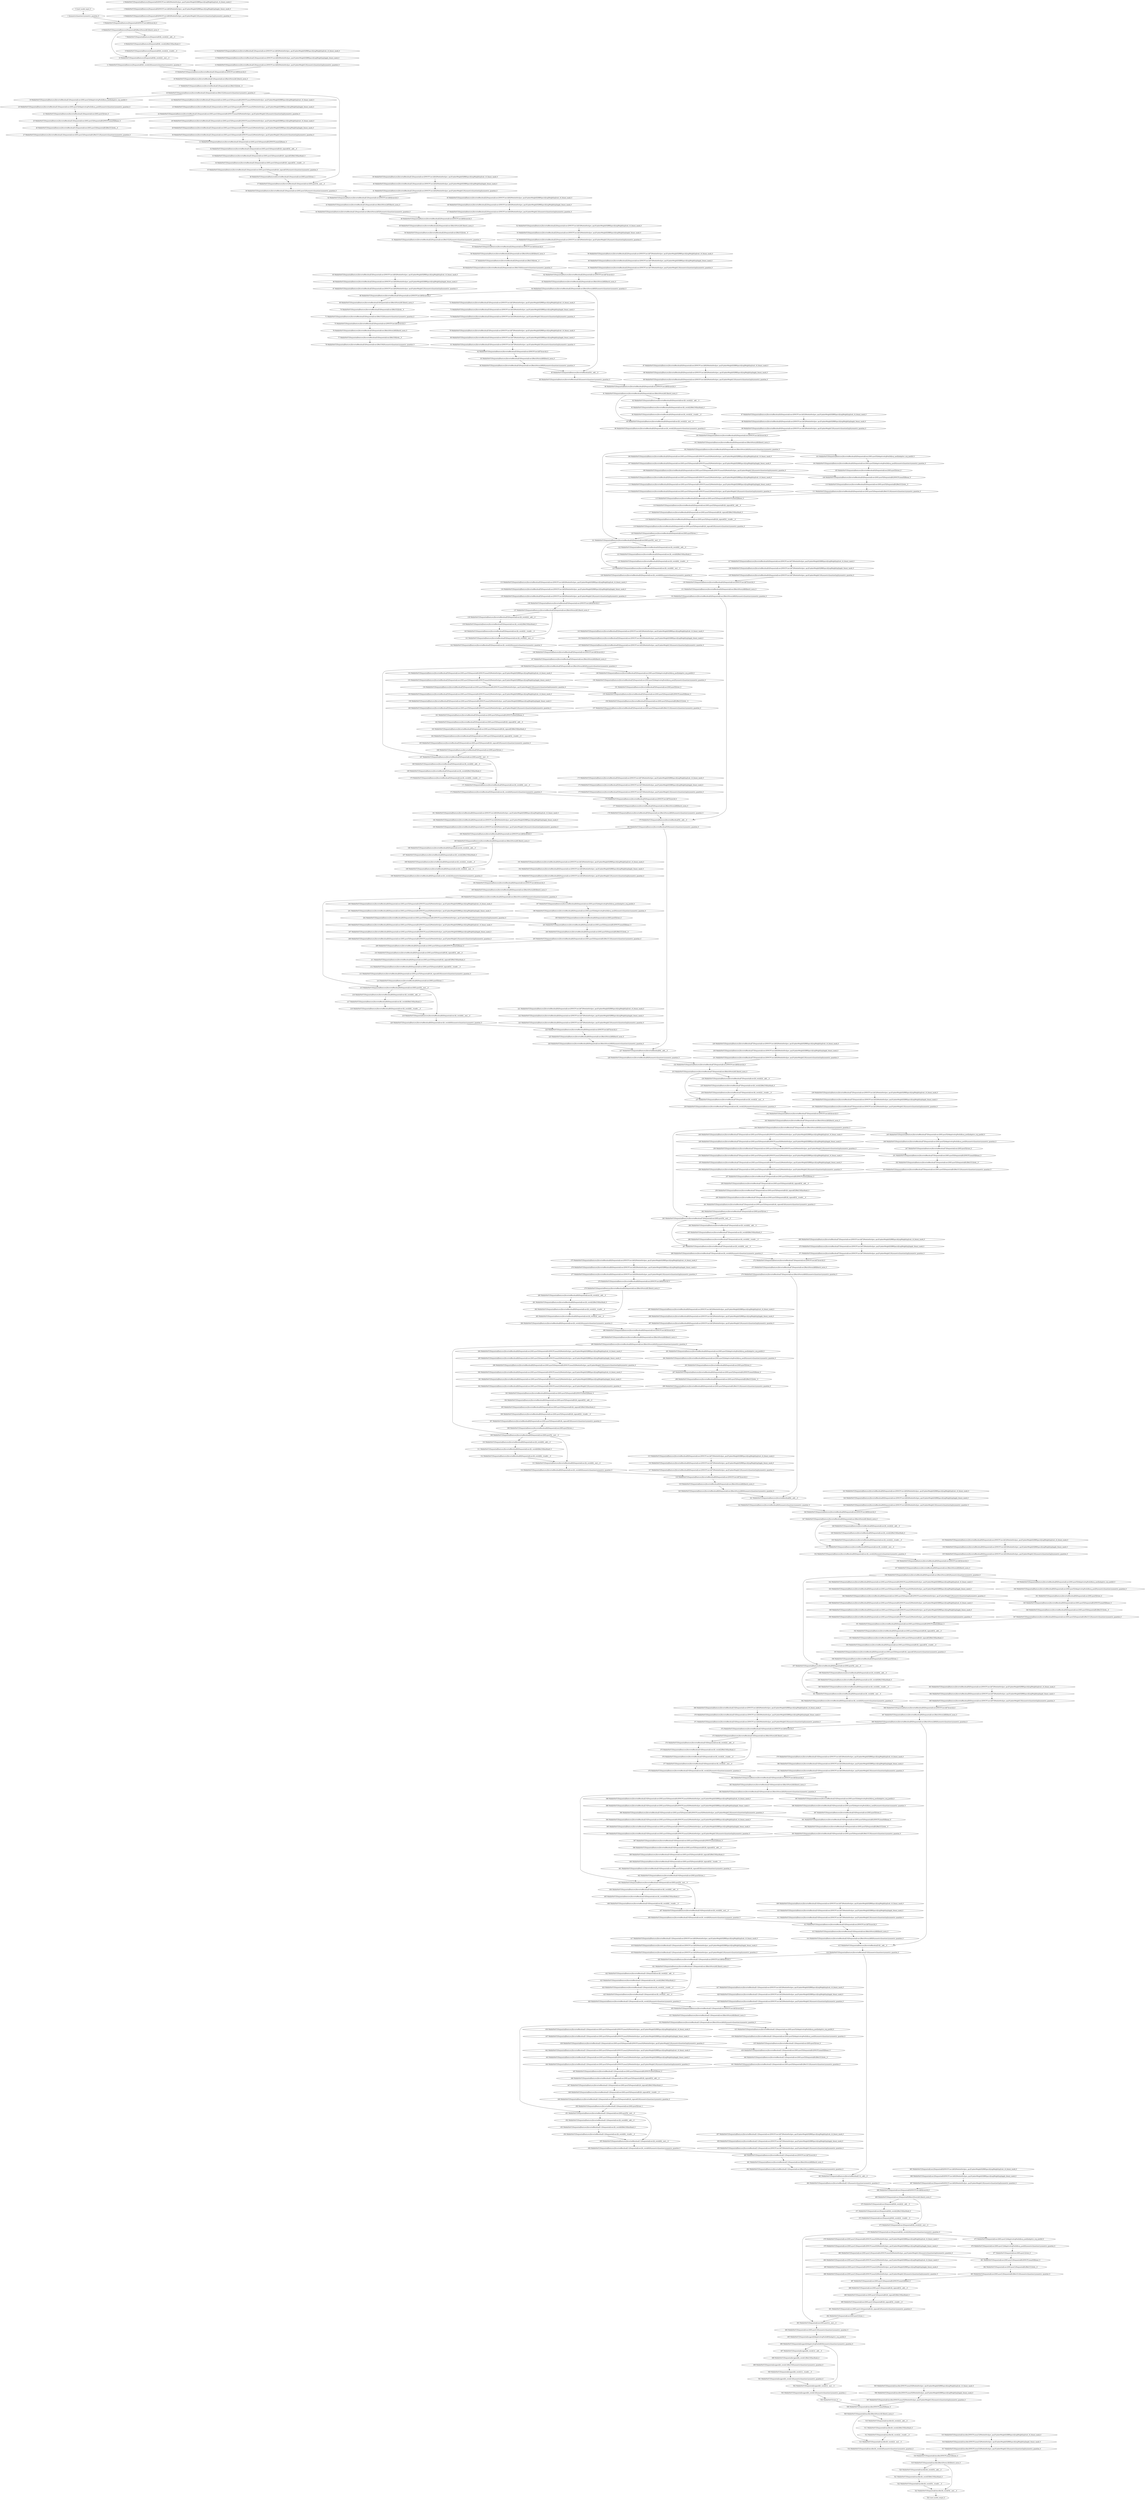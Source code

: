 strict digraph  {
"0 /nncf_model_input_0" [id=0, type=nncf_model_input];
"1 SymmetricQuantizer/symmetric_quantize_0" [id=1, type=symmetric_quantize];
"2 MobileNetV3/Sequential[features]/Sequential[0]/NNCFConv2d[0]/ModuleDict[pre_ops]/UpdateWeight[0]/RBSparsifyingWeight[op]/calc_rb_binary_mask_0" [id=2, type=calc_rb_binary_mask];
"3 MobileNetV3/Sequential[features]/Sequential[0]/NNCFConv2d[0]/ModuleDict[pre_ops]/UpdateWeight[0]/RBSparsifyingWeight[op]/apply_binary_mask_0" [id=3, type=apply_binary_mask];
"4 MobileNetV3/Sequential[features]/Sequential[0]/NNCFConv2d[0]/ModuleDict[pre_ops]/UpdateWeight[1]/SymmetricQuantizer[op]/symmetric_quantize_0" [id=4, type=symmetric_quantize];
"5 MobileNetV3/Sequential[features]/Sequential[0]/NNCFConv2d[0]/conv2d_0" [id=5, type=conv2d];
"6 MobileNetV3/Sequential[features]/Sequential[0]/BatchNorm2d[1]/batch_norm_0" [id=6, type=batch_norm];
"7 MobileNetV3/Sequential[features]/Sequential[0]/h_swish[2]/__add___0" [id=7, type=__add__];
"8 MobileNetV3/Sequential[features]/Sequential[0]/h_swish[2]/ReLU6/hardtanh_0" [id=8, type=hardtanh];
"9 MobileNetV3/Sequential[features]/Sequential[0]/h_swish[2]/__truediv___0" [id=9, type=__truediv__];
"10 MobileNetV3/Sequential[features]/Sequential[0]/h_swish[2]/__mul___0" [id=10, type=__mul__];
"11 MobileNetV3/Sequential[features]/Sequential[0]/h_swish[2]/SymmetricQuantizer/symmetric_quantize_0" [id=11, type=symmetric_quantize];
"12 MobileNetV3/Sequential[features]/InvertedResidual[1]/Sequential[conv]/NNCFConv2d[0]/ModuleDict[pre_ops]/UpdateWeight[0]/RBSparsifyingWeight[op]/calc_rb_binary_mask_0" [id=12, type=calc_rb_binary_mask];
"13 MobileNetV3/Sequential[features]/InvertedResidual[1]/Sequential[conv]/NNCFConv2d[0]/ModuleDict[pre_ops]/UpdateWeight[0]/RBSparsifyingWeight[op]/apply_binary_mask_0" [id=13, type=apply_binary_mask];
"14 MobileNetV3/Sequential[features]/InvertedResidual[1]/Sequential[conv]/NNCFConv2d[0]/ModuleDict[pre_ops]/UpdateWeight[1]/SymmetricQuantizer[op]/symmetric_quantize_0" [id=14, type=symmetric_quantize];
"15 MobileNetV3/Sequential[features]/InvertedResidual[1]/Sequential[conv]/NNCFConv2d[0]/conv2d_0" [id=15, type=conv2d];
"16 MobileNetV3/Sequential[features]/InvertedResidual[1]/Sequential[conv]/BatchNorm2d[1]/batch_norm_0" [id=16, type=batch_norm];
"17 MobileNetV3/Sequential[features]/InvertedResidual[1]/Sequential[conv]/ReLU[2]/relu__0" [id=17, type=relu_];
"18 MobileNetV3/Sequential[features]/InvertedResidual[1]/Sequential[conv]/ReLU[2]/SymmetricQuantizer/symmetric_quantize_0" [id=18, type=symmetric_quantize];
"19 MobileNetV3/Sequential[features]/InvertedResidual[1]/Sequential[conv]/SELayer[3]/AdaptiveAvgPool2d[avg_pool]/adaptive_avg_pool2d_0" [id=19, type=adaptive_avg_pool2d];
"20 MobileNetV3/Sequential[features]/InvertedResidual[1]/Sequential[conv]/SELayer[3]/AdaptiveAvgPool2d[avg_pool]/SymmetricQuantizer/symmetric_quantize_0" [id=20, type=symmetric_quantize];
"21 MobileNetV3/Sequential[features]/InvertedResidual[1]/Sequential[conv]/SELayer[3]/view_0" [id=21, type=view];
"22 MobileNetV3/Sequential[features]/InvertedResidual[1]/Sequential[conv]/SELayer[3]/Sequential[fc]/NNCFLinear[0]/ModuleDict[pre_ops]/UpdateWeight[0]/RBSparsifyingWeight[op]/calc_rb_binary_mask_0" [id=22, type=calc_rb_binary_mask];
"23 MobileNetV3/Sequential[features]/InvertedResidual[1]/Sequential[conv]/SELayer[3]/Sequential[fc]/NNCFLinear[0]/ModuleDict[pre_ops]/UpdateWeight[0]/RBSparsifyingWeight[op]/apply_binary_mask_0" [id=23, type=apply_binary_mask];
"24 MobileNetV3/Sequential[features]/InvertedResidual[1]/Sequential[conv]/SELayer[3]/Sequential[fc]/NNCFLinear[0]/ModuleDict[pre_ops]/UpdateWeight[1]/SymmetricQuantizer[op]/symmetric_quantize_0" [id=24, type=symmetric_quantize];
"25 MobileNetV3/Sequential[features]/InvertedResidual[1]/Sequential[conv]/SELayer[3]/Sequential[fc]/NNCFLinear[0]/linear_0" [id=25, type=linear];
"26 MobileNetV3/Sequential[features]/InvertedResidual[1]/Sequential[conv]/SELayer[3]/Sequential[fc]/ReLU[1]/relu__0" [id=26, type=relu_];
"27 MobileNetV3/Sequential[features]/InvertedResidual[1]/Sequential[conv]/SELayer[3]/Sequential[fc]/ReLU[1]/SymmetricQuantizer/symmetric_quantize_0" [id=27, type=symmetric_quantize];
"28 MobileNetV3/Sequential[features]/InvertedResidual[1]/Sequential[conv]/SELayer[3]/Sequential[fc]/NNCFLinear[2]/ModuleDict[pre_ops]/UpdateWeight[0]/RBSparsifyingWeight[op]/calc_rb_binary_mask_0" [id=28, type=calc_rb_binary_mask];
"29 MobileNetV3/Sequential[features]/InvertedResidual[1]/Sequential[conv]/SELayer[3]/Sequential[fc]/NNCFLinear[2]/ModuleDict[pre_ops]/UpdateWeight[0]/RBSparsifyingWeight[op]/apply_binary_mask_0" [id=29, type=apply_binary_mask];
"30 MobileNetV3/Sequential[features]/InvertedResidual[1]/Sequential[conv]/SELayer[3]/Sequential[fc]/NNCFLinear[2]/ModuleDict[pre_ops]/UpdateWeight[1]/SymmetricQuantizer[op]/symmetric_quantize_0" [id=30, type=symmetric_quantize];
"31 MobileNetV3/Sequential[features]/InvertedResidual[1]/Sequential[conv]/SELayer[3]/Sequential[fc]/NNCFLinear[2]/linear_0" [id=31, type=linear];
"32 MobileNetV3/Sequential[features]/InvertedResidual[1]/Sequential[conv]/SELayer[3]/Sequential[fc]/h_sigmoid[3]/__add___0" [id=32, type=__add__];
"33 MobileNetV3/Sequential[features]/InvertedResidual[1]/Sequential[conv]/SELayer[3]/Sequential[fc]/h_sigmoid[3]/ReLU6/hardtanh_0" [id=33, type=hardtanh];
"34 MobileNetV3/Sequential[features]/InvertedResidual[1]/Sequential[conv]/SELayer[3]/Sequential[fc]/h_sigmoid[3]/__truediv___0" [id=34, type=__truediv__];
"35 MobileNetV3/Sequential[features]/InvertedResidual[1]/Sequential[conv]/SELayer[3]/Sequential[fc]/h_sigmoid[3]/SymmetricQuantizer/symmetric_quantize_0" [id=35, type=symmetric_quantize];
"36 MobileNetV3/Sequential[features]/InvertedResidual[1]/Sequential[conv]/SELayer[3]/view_1" [id=36, type=view];
"37 MobileNetV3/Sequential[features]/InvertedResidual[1]/Sequential[conv]/SELayer[3]/__mul___0" [id=37, type=__mul__];
"38 MobileNetV3/Sequential[features]/InvertedResidual[1]/Sequential[conv]/SELayer[3]/SymmetricQuantizer/symmetric_quantize_0" [id=38, type=symmetric_quantize];
"39 MobileNetV3/Sequential[features]/InvertedResidual[1]/Sequential[conv]/NNCFConv2d[4]/ModuleDict[pre_ops]/UpdateWeight[0]/RBSparsifyingWeight[op]/calc_rb_binary_mask_0" [id=39, type=calc_rb_binary_mask];
"40 MobileNetV3/Sequential[features]/InvertedResidual[1]/Sequential[conv]/NNCFConv2d[4]/ModuleDict[pre_ops]/UpdateWeight[0]/RBSparsifyingWeight[op]/apply_binary_mask_0" [id=40, type=apply_binary_mask];
"41 MobileNetV3/Sequential[features]/InvertedResidual[1]/Sequential[conv]/NNCFConv2d[4]/ModuleDict[pre_ops]/UpdateWeight[1]/SymmetricQuantizer[op]/symmetric_quantize_0" [id=41, type=symmetric_quantize];
"42 MobileNetV3/Sequential[features]/InvertedResidual[1]/Sequential[conv]/NNCFConv2d[4]/conv2d_0" [id=42, type=conv2d];
"43 MobileNetV3/Sequential[features]/InvertedResidual[1]/Sequential[conv]/BatchNorm2d[5]/batch_norm_0" [id=43, type=batch_norm];
"44 MobileNetV3/Sequential[features]/InvertedResidual[1]/Sequential[conv]/BatchNorm2d[5]/SymmetricQuantizer/symmetric_quantize_0" [id=44, type=symmetric_quantize];
"45 MobileNetV3/Sequential[features]/InvertedResidual[2]/Sequential[conv]/NNCFConv2d[0]/ModuleDict[pre_ops]/UpdateWeight[0]/RBSparsifyingWeight[op]/calc_rb_binary_mask_0" [id=45, type=calc_rb_binary_mask];
"46 MobileNetV3/Sequential[features]/InvertedResidual[2]/Sequential[conv]/NNCFConv2d[0]/ModuleDict[pre_ops]/UpdateWeight[0]/RBSparsifyingWeight[op]/apply_binary_mask_0" [id=46, type=apply_binary_mask];
"47 MobileNetV3/Sequential[features]/InvertedResidual[2]/Sequential[conv]/NNCFConv2d[0]/ModuleDict[pre_ops]/UpdateWeight[1]/SymmetricQuantizer[op]/symmetric_quantize_0" [id=47, type=symmetric_quantize];
"48 MobileNetV3/Sequential[features]/InvertedResidual[2]/Sequential[conv]/NNCFConv2d[0]/conv2d_0" [id=48, type=conv2d];
"49 MobileNetV3/Sequential[features]/InvertedResidual[2]/Sequential[conv]/BatchNorm2d[1]/batch_norm_0" [id=49, type=batch_norm];
"50 MobileNetV3/Sequential[features]/InvertedResidual[2]/Sequential[conv]/ReLU[2]/relu__0" [id=50, type=relu_];
"51 MobileNetV3/Sequential[features]/InvertedResidual[2]/Sequential[conv]/ReLU[2]/SymmetricQuantizer/symmetric_quantize_0" [id=51, type=symmetric_quantize];
"52 MobileNetV3/Sequential[features]/InvertedResidual[2]/Sequential[conv]/NNCFConv2d[3]/ModuleDict[pre_ops]/UpdateWeight[0]/RBSparsifyingWeight[op]/calc_rb_binary_mask_0" [id=52, type=calc_rb_binary_mask];
"53 MobileNetV3/Sequential[features]/InvertedResidual[2]/Sequential[conv]/NNCFConv2d[3]/ModuleDict[pre_ops]/UpdateWeight[0]/RBSparsifyingWeight[op]/apply_binary_mask_0" [id=53, type=apply_binary_mask];
"54 MobileNetV3/Sequential[features]/InvertedResidual[2]/Sequential[conv]/NNCFConv2d[3]/ModuleDict[pre_ops]/UpdateWeight[1]/SymmetricQuantizer[op]/symmetric_quantize_0" [id=54, type=symmetric_quantize];
"55 MobileNetV3/Sequential[features]/InvertedResidual[2]/Sequential[conv]/NNCFConv2d[3]/conv2d_0" [id=55, type=conv2d];
"56 MobileNetV3/Sequential[features]/InvertedResidual[2]/Sequential[conv]/BatchNorm2d[4]/batch_norm_0" [id=56, type=batch_norm];
"57 MobileNetV3/Sequential[features]/InvertedResidual[2]/Sequential[conv]/ReLU[6]/relu__0" [id=57, type=relu_];
"58 MobileNetV3/Sequential[features]/InvertedResidual[2]/Sequential[conv]/ReLU[6]/SymmetricQuantizer/symmetric_quantize_0" [id=58, type=symmetric_quantize];
"59 MobileNetV3/Sequential[features]/InvertedResidual[2]/Sequential[conv]/NNCFConv2d[7]/ModuleDict[pre_ops]/UpdateWeight[0]/RBSparsifyingWeight[op]/calc_rb_binary_mask_0" [id=59, type=calc_rb_binary_mask];
"60 MobileNetV3/Sequential[features]/InvertedResidual[2]/Sequential[conv]/NNCFConv2d[7]/ModuleDict[pre_ops]/UpdateWeight[0]/RBSparsifyingWeight[op]/apply_binary_mask_0" [id=60, type=apply_binary_mask];
"61 MobileNetV3/Sequential[features]/InvertedResidual[2]/Sequential[conv]/NNCFConv2d[7]/ModuleDict[pre_ops]/UpdateWeight[1]/SymmetricQuantizer[op]/symmetric_quantize_0" [id=61, type=symmetric_quantize];
"62 MobileNetV3/Sequential[features]/InvertedResidual[2]/Sequential[conv]/NNCFConv2d[7]/conv2d_0" [id=62, type=conv2d];
"63 MobileNetV3/Sequential[features]/InvertedResidual[2]/Sequential[conv]/BatchNorm2d[8]/batch_norm_0" [id=63, type=batch_norm];
"64 MobileNetV3/Sequential[features]/InvertedResidual[2]/Sequential[conv]/BatchNorm2d[8]/SymmetricQuantizer/symmetric_quantize_0" [id=64, type=symmetric_quantize];
"65 MobileNetV3/Sequential[features]/InvertedResidual[3]/Sequential[conv]/NNCFConv2d[0]/ModuleDict[pre_ops]/UpdateWeight[0]/RBSparsifyingWeight[op]/calc_rb_binary_mask_0" [id=65, type=calc_rb_binary_mask];
"66 MobileNetV3/Sequential[features]/InvertedResidual[3]/Sequential[conv]/NNCFConv2d[0]/ModuleDict[pre_ops]/UpdateWeight[0]/RBSparsifyingWeight[op]/apply_binary_mask_0" [id=66, type=apply_binary_mask];
"67 MobileNetV3/Sequential[features]/InvertedResidual[3]/Sequential[conv]/NNCFConv2d[0]/ModuleDict[pre_ops]/UpdateWeight[1]/SymmetricQuantizer[op]/symmetric_quantize_0" [id=67, type=symmetric_quantize];
"68 MobileNetV3/Sequential[features]/InvertedResidual[3]/Sequential[conv]/NNCFConv2d[0]/conv2d_0" [id=68, type=conv2d];
"69 MobileNetV3/Sequential[features]/InvertedResidual[3]/Sequential[conv]/BatchNorm2d[1]/batch_norm_0" [id=69, type=batch_norm];
"70 MobileNetV3/Sequential[features]/InvertedResidual[3]/Sequential[conv]/ReLU[2]/relu__0" [id=70, type=relu_];
"71 MobileNetV3/Sequential[features]/InvertedResidual[3]/Sequential[conv]/ReLU[2]/SymmetricQuantizer/symmetric_quantize_0" [id=71, type=symmetric_quantize];
"72 MobileNetV3/Sequential[features]/InvertedResidual[3]/Sequential[conv]/NNCFConv2d[3]/ModuleDict[pre_ops]/UpdateWeight[0]/RBSparsifyingWeight[op]/calc_rb_binary_mask_0" [id=72, type=calc_rb_binary_mask];
"73 MobileNetV3/Sequential[features]/InvertedResidual[3]/Sequential[conv]/NNCFConv2d[3]/ModuleDict[pre_ops]/UpdateWeight[0]/RBSparsifyingWeight[op]/apply_binary_mask_0" [id=73, type=apply_binary_mask];
"74 MobileNetV3/Sequential[features]/InvertedResidual[3]/Sequential[conv]/NNCFConv2d[3]/ModuleDict[pre_ops]/UpdateWeight[1]/SymmetricQuantizer[op]/symmetric_quantize_0" [id=74, type=symmetric_quantize];
"75 MobileNetV3/Sequential[features]/InvertedResidual[3]/Sequential[conv]/NNCFConv2d[3]/conv2d_0" [id=75, type=conv2d];
"76 MobileNetV3/Sequential[features]/InvertedResidual[3]/Sequential[conv]/BatchNorm2d[4]/batch_norm_0" [id=76, type=batch_norm];
"77 MobileNetV3/Sequential[features]/InvertedResidual[3]/Sequential[conv]/ReLU[6]/relu__0" [id=77, type=relu_];
"78 MobileNetV3/Sequential[features]/InvertedResidual[3]/Sequential[conv]/ReLU[6]/SymmetricQuantizer/symmetric_quantize_0" [id=78, type=symmetric_quantize];
"79 MobileNetV3/Sequential[features]/InvertedResidual[3]/Sequential[conv]/NNCFConv2d[7]/ModuleDict[pre_ops]/UpdateWeight[0]/RBSparsifyingWeight[op]/calc_rb_binary_mask_0" [id=79, type=calc_rb_binary_mask];
"80 MobileNetV3/Sequential[features]/InvertedResidual[3]/Sequential[conv]/NNCFConv2d[7]/ModuleDict[pre_ops]/UpdateWeight[0]/RBSparsifyingWeight[op]/apply_binary_mask_0" [id=80, type=apply_binary_mask];
"81 MobileNetV3/Sequential[features]/InvertedResidual[3]/Sequential[conv]/NNCFConv2d[7]/ModuleDict[pre_ops]/UpdateWeight[1]/SymmetricQuantizer[op]/symmetric_quantize_0" [id=81, type=symmetric_quantize];
"82 MobileNetV3/Sequential[features]/InvertedResidual[3]/Sequential[conv]/NNCFConv2d[7]/conv2d_0" [id=82, type=conv2d];
"83 MobileNetV3/Sequential[features]/InvertedResidual[3]/Sequential[conv]/BatchNorm2d[8]/batch_norm_0" [id=83, type=batch_norm];
"84 MobileNetV3/Sequential[features]/InvertedResidual[3]/Sequential[conv]/BatchNorm2d[8]/SymmetricQuantizer/symmetric_quantize_0" [id=84, type=symmetric_quantize];
"85 MobileNetV3/Sequential[features]/InvertedResidual[3]/__add___0" [id=85, type=__add__];
"86 MobileNetV3/Sequential[features]/InvertedResidual[3]/SymmetricQuantizer/symmetric_quantize_0" [id=86, type=symmetric_quantize];
"87 MobileNetV3/Sequential[features]/InvertedResidual[4]/Sequential[conv]/NNCFConv2d[0]/ModuleDict[pre_ops]/UpdateWeight[0]/RBSparsifyingWeight[op]/calc_rb_binary_mask_0" [id=87, type=calc_rb_binary_mask];
"88 MobileNetV3/Sequential[features]/InvertedResidual[4]/Sequential[conv]/NNCFConv2d[0]/ModuleDict[pre_ops]/UpdateWeight[0]/RBSparsifyingWeight[op]/apply_binary_mask_0" [id=88, type=apply_binary_mask];
"89 MobileNetV3/Sequential[features]/InvertedResidual[4]/Sequential[conv]/NNCFConv2d[0]/ModuleDict[pre_ops]/UpdateWeight[1]/SymmetricQuantizer[op]/symmetric_quantize_0" [id=89, type=symmetric_quantize];
"90 MobileNetV3/Sequential[features]/InvertedResidual[4]/Sequential[conv]/NNCFConv2d[0]/conv2d_0" [id=90, type=conv2d];
"91 MobileNetV3/Sequential[features]/InvertedResidual[4]/Sequential[conv]/BatchNorm2d[1]/batch_norm_0" [id=91, type=batch_norm];
"92 MobileNetV3/Sequential[features]/InvertedResidual[4]/Sequential[conv]/h_swish[2]/__add___0" [id=92, type=__add__];
"93 MobileNetV3/Sequential[features]/InvertedResidual[4]/Sequential[conv]/h_swish[2]/ReLU6/hardtanh_0" [id=93, type=hardtanh];
"94 MobileNetV3/Sequential[features]/InvertedResidual[4]/Sequential[conv]/h_swish[2]/__truediv___0" [id=94, type=__truediv__];
"95 MobileNetV3/Sequential[features]/InvertedResidual[4]/Sequential[conv]/h_swish[2]/__mul___0" [id=95, type=__mul__];
"96 MobileNetV3/Sequential[features]/InvertedResidual[4]/Sequential[conv]/h_swish[2]/SymmetricQuantizer/symmetric_quantize_0" [id=96, type=symmetric_quantize];
"97 MobileNetV3/Sequential[features]/InvertedResidual[4]/Sequential[conv]/NNCFConv2d[3]/ModuleDict[pre_ops]/UpdateWeight[0]/RBSparsifyingWeight[op]/calc_rb_binary_mask_0" [id=97, type=calc_rb_binary_mask];
"98 MobileNetV3/Sequential[features]/InvertedResidual[4]/Sequential[conv]/NNCFConv2d[3]/ModuleDict[pre_ops]/UpdateWeight[0]/RBSparsifyingWeight[op]/apply_binary_mask_0" [id=98, type=apply_binary_mask];
"99 MobileNetV3/Sequential[features]/InvertedResidual[4]/Sequential[conv]/NNCFConv2d[3]/ModuleDict[pre_ops]/UpdateWeight[1]/SymmetricQuantizer[op]/symmetric_quantize_0" [id=99, type=symmetric_quantize];
"100 MobileNetV3/Sequential[features]/InvertedResidual[4]/Sequential[conv]/NNCFConv2d[3]/conv2d_0" [id=100, type=conv2d];
"101 MobileNetV3/Sequential[features]/InvertedResidual[4]/Sequential[conv]/BatchNorm2d[4]/batch_norm_0" [id=101, type=batch_norm];
"102 MobileNetV3/Sequential[features]/InvertedResidual[4]/Sequential[conv]/BatchNorm2d[4]/SymmetricQuantizer/symmetric_quantize_0" [id=102, type=symmetric_quantize];
"103 MobileNetV3/Sequential[features]/InvertedResidual[4]/Sequential[conv]/SELayer[5]/AdaptiveAvgPool2d[avg_pool]/adaptive_avg_pool2d_0" [id=103, type=adaptive_avg_pool2d];
"104 MobileNetV3/Sequential[features]/InvertedResidual[4]/Sequential[conv]/SELayer[5]/AdaptiveAvgPool2d[avg_pool]/SymmetricQuantizer/symmetric_quantize_0" [id=104, type=symmetric_quantize];
"105 MobileNetV3/Sequential[features]/InvertedResidual[4]/Sequential[conv]/SELayer[5]/view_0" [id=105, type=view];
"106 MobileNetV3/Sequential[features]/InvertedResidual[4]/Sequential[conv]/SELayer[5]/Sequential[fc]/NNCFLinear[0]/ModuleDict[pre_ops]/UpdateWeight[0]/RBSparsifyingWeight[op]/calc_rb_binary_mask_0" [id=106, type=calc_rb_binary_mask];
"107 MobileNetV3/Sequential[features]/InvertedResidual[4]/Sequential[conv]/SELayer[5]/Sequential[fc]/NNCFLinear[0]/ModuleDict[pre_ops]/UpdateWeight[0]/RBSparsifyingWeight[op]/apply_binary_mask_0" [id=107, type=apply_binary_mask];
"108 MobileNetV3/Sequential[features]/InvertedResidual[4]/Sequential[conv]/SELayer[5]/Sequential[fc]/NNCFLinear[0]/ModuleDict[pre_ops]/UpdateWeight[1]/SymmetricQuantizer[op]/symmetric_quantize_0" [id=108, type=symmetric_quantize];
"109 MobileNetV3/Sequential[features]/InvertedResidual[4]/Sequential[conv]/SELayer[5]/Sequential[fc]/NNCFLinear[0]/linear_0" [id=109, type=linear];
"110 MobileNetV3/Sequential[features]/InvertedResidual[4]/Sequential[conv]/SELayer[5]/Sequential[fc]/ReLU[1]/relu__0" [id=110, type=relu_];
"111 MobileNetV3/Sequential[features]/InvertedResidual[4]/Sequential[conv]/SELayer[5]/Sequential[fc]/ReLU[1]/SymmetricQuantizer/symmetric_quantize_0" [id=111, type=symmetric_quantize];
"112 MobileNetV3/Sequential[features]/InvertedResidual[4]/Sequential[conv]/SELayer[5]/Sequential[fc]/NNCFLinear[2]/ModuleDict[pre_ops]/UpdateWeight[0]/RBSparsifyingWeight[op]/calc_rb_binary_mask_0" [id=112, type=calc_rb_binary_mask];
"113 MobileNetV3/Sequential[features]/InvertedResidual[4]/Sequential[conv]/SELayer[5]/Sequential[fc]/NNCFLinear[2]/ModuleDict[pre_ops]/UpdateWeight[0]/RBSparsifyingWeight[op]/apply_binary_mask_0" [id=113, type=apply_binary_mask];
"114 MobileNetV3/Sequential[features]/InvertedResidual[4]/Sequential[conv]/SELayer[5]/Sequential[fc]/NNCFLinear[2]/ModuleDict[pre_ops]/UpdateWeight[1]/SymmetricQuantizer[op]/symmetric_quantize_0" [id=114, type=symmetric_quantize];
"115 MobileNetV3/Sequential[features]/InvertedResidual[4]/Sequential[conv]/SELayer[5]/Sequential[fc]/NNCFLinear[2]/linear_0" [id=115, type=linear];
"116 MobileNetV3/Sequential[features]/InvertedResidual[4]/Sequential[conv]/SELayer[5]/Sequential[fc]/h_sigmoid[3]/__add___0" [id=116, type=__add__];
"117 MobileNetV3/Sequential[features]/InvertedResidual[4]/Sequential[conv]/SELayer[5]/Sequential[fc]/h_sigmoid[3]/ReLU6/hardtanh_0" [id=117, type=hardtanh];
"118 MobileNetV3/Sequential[features]/InvertedResidual[4]/Sequential[conv]/SELayer[5]/Sequential[fc]/h_sigmoid[3]/__truediv___0" [id=118, type=__truediv__];
"119 MobileNetV3/Sequential[features]/InvertedResidual[4]/Sequential[conv]/SELayer[5]/Sequential[fc]/h_sigmoid[3]/SymmetricQuantizer/symmetric_quantize_0" [id=119, type=symmetric_quantize];
"120 MobileNetV3/Sequential[features]/InvertedResidual[4]/Sequential[conv]/SELayer[5]/view_1" [id=120, type=view];
"121 MobileNetV3/Sequential[features]/InvertedResidual[4]/Sequential[conv]/SELayer[5]/__mul___0" [id=121, type=__mul__];
"122 MobileNetV3/Sequential[features]/InvertedResidual[4]/Sequential[conv]/h_swish[6]/__add___0" [id=122, type=__add__];
"123 MobileNetV3/Sequential[features]/InvertedResidual[4]/Sequential[conv]/h_swish[6]/ReLU6/hardtanh_0" [id=123, type=hardtanh];
"124 MobileNetV3/Sequential[features]/InvertedResidual[4]/Sequential[conv]/h_swish[6]/__truediv___0" [id=124, type=__truediv__];
"125 MobileNetV3/Sequential[features]/InvertedResidual[4]/Sequential[conv]/h_swish[6]/__mul___0" [id=125, type=__mul__];
"126 MobileNetV3/Sequential[features]/InvertedResidual[4]/Sequential[conv]/h_swish[6]/SymmetricQuantizer/symmetric_quantize_0" [id=126, type=symmetric_quantize];
"127 MobileNetV3/Sequential[features]/InvertedResidual[4]/Sequential[conv]/NNCFConv2d[7]/ModuleDict[pre_ops]/UpdateWeight[0]/RBSparsifyingWeight[op]/calc_rb_binary_mask_0" [id=127, type=calc_rb_binary_mask];
"128 MobileNetV3/Sequential[features]/InvertedResidual[4]/Sequential[conv]/NNCFConv2d[7]/ModuleDict[pre_ops]/UpdateWeight[0]/RBSparsifyingWeight[op]/apply_binary_mask_0" [id=128, type=apply_binary_mask];
"129 MobileNetV3/Sequential[features]/InvertedResidual[4]/Sequential[conv]/NNCFConv2d[7]/ModuleDict[pre_ops]/UpdateWeight[1]/SymmetricQuantizer[op]/symmetric_quantize_0" [id=129, type=symmetric_quantize];
"130 MobileNetV3/Sequential[features]/InvertedResidual[4]/Sequential[conv]/NNCFConv2d[7]/conv2d_0" [id=130, type=conv2d];
"131 MobileNetV3/Sequential[features]/InvertedResidual[4]/Sequential[conv]/BatchNorm2d[8]/batch_norm_0" [id=131, type=batch_norm];
"132 MobileNetV3/Sequential[features]/InvertedResidual[4]/Sequential[conv]/BatchNorm2d[8]/SymmetricQuantizer/symmetric_quantize_0" [id=132, type=symmetric_quantize];
"133 MobileNetV3/Sequential[features]/InvertedResidual[5]/Sequential[conv]/NNCFConv2d[0]/ModuleDict[pre_ops]/UpdateWeight[0]/RBSparsifyingWeight[op]/calc_rb_binary_mask_0" [id=133, type=calc_rb_binary_mask];
"134 MobileNetV3/Sequential[features]/InvertedResidual[5]/Sequential[conv]/NNCFConv2d[0]/ModuleDict[pre_ops]/UpdateWeight[0]/RBSparsifyingWeight[op]/apply_binary_mask_0" [id=134, type=apply_binary_mask];
"135 MobileNetV3/Sequential[features]/InvertedResidual[5]/Sequential[conv]/NNCFConv2d[0]/ModuleDict[pre_ops]/UpdateWeight[1]/SymmetricQuantizer[op]/symmetric_quantize_0" [id=135, type=symmetric_quantize];
"136 MobileNetV3/Sequential[features]/InvertedResidual[5]/Sequential[conv]/NNCFConv2d[0]/conv2d_0" [id=136, type=conv2d];
"137 MobileNetV3/Sequential[features]/InvertedResidual[5]/Sequential[conv]/BatchNorm2d[1]/batch_norm_0" [id=137, type=batch_norm];
"138 MobileNetV3/Sequential[features]/InvertedResidual[5]/Sequential[conv]/h_swish[2]/__add___0" [id=138, type=__add__];
"139 MobileNetV3/Sequential[features]/InvertedResidual[5]/Sequential[conv]/h_swish[2]/ReLU6/hardtanh_0" [id=139, type=hardtanh];
"140 MobileNetV3/Sequential[features]/InvertedResidual[5]/Sequential[conv]/h_swish[2]/__truediv___0" [id=140, type=__truediv__];
"141 MobileNetV3/Sequential[features]/InvertedResidual[5]/Sequential[conv]/h_swish[2]/__mul___0" [id=141, type=__mul__];
"142 MobileNetV3/Sequential[features]/InvertedResidual[5]/Sequential[conv]/h_swish[2]/SymmetricQuantizer/symmetric_quantize_0" [id=142, type=symmetric_quantize];
"143 MobileNetV3/Sequential[features]/InvertedResidual[5]/Sequential[conv]/NNCFConv2d[3]/ModuleDict[pre_ops]/UpdateWeight[0]/RBSparsifyingWeight[op]/calc_rb_binary_mask_0" [id=143, type=calc_rb_binary_mask];
"144 MobileNetV3/Sequential[features]/InvertedResidual[5]/Sequential[conv]/NNCFConv2d[3]/ModuleDict[pre_ops]/UpdateWeight[0]/RBSparsifyingWeight[op]/apply_binary_mask_0" [id=144, type=apply_binary_mask];
"145 MobileNetV3/Sequential[features]/InvertedResidual[5]/Sequential[conv]/NNCFConv2d[3]/ModuleDict[pre_ops]/UpdateWeight[1]/SymmetricQuantizer[op]/symmetric_quantize_0" [id=145, type=symmetric_quantize];
"146 MobileNetV3/Sequential[features]/InvertedResidual[5]/Sequential[conv]/NNCFConv2d[3]/conv2d_0" [id=146, type=conv2d];
"147 MobileNetV3/Sequential[features]/InvertedResidual[5]/Sequential[conv]/BatchNorm2d[4]/batch_norm_0" [id=147, type=batch_norm];
"148 MobileNetV3/Sequential[features]/InvertedResidual[5]/Sequential[conv]/BatchNorm2d[4]/SymmetricQuantizer/symmetric_quantize_0" [id=148, type=symmetric_quantize];
"149 MobileNetV3/Sequential[features]/InvertedResidual[5]/Sequential[conv]/SELayer[5]/AdaptiveAvgPool2d[avg_pool]/adaptive_avg_pool2d_0" [id=149, type=adaptive_avg_pool2d];
"150 MobileNetV3/Sequential[features]/InvertedResidual[5]/Sequential[conv]/SELayer[5]/AdaptiveAvgPool2d[avg_pool]/SymmetricQuantizer/symmetric_quantize_0" [id=150, type=symmetric_quantize];
"151 MobileNetV3/Sequential[features]/InvertedResidual[5]/Sequential[conv]/SELayer[5]/view_0" [id=151, type=view];
"152 MobileNetV3/Sequential[features]/InvertedResidual[5]/Sequential[conv]/SELayer[5]/Sequential[fc]/NNCFLinear[0]/ModuleDict[pre_ops]/UpdateWeight[0]/RBSparsifyingWeight[op]/calc_rb_binary_mask_0" [id=152, type=calc_rb_binary_mask];
"153 MobileNetV3/Sequential[features]/InvertedResidual[5]/Sequential[conv]/SELayer[5]/Sequential[fc]/NNCFLinear[0]/ModuleDict[pre_ops]/UpdateWeight[0]/RBSparsifyingWeight[op]/apply_binary_mask_0" [id=153, type=apply_binary_mask];
"154 MobileNetV3/Sequential[features]/InvertedResidual[5]/Sequential[conv]/SELayer[5]/Sequential[fc]/NNCFLinear[0]/ModuleDict[pre_ops]/UpdateWeight[1]/SymmetricQuantizer[op]/symmetric_quantize_0" [id=154, type=symmetric_quantize];
"155 MobileNetV3/Sequential[features]/InvertedResidual[5]/Sequential[conv]/SELayer[5]/Sequential[fc]/NNCFLinear[0]/linear_0" [id=155, type=linear];
"156 MobileNetV3/Sequential[features]/InvertedResidual[5]/Sequential[conv]/SELayer[5]/Sequential[fc]/ReLU[1]/relu__0" [id=156, type=relu_];
"157 MobileNetV3/Sequential[features]/InvertedResidual[5]/Sequential[conv]/SELayer[5]/Sequential[fc]/ReLU[1]/SymmetricQuantizer/symmetric_quantize_0" [id=157, type=symmetric_quantize];
"158 MobileNetV3/Sequential[features]/InvertedResidual[5]/Sequential[conv]/SELayer[5]/Sequential[fc]/NNCFLinear[2]/ModuleDict[pre_ops]/UpdateWeight[0]/RBSparsifyingWeight[op]/calc_rb_binary_mask_0" [id=158, type=calc_rb_binary_mask];
"159 MobileNetV3/Sequential[features]/InvertedResidual[5]/Sequential[conv]/SELayer[5]/Sequential[fc]/NNCFLinear[2]/ModuleDict[pre_ops]/UpdateWeight[0]/RBSparsifyingWeight[op]/apply_binary_mask_0" [id=159, type=apply_binary_mask];
"160 MobileNetV3/Sequential[features]/InvertedResidual[5]/Sequential[conv]/SELayer[5]/Sequential[fc]/NNCFLinear[2]/ModuleDict[pre_ops]/UpdateWeight[1]/SymmetricQuantizer[op]/symmetric_quantize_0" [id=160, type=symmetric_quantize];
"161 MobileNetV3/Sequential[features]/InvertedResidual[5]/Sequential[conv]/SELayer[5]/Sequential[fc]/NNCFLinear[2]/linear_0" [id=161, type=linear];
"162 MobileNetV3/Sequential[features]/InvertedResidual[5]/Sequential[conv]/SELayer[5]/Sequential[fc]/h_sigmoid[3]/__add___0" [id=162, type=__add__];
"163 MobileNetV3/Sequential[features]/InvertedResidual[5]/Sequential[conv]/SELayer[5]/Sequential[fc]/h_sigmoid[3]/ReLU6/hardtanh_0" [id=163, type=hardtanh];
"164 MobileNetV3/Sequential[features]/InvertedResidual[5]/Sequential[conv]/SELayer[5]/Sequential[fc]/h_sigmoid[3]/__truediv___0" [id=164, type=__truediv__];
"165 MobileNetV3/Sequential[features]/InvertedResidual[5]/Sequential[conv]/SELayer[5]/Sequential[fc]/h_sigmoid[3]/SymmetricQuantizer/symmetric_quantize_0" [id=165, type=symmetric_quantize];
"166 MobileNetV3/Sequential[features]/InvertedResidual[5]/Sequential[conv]/SELayer[5]/view_1" [id=166, type=view];
"167 MobileNetV3/Sequential[features]/InvertedResidual[5]/Sequential[conv]/SELayer[5]/__mul___0" [id=167, type=__mul__];
"168 MobileNetV3/Sequential[features]/InvertedResidual[5]/Sequential[conv]/h_swish[6]/__add___0" [id=168, type=__add__];
"169 MobileNetV3/Sequential[features]/InvertedResidual[5]/Sequential[conv]/h_swish[6]/ReLU6/hardtanh_0" [id=169, type=hardtanh];
"170 MobileNetV3/Sequential[features]/InvertedResidual[5]/Sequential[conv]/h_swish[6]/__truediv___0" [id=170, type=__truediv__];
"171 MobileNetV3/Sequential[features]/InvertedResidual[5]/Sequential[conv]/h_swish[6]/__mul___0" [id=171, type=__mul__];
"172 MobileNetV3/Sequential[features]/InvertedResidual[5]/Sequential[conv]/h_swish[6]/SymmetricQuantizer/symmetric_quantize_0" [id=172, type=symmetric_quantize];
"173 MobileNetV3/Sequential[features]/InvertedResidual[5]/Sequential[conv]/NNCFConv2d[7]/ModuleDict[pre_ops]/UpdateWeight[0]/RBSparsifyingWeight[op]/calc_rb_binary_mask_0" [id=173, type=calc_rb_binary_mask];
"174 MobileNetV3/Sequential[features]/InvertedResidual[5]/Sequential[conv]/NNCFConv2d[7]/ModuleDict[pre_ops]/UpdateWeight[0]/RBSparsifyingWeight[op]/apply_binary_mask_0" [id=174, type=apply_binary_mask];
"175 MobileNetV3/Sequential[features]/InvertedResidual[5]/Sequential[conv]/NNCFConv2d[7]/ModuleDict[pre_ops]/UpdateWeight[1]/SymmetricQuantizer[op]/symmetric_quantize_0" [id=175, type=symmetric_quantize];
"176 MobileNetV3/Sequential[features]/InvertedResidual[5]/Sequential[conv]/NNCFConv2d[7]/conv2d_0" [id=176, type=conv2d];
"177 MobileNetV3/Sequential[features]/InvertedResidual[5]/Sequential[conv]/BatchNorm2d[8]/batch_norm_0" [id=177, type=batch_norm];
"178 MobileNetV3/Sequential[features]/InvertedResidual[5]/Sequential[conv]/BatchNorm2d[8]/SymmetricQuantizer/symmetric_quantize_0" [id=178, type=symmetric_quantize];
"179 MobileNetV3/Sequential[features]/InvertedResidual[5]/__add___0" [id=179, type=__add__];
"180 MobileNetV3/Sequential[features]/InvertedResidual[5]/SymmetricQuantizer/symmetric_quantize_0" [id=180, type=symmetric_quantize];
"181 MobileNetV3/Sequential[features]/InvertedResidual[6]/Sequential[conv]/NNCFConv2d[0]/ModuleDict[pre_ops]/UpdateWeight[0]/RBSparsifyingWeight[op]/calc_rb_binary_mask_0" [id=181, type=calc_rb_binary_mask];
"182 MobileNetV3/Sequential[features]/InvertedResidual[6]/Sequential[conv]/NNCFConv2d[0]/ModuleDict[pre_ops]/UpdateWeight[0]/RBSparsifyingWeight[op]/apply_binary_mask_0" [id=182, type=apply_binary_mask];
"183 MobileNetV3/Sequential[features]/InvertedResidual[6]/Sequential[conv]/NNCFConv2d[0]/ModuleDict[pre_ops]/UpdateWeight[1]/SymmetricQuantizer[op]/symmetric_quantize_0" [id=183, type=symmetric_quantize];
"184 MobileNetV3/Sequential[features]/InvertedResidual[6]/Sequential[conv]/NNCFConv2d[0]/conv2d_0" [id=184, type=conv2d];
"185 MobileNetV3/Sequential[features]/InvertedResidual[6]/Sequential[conv]/BatchNorm2d[1]/batch_norm_0" [id=185, type=batch_norm];
"186 MobileNetV3/Sequential[features]/InvertedResidual[6]/Sequential[conv]/h_swish[2]/__add___0" [id=186, type=__add__];
"187 MobileNetV3/Sequential[features]/InvertedResidual[6]/Sequential[conv]/h_swish[2]/ReLU6/hardtanh_0" [id=187, type=hardtanh];
"188 MobileNetV3/Sequential[features]/InvertedResidual[6]/Sequential[conv]/h_swish[2]/__truediv___0" [id=188, type=__truediv__];
"189 MobileNetV3/Sequential[features]/InvertedResidual[6]/Sequential[conv]/h_swish[2]/__mul___0" [id=189, type=__mul__];
"190 MobileNetV3/Sequential[features]/InvertedResidual[6]/Sequential[conv]/h_swish[2]/SymmetricQuantizer/symmetric_quantize_0" [id=190, type=symmetric_quantize];
"191 MobileNetV3/Sequential[features]/InvertedResidual[6]/Sequential[conv]/NNCFConv2d[3]/ModuleDict[pre_ops]/UpdateWeight[0]/RBSparsifyingWeight[op]/calc_rb_binary_mask_0" [id=191, type=calc_rb_binary_mask];
"192 MobileNetV3/Sequential[features]/InvertedResidual[6]/Sequential[conv]/NNCFConv2d[3]/ModuleDict[pre_ops]/UpdateWeight[0]/RBSparsifyingWeight[op]/apply_binary_mask_0" [id=192, type=apply_binary_mask];
"193 MobileNetV3/Sequential[features]/InvertedResidual[6]/Sequential[conv]/NNCFConv2d[3]/ModuleDict[pre_ops]/UpdateWeight[1]/SymmetricQuantizer[op]/symmetric_quantize_0" [id=193, type=symmetric_quantize];
"194 MobileNetV3/Sequential[features]/InvertedResidual[6]/Sequential[conv]/NNCFConv2d[3]/conv2d_0" [id=194, type=conv2d];
"195 MobileNetV3/Sequential[features]/InvertedResidual[6]/Sequential[conv]/BatchNorm2d[4]/batch_norm_0" [id=195, type=batch_norm];
"196 MobileNetV3/Sequential[features]/InvertedResidual[6]/Sequential[conv]/BatchNorm2d[4]/SymmetricQuantizer/symmetric_quantize_0" [id=196, type=symmetric_quantize];
"197 MobileNetV3/Sequential[features]/InvertedResidual[6]/Sequential[conv]/SELayer[5]/AdaptiveAvgPool2d[avg_pool]/adaptive_avg_pool2d_0" [id=197, type=adaptive_avg_pool2d];
"198 MobileNetV3/Sequential[features]/InvertedResidual[6]/Sequential[conv]/SELayer[5]/AdaptiveAvgPool2d[avg_pool]/SymmetricQuantizer/symmetric_quantize_0" [id=198, type=symmetric_quantize];
"199 MobileNetV3/Sequential[features]/InvertedResidual[6]/Sequential[conv]/SELayer[5]/view_0" [id=199, type=view];
"200 MobileNetV3/Sequential[features]/InvertedResidual[6]/Sequential[conv]/SELayer[5]/Sequential[fc]/NNCFLinear[0]/ModuleDict[pre_ops]/UpdateWeight[0]/RBSparsifyingWeight[op]/calc_rb_binary_mask_0" [id=200, type=calc_rb_binary_mask];
"201 MobileNetV3/Sequential[features]/InvertedResidual[6]/Sequential[conv]/SELayer[5]/Sequential[fc]/NNCFLinear[0]/ModuleDict[pre_ops]/UpdateWeight[0]/RBSparsifyingWeight[op]/apply_binary_mask_0" [id=201, type=apply_binary_mask];
"202 MobileNetV3/Sequential[features]/InvertedResidual[6]/Sequential[conv]/SELayer[5]/Sequential[fc]/NNCFLinear[0]/ModuleDict[pre_ops]/UpdateWeight[1]/SymmetricQuantizer[op]/symmetric_quantize_0" [id=202, type=symmetric_quantize];
"203 MobileNetV3/Sequential[features]/InvertedResidual[6]/Sequential[conv]/SELayer[5]/Sequential[fc]/NNCFLinear[0]/linear_0" [id=203, type=linear];
"204 MobileNetV3/Sequential[features]/InvertedResidual[6]/Sequential[conv]/SELayer[5]/Sequential[fc]/ReLU[1]/relu__0" [id=204, type=relu_];
"205 MobileNetV3/Sequential[features]/InvertedResidual[6]/Sequential[conv]/SELayer[5]/Sequential[fc]/ReLU[1]/SymmetricQuantizer/symmetric_quantize_0" [id=205, type=symmetric_quantize];
"206 MobileNetV3/Sequential[features]/InvertedResidual[6]/Sequential[conv]/SELayer[5]/Sequential[fc]/NNCFLinear[2]/ModuleDict[pre_ops]/UpdateWeight[0]/RBSparsifyingWeight[op]/calc_rb_binary_mask_0" [id=206, type=calc_rb_binary_mask];
"207 MobileNetV3/Sequential[features]/InvertedResidual[6]/Sequential[conv]/SELayer[5]/Sequential[fc]/NNCFLinear[2]/ModuleDict[pre_ops]/UpdateWeight[0]/RBSparsifyingWeight[op]/apply_binary_mask_0" [id=207, type=apply_binary_mask];
"208 MobileNetV3/Sequential[features]/InvertedResidual[6]/Sequential[conv]/SELayer[5]/Sequential[fc]/NNCFLinear[2]/ModuleDict[pre_ops]/UpdateWeight[1]/SymmetricQuantizer[op]/symmetric_quantize_0" [id=208, type=symmetric_quantize];
"209 MobileNetV3/Sequential[features]/InvertedResidual[6]/Sequential[conv]/SELayer[5]/Sequential[fc]/NNCFLinear[2]/linear_0" [id=209, type=linear];
"210 MobileNetV3/Sequential[features]/InvertedResidual[6]/Sequential[conv]/SELayer[5]/Sequential[fc]/h_sigmoid[3]/__add___0" [id=210, type=__add__];
"211 MobileNetV3/Sequential[features]/InvertedResidual[6]/Sequential[conv]/SELayer[5]/Sequential[fc]/h_sigmoid[3]/ReLU6/hardtanh_0" [id=211, type=hardtanh];
"212 MobileNetV3/Sequential[features]/InvertedResidual[6]/Sequential[conv]/SELayer[5]/Sequential[fc]/h_sigmoid[3]/__truediv___0" [id=212, type=__truediv__];
"213 MobileNetV3/Sequential[features]/InvertedResidual[6]/Sequential[conv]/SELayer[5]/Sequential[fc]/h_sigmoid[3]/SymmetricQuantizer/symmetric_quantize_0" [id=213, type=symmetric_quantize];
"214 MobileNetV3/Sequential[features]/InvertedResidual[6]/Sequential[conv]/SELayer[5]/view_1" [id=214, type=view];
"215 MobileNetV3/Sequential[features]/InvertedResidual[6]/Sequential[conv]/SELayer[5]/__mul___0" [id=215, type=__mul__];
"216 MobileNetV3/Sequential[features]/InvertedResidual[6]/Sequential[conv]/h_swish[6]/__add___0" [id=216, type=__add__];
"217 MobileNetV3/Sequential[features]/InvertedResidual[6]/Sequential[conv]/h_swish[6]/ReLU6/hardtanh_0" [id=217, type=hardtanh];
"218 MobileNetV3/Sequential[features]/InvertedResidual[6]/Sequential[conv]/h_swish[6]/__truediv___0" [id=218, type=__truediv__];
"219 MobileNetV3/Sequential[features]/InvertedResidual[6]/Sequential[conv]/h_swish[6]/__mul___0" [id=219, type=__mul__];
"220 MobileNetV3/Sequential[features]/InvertedResidual[6]/Sequential[conv]/h_swish[6]/SymmetricQuantizer/symmetric_quantize_0" [id=220, type=symmetric_quantize];
"221 MobileNetV3/Sequential[features]/InvertedResidual[6]/Sequential[conv]/NNCFConv2d[7]/ModuleDict[pre_ops]/UpdateWeight[0]/RBSparsifyingWeight[op]/calc_rb_binary_mask_0" [id=221, type=calc_rb_binary_mask];
"222 MobileNetV3/Sequential[features]/InvertedResidual[6]/Sequential[conv]/NNCFConv2d[7]/ModuleDict[pre_ops]/UpdateWeight[0]/RBSparsifyingWeight[op]/apply_binary_mask_0" [id=222, type=apply_binary_mask];
"223 MobileNetV3/Sequential[features]/InvertedResidual[6]/Sequential[conv]/NNCFConv2d[7]/ModuleDict[pre_ops]/UpdateWeight[1]/SymmetricQuantizer[op]/symmetric_quantize_0" [id=223, type=symmetric_quantize];
"224 MobileNetV3/Sequential[features]/InvertedResidual[6]/Sequential[conv]/NNCFConv2d[7]/conv2d_0" [id=224, type=conv2d];
"225 MobileNetV3/Sequential[features]/InvertedResidual[6]/Sequential[conv]/BatchNorm2d[8]/batch_norm_0" [id=225, type=batch_norm];
"226 MobileNetV3/Sequential[features]/InvertedResidual[6]/Sequential[conv]/BatchNorm2d[8]/SymmetricQuantizer/symmetric_quantize_0" [id=226, type=symmetric_quantize];
"227 MobileNetV3/Sequential[features]/InvertedResidual[6]/__add___0" [id=227, type=__add__];
"228 MobileNetV3/Sequential[features]/InvertedResidual[6]/SymmetricQuantizer/symmetric_quantize_0" [id=228, type=symmetric_quantize];
"229 MobileNetV3/Sequential[features]/InvertedResidual[7]/Sequential[conv]/NNCFConv2d[0]/ModuleDict[pre_ops]/UpdateWeight[0]/RBSparsifyingWeight[op]/calc_rb_binary_mask_0" [id=229, type=calc_rb_binary_mask];
"230 MobileNetV3/Sequential[features]/InvertedResidual[7]/Sequential[conv]/NNCFConv2d[0]/ModuleDict[pre_ops]/UpdateWeight[0]/RBSparsifyingWeight[op]/apply_binary_mask_0" [id=230, type=apply_binary_mask];
"231 MobileNetV3/Sequential[features]/InvertedResidual[7]/Sequential[conv]/NNCFConv2d[0]/ModuleDict[pre_ops]/UpdateWeight[1]/SymmetricQuantizer[op]/symmetric_quantize_0" [id=231, type=symmetric_quantize];
"232 MobileNetV3/Sequential[features]/InvertedResidual[7]/Sequential[conv]/NNCFConv2d[0]/conv2d_0" [id=232, type=conv2d];
"233 MobileNetV3/Sequential[features]/InvertedResidual[7]/Sequential[conv]/BatchNorm2d[1]/batch_norm_0" [id=233, type=batch_norm];
"234 MobileNetV3/Sequential[features]/InvertedResidual[7]/Sequential[conv]/h_swish[2]/__add___0" [id=234, type=__add__];
"235 MobileNetV3/Sequential[features]/InvertedResidual[7]/Sequential[conv]/h_swish[2]/ReLU6/hardtanh_0" [id=235, type=hardtanh];
"236 MobileNetV3/Sequential[features]/InvertedResidual[7]/Sequential[conv]/h_swish[2]/__truediv___0" [id=236, type=__truediv__];
"237 MobileNetV3/Sequential[features]/InvertedResidual[7]/Sequential[conv]/h_swish[2]/__mul___0" [id=237, type=__mul__];
"238 MobileNetV3/Sequential[features]/InvertedResidual[7]/Sequential[conv]/h_swish[2]/SymmetricQuantizer/symmetric_quantize_0" [id=238, type=symmetric_quantize];
"239 MobileNetV3/Sequential[features]/InvertedResidual[7]/Sequential[conv]/NNCFConv2d[3]/ModuleDict[pre_ops]/UpdateWeight[0]/RBSparsifyingWeight[op]/calc_rb_binary_mask_0" [id=239, type=calc_rb_binary_mask];
"240 MobileNetV3/Sequential[features]/InvertedResidual[7]/Sequential[conv]/NNCFConv2d[3]/ModuleDict[pre_ops]/UpdateWeight[0]/RBSparsifyingWeight[op]/apply_binary_mask_0" [id=240, type=apply_binary_mask];
"241 MobileNetV3/Sequential[features]/InvertedResidual[7]/Sequential[conv]/NNCFConv2d[3]/ModuleDict[pre_ops]/UpdateWeight[1]/SymmetricQuantizer[op]/symmetric_quantize_0" [id=241, type=symmetric_quantize];
"242 MobileNetV3/Sequential[features]/InvertedResidual[7]/Sequential[conv]/NNCFConv2d[3]/conv2d_0" [id=242, type=conv2d];
"243 MobileNetV3/Sequential[features]/InvertedResidual[7]/Sequential[conv]/BatchNorm2d[4]/batch_norm_0" [id=243, type=batch_norm];
"244 MobileNetV3/Sequential[features]/InvertedResidual[7]/Sequential[conv]/BatchNorm2d[4]/SymmetricQuantizer/symmetric_quantize_0" [id=244, type=symmetric_quantize];
"245 MobileNetV3/Sequential[features]/InvertedResidual[7]/Sequential[conv]/SELayer[5]/AdaptiveAvgPool2d[avg_pool]/adaptive_avg_pool2d_0" [id=245, type=adaptive_avg_pool2d];
"246 MobileNetV3/Sequential[features]/InvertedResidual[7]/Sequential[conv]/SELayer[5]/AdaptiveAvgPool2d[avg_pool]/SymmetricQuantizer/symmetric_quantize_0" [id=246, type=symmetric_quantize];
"247 MobileNetV3/Sequential[features]/InvertedResidual[7]/Sequential[conv]/SELayer[5]/view_0" [id=247, type=view];
"248 MobileNetV3/Sequential[features]/InvertedResidual[7]/Sequential[conv]/SELayer[5]/Sequential[fc]/NNCFLinear[0]/ModuleDict[pre_ops]/UpdateWeight[0]/RBSparsifyingWeight[op]/calc_rb_binary_mask_0" [id=248, type=calc_rb_binary_mask];
"249 MobileNetV3/Sequential[features]/InvertedResidual[7]/Sequential[conv]/SELayer[5]/Sequential[fc]/NNCFLinear[0]/ModuleDict[pre_ops]/UpdateWeight[0]/RBSparsifyingWeight[op]/apply_binary_mask_0" [id=249, type=apply_binary_mask];
"250 MobileNetV3/Sequential[features]/InvertedResidual[7]/Sequential[conv]/SELayer[5]/Sequential[fc]/NNCFLinear[0]/ModuleDict[pre_ops]/UpdateWeight[1]/SymmetricQuantizer[op]/symmetric_quantize_0" [id=250, type=symmetric_quantize];
"251 MobileNetV3/Sequential[features]/InvertedResidual[7]/Sequential[conv]/SELayer[5]/Sequential[fc]/NNCFLinear[0]/linear_0" [id=251, type=linear];
"252 MobileNetV3/Sequential[features]/InvertedResidual[7]/Sequential[conv]/SELayer[5]/Sequential[fc]/ReLU[1]/relu__0" [id=252, type=relu_];
"253 MobileNetV3/Sequential[features]/InvertedResidual[7]/Sequential[conv]/SELayer[5]/Sequential[fc]/ReLU[1]/SymmetricQuantizer/symmetric_quantize_0" [id=253, type=symmetric_quantize];
"254 MobileNetV3/Sequential[features]/InvertedResidual[7]/Sequential[conv]/SELayer[5]/Sequential[fc]/NNCFLinear[2]/ModuleDict[pre_ops]/UpdateWeight[0]/RBSparsifyingWeight[op]/calc_rb_binary_mask_0" [id=254, type=calc_rb_binary_mask];
"255 MobileNetV3/Sequential[features]/InvertedResidual[7]/Sequential[conv]/SELayer[5]/Sequential[fc]/NNCFLinear[2]/ModuleDict[pre_ops]/UpdateWeight[0]/RBSparsifyingWeight[op]/apply_binary_mask_0" [id=255, type=apply_binary_mask];
"256 MobileNetV3/Sequential[features]/InvertedResidual[7]/Sequential[conv]/SELayer[5]/Sequential[fc]/NNCFLinear[2]/ModuleDict[pre_ops]/UpdateWeight[1]/SymmetricQuantizer[op]/symmetric_quantize_0" [id=256, type=symmetric_quantize];
"257 MobileNetV3/Sequential[features]/InvertedResidual[7]/Sequential[conv]/SELayer[5]/Sequential[fc]/NNCFLinear[2]/linear_0" [id=257, type=linear];
"258 MobileNetV3/Sequential[features]/InvertedResidual[7]/Sequential[conv]/SELayer[5]/Sequential[fc]/h_sigmoid[3]/__add___0" [id=258, type=__add__];
"259 MobileNetV3/Sequential[features]/InvertedResidual[7]/Sequential[conv]/SELayer[5]/Sequential[fc]/h_sigmoid[3]/ReLU6/hardtanh_0" [id=259, type=hardtanh];
"260 MobileNetV3/Sequential[features]/InvertedResidual[7]/Sequential[conv]/SELayer[5]/Sequential[fc]/h_sigmoid[3]/__truediv___0" [id=260, type=__truediv__];
"261 MobileNetV3/Sequential[features]/InvertedResidual[7]/Sequential[conv]/SELayer[5]/Sequential[fc]/h_sigmoid[3]/SymmetricQuantizer/symmetric_quantize_0" [id=261, type=symmetric_quantize];
"262 MobileNetV3/Sequential[features]/InvertedResidual[7]/Sequential[conv]/SELayer[5]/view_1" [id=262, type=view];
"263 MobileNetV3/Sequential[features]/InvertedResidual[7]/Sequential[conv]/SELayer[5]/__mul___0" [id=263, type=__mul__];
"264 MobileNetV3/Sequential[features]/InvertedResidual[7]/Sequential[conv]/h_swish[6]/__add___0" [id=264, type=__add__];
"265 MobileNetV3/Sequential[features]/InvertedResidual[7]/Sequential[conv]/h_swish[6]/ReLU6/hardtanh_0" [id=265, type=hardtanh];
"266 MobileNetV3/Sequential[features]/InvertedResidual[7]/Sequential[conv]/h_swish[6]/__truediv___0" [id=266, type=__truediv__];
"267 MobileNetV3/Sequential[features]/InvertedResidual[7]/Sequential[conv]/h_swish[6]/__mul___0" [id=267, type=__mul__];
"268 MobileNetV3/Sequential[features]/InvertedResidual[7]/Sequential[conv]/h_swish[6]/SymmetricQuantizer/symmetric_quantize_0" [id=268, type=symmetric_quantize];
"269 MobileNetV3/Sequential[features]/InvertedResidual[7]/Sequential[conv]/NNCFConv2d[7]/ModuleDict[pre_ops]/UpdateWeight[0]/RBSparsifyingWeight[op]/calc_rb_binary_mask_0" [id=269, type=calc_rb_binary_mask];
"270 MobileNetV3/Sequential[features]/InvertedResidual[7]/Sequential[conv]/NNCFConv2d[7]/ModuleDict[pre_ops]/UpdateWeight[0]/RBSparsifyingWeight[op]/apply_binary_mask_0" [id=270, type=apply_binary_mask];
"271 MobileNetV3/Sequential[features]/InvertedResidual[7]/Sequential[conv]/NNCFConv2d[7]/ModuleDict[pre_ops]/UpdateWeight[1]/SymmetricQuantizer[op]/symmetric_quantize_0" [id=271, type=symmetric_quantize];
"272 MobileNetV3/Sequential[features]/InvertedResidual[7]/Sequential[conv]/NNCFConv2d[7]/conv2d_0" [id=272, type=conv2d];
"273 MobileNetV3/Sequential[features]/InvertedResidual[7]/Sequential[conv]/BatchNorm2d[8]/batch_norm_0" [id=273, type=batch_norm];
"274 MobileNetV3/Sequential[features]/InvertedResidual[7]/Sequential[conv]/BatchNorm2d[8]/SymmetricQuantizer/symmetric_quantize_0" [id=274, type=symmetric_quantize];
"275 MobileNetV3/Sequential[features]/InvertedResidual[8]/Sequential[conv]/NNCFConv2d[0]/ModuleDict[pre_ops]/UpdateWeight[0]/RBSparsifyingWeight[op]/calc_rb_binary_mask_0" [id=275, type=calc_rb_binary_mask];
"276 MobileNetV3/Sequential[features]/InvertedResidual[8]/Sequential[conv]/NNCFConv2d[0]/ModuleDict[pre_ops]/UpdateWeight[0]/RBSparsifyingWeight[op]/apply_binary_mask_0" [id=276, type=apply_binary_mask];
"277 MobileNetV3/Sequential[features]/InvertedResidual[8]/Sequential[conv]/NNCFConv2d[0]/ModuleDict[pre_ops]/UpdateWeight[1]/SymmetricQuantizer[op]/symmetric_quantize_0" [id=277, type=symmetric_quantize];
"278 MobileNetV3/Sequential[features]/InvertedResidual[8]/Sequential[conv]/NNCFConv2d[0]/conv2d_0" [id=278, type=conv2d];
"279 MobileNetV3/Sequential[features]/InvertedResidual[8]/Sequential[conv]/BatchNorm2d[1]/batch_norm_0" [id=279, type=batch_norm];
"280 MobileNetV3/Sequential[features]/InvertedResidual[8]/Sequential[conv]/h_swish[2]/__add___0" [id=280, type=__add__];
"281 MobileNetV3/Sequential[features]/InvertedResidual[8]/Sequential[conv]/h_swish[2]/ReLU6/hardtanh_0" [id=281, type=hardtanh];
"282 MobileNetV3/Sequential[features]/InvertedResidual[8]/Sequential[conv]/h_swish[2]/__truediv___0" [id=282, type=__truediv__];
"283 MobileNetV3/Sequential[features]/InvertedResidual[8]/Sequential[conv]/h_swish[2]/__mul___0" [id=283, type=__mul__];
"284 MobileNetV3/Sequential[features]/InvertedResidual[8]/Sequential[conv]/h_swish[2]/SymmetricQuantizer/symmetric_quantize_0" [id=284, type=symmetric_quantize];
"285 MobileNetV3/Sequential[features]/InvertedResidual[8]/Sequential[conv]/NNCFConv2d[3]/ModuleDict[pre_ops]/UpdateWeight[0]/RBSparsifyingWeight[op]/calc_rb_binary_mask_0" [id=285, type=calc_rb_binary_mask];
"286 MobileNetV3/Sequential[features]/InvertedResidual[8]/Sequential[conv]/NNCFConv2d[3]/ModuleDict[pre_ops]/UpdateWeight[0]/RBSparsifyingWeight[op]/apply_binary_mask_0" [id=286, type=apply_binary_mask];
"287 MobileNetV3/Sequential[features]/InvertedResidual[8]/Sequential[conv]/NNCFConv2d[3]/ModuleDict[pre_ops]/UpdateWeight[1]/SymmetricQuantizer[op]/symmetric_quantize_0" [id=287, type=symmetric_quantize];
"288 MobileNetV3/Sequential[features]/InvertedResidual[8]/Sequential[conv]/NNCFConv2d[3]/conv2d_0" [id=288, type=conv2d];
"289 MobileNetV3/Sequential[features]/InvertedResidual[8]/Sequential[conv]/BatchNorm2d[4]/batch_norm_0" [id=289, type=batch_norm];
"290 MobileNetV3/Sequential[features]/InvertedResidual[8]/Sequential[conv]/BatchNorm2d[4]/SymmetricQuantizer/symmetric_quantize_0" [id=290, type=symmetric_quantize];
"291 MobileNetV3/Sequential[features]/InvertedResidual[8]/Sequential[conv]/SELayer[5]/AdaptiveAvgPool2d[avg_pool]/adaptive_avg_pool2d_0" [id=291, type=adaptive_avg_pool2d];
"292 MobileNetV3/Sequential[features]/InvertedResidual[8]/Sequential[conv]/SELayer[5]/AdaptiveAvgPool2d[avg_pool]/SymmetricQuantizer/symmetric_quantize_0" [id=292, type=symmetric_quantize];
"293 MobileNetV3/Sequential[features]/InvertedResidual[8]/Sequential[conv]/SELayer[5]/view_0" [id=293, type=view];
"294 MobileNetV3/Sequential[features]/InvertedResidual[8]/Sequential[conv]/SELayer[5]/Sequential[fc]/NNCFLinear[0]/ModuleDict[pre_ops]/UpdateWeight[0]/RBSparsifyingWeight[op]/calc_rb_binary_mask_0" [id=294, type=calc_rb_binary_mask];
"295 MobileNetV3/Sequential[features]/InvertedResidual[8]/Sequential[conv]/SELayer[5]/Sequential[fc]/NNCFLinear[0]/ModuleDict[pre_ops]/UpdateWeight[0]/RBSparsifyingWeight[op]/apply_binary_mask_0" [id=295, type=apply_binary_mask];
"296 MobileNetV3/Sequential[features]/InvertedResidual[8]/Sequential[conv]/SELayer[5]/Sequential[fc]/NNCFLinear[0]/ModuleDict[pre_ops]/UpdateWeight[1]/SymmetricQuantizer[op]/symmetric_quantize_0" [id=296, type=symmetric_quantize];
"297 MobileNetV3/Sequential[features]/InvertedResidual[8]/Sequential[conv]/SELayer[5]/Sequential[fc]/NNCFLinear[0]/linear_0" [id=297, type=linear];
"298 MobileNetV3/Sequential[features]/InvertedResidual[8]/Sequential[conv]/SELayer[5]/Sequential[fc]/ReLU[1]/relu__0" [id=298, type=relu_];
"299 MobileNetV3/Sequential[features]/InvertedResidual[8]/Sequential[conv]/SELayer[5]/Sequential[fc]/ReLU[1]/SymmetricQuantizer/symmetric_quantize_0" [id=299, type=symmetric_quantize];
"300 MobileNetV3/Sequential[features]/InvertedResidual[8]/Sequential[conv]/SELayer[5]/Sequential[fc]/NNCFLinear[2]/ModuleDict[pre_ops]/UpdateWeight[0]/RBSparsifyingWeight[op]/calc_rb_binary_mask_0" [id=300, type=calc_rb_binary_mask];
"301 MobileNetV3/Sequential[features]/InvertedResidual[8]/Sequential[conv]/SELayer[5]/Sequential[fc]/NNCFLinear[2]/ModuleDict[pre_ops]/UpdateWeight[0]/RBSparsifyingWeight[op]/apply_binary_mask_0" [id=301, type=apply_binary_mask];
"302 MobileNetV3/Sequential[features]/InvertedResidual[8]/Sequential[conv]/SELayer[5]/Sequential[fc]/NNCFLinear[2]/ModuleDict[pre_ops]/UpdateWeight[1]/SymmetricQuantizer[op]/symmetric_quantize_0" [id=302, type=symmetric_quantize];
"303 MobileNetV3/Sequential[features]/InvertedResidual[8]/Sequential[conv]/SELayer[5]/Sequential[fc]/NNCFLinear[2]/linear_0" [id=303, type=linear];
"304 MobileNetV3/Sequential[features]/InvertedResidual[8]/Sequential[conv]/SELayer[5]/Sequential[fc]/h_sigmoid[3]/__add___0" [id=304, type=__add__];
"305 MobileNetV3/Sequential[features]/InvertedResidual[8]/Sequential[conv]/SELayer[5]/Sequential[fc]/h_sigmoid[3]/ReLU6/hardtanh_0" [id=305, type=hardtanh];
"306 MobileNetV3/Sequential[features]/InvertedResidual[8]/Sequential[conv]/SELayer[5]/Sequential[fc]/h_sigmoid[3]/__truediv___0" [id=306, type=__truediv__];
"307 MobileNetV3/Sequential[features]/InvertedResidual[8]/Sequential[conv]/SELayer[5]/Sequential[fc]/h_sigmoid[3]/SymmetricQuantizer/symmetric_quantize_0" [id=307, type=symmetric_quantize];
"308 MobileNetV3/Sequential[features]/InvertedResidual[8]/Sequential[conv]/SELayer[5]/view_1" [id=308, type=view];
"309 MobileNetV3/Sequential[features]/InvertedResidual[8]/Sequential[conv]/SELayer[5]/__mul___0" [id=309, type=__mul__];
"310 MobileNetV3/Sequential[features]/InvertedResidual[8]/Sequential[conv]/h_swish[6]/__add___0" [id=310, type=__add__];
"311 MobileNetV3/Sequential[features]/InvertedResidual[8]/Sequential[conv]/h_swish[6]/ReLU6/hardtanh_0" [id=311, type=hardtanh];
"312 MobileNetV3/Sequential[features]/InvertedResidual[8]/Sequential[conv]/h_swish[6]/__truediv___0" [id=312, type=__truediv__];
"313 MobileNetV3/Sequential[features]/InvertedResidual[8]/Sequential[conv]/h_swish[6]/__mul___0" [id=313, type=__mul__];
"314 MobileNetV3/Sequential[features]/InvertedResidual[8]/Sequential[conv]/h_swish[6]/SymmetricQuantizer/symmetric_quantize_0" [id=314, type=symmetric_quantize];
"315 MobileNetV3/Sequential[features]/InvertedResidual[8]/Sequential[conv]/NNCFConv2d[7]/ModuleDict[pre_ops]/UpdateWeight[0]/RBSparsifyingWeight[op]/calc_rb_binary_mask_0" [id=315, type=calc_rb_binary_mask];
"316 MobileNetV3/Sequential[features]/InvertedResidual[8]/Sequential[conv]/NNCFConv2d[7]/ModuleDict[pre_ops]/UpdateWeight[0]/RBSparsifyingWeight[op]/apply_binary_mask_0" [id=316, type=apply_binary_mask];
"317 MobileNetV3/Sequential[features]/InvertedResidual[8]/Sequential[conv]/NNCFConv2d[7]/ModuleDict[pre_ops]/UpdateWeight[1]/SymmetricQuantizer[op]/symmetric_quantize_0" [id=317, type=symmetric_quantize];
"318 MobileNetV3/Sequential[features]/InvertedResidual[8]/Sequential[conv]/NNCFConv2d[7]/conv2d_0" [id=318, type=conv2d];
"319 MobileNetV3/Sequential[features]/InvertedResidual[8]/Sequential[conv]/BatchNorm2d[8]/batch_norm_0" [id=319, type=batch_norm];
"320 MobileNetV3/Sequential[features]/InvertedResidual[8]/Sequential[conv]/BatchNorm2d[8]/SymmetricQuantizer/symmetric_quantize_0" [id=320, type=symmetric_quantize];
"321 MobileNetV3/Sequential[features]/InvertedResidual[8]/__add___0" [id=321, type=__add__];
"322 MobileNetV3/Sequential[features]/InvertedResidual[8]/SymmetricQuantizer/symmetric_quantize_0" [id=322, type=symmetric_quantize];
"323 MobileNetV3/Sequential[features]/InvertedResidual[9]/Sequential[conv]/NNCFConv2d[0]/ModuleDict[pre_ops]/UpdateWeight[0]/RBSparsifyingWeight[op]/calc_rb_binary_mask_0" [id=323, type=calc_rb_binary_mask];
"324 MobileNetV3/Sequential[features]/InvertedResidual[9]/Sequential[conv]/NNCFConv2d[0]/ModuleDict[pre_ops]/UpdateWeight[0]/RBSparsifyingWeight[op]/apply_binary_mask_0" [id=324, type=apply_binary_mask];
"325 MobileNetV3/Sequential[features]/InvertedResidual[9]/Sequential[conv]/NNCFConv2d[0]/ModuleDict[pre_ops]/UpdateWeight[1]/SymmetricQuantizer[op]/symmetric_quantize_0" [id=325, type=symmetric_quantize];
"326 MobileNetV3/Sequential[features]/InvertedResidual[9]/Sequential[conv]/NNCFConv2d[0]/conv2d_0" [id=326, type=conv2d];
"327 MobileNetV3/Sequential[features]/InvertedResidual[9]/Sequential[conv]/BatchNorm2d[1]/batch_norm_0" [id=327, type=batch_norm];
"328 MobileNetV3/Sequential[features]/InvertedResidual[9]/Sequential[conv]/h_swish[2]/__add___0" [id=328, type=__add__];
"329 MobileNetV3/Sequential[features]/InvertedResidual[9]/Sequential[conv]/h_swish[2]/ReLU6/hardtanh_0" [id=329, type=hardtanh];
"330 MobileNetV3/Sequential[features]/InvertedResidual[9]/Sequential[conv]/h_swish[2]/__truediv___0" [id=330, type=__truediv__];
"331 MobileNetV3/Sequential[features]/InvertedResidual[9]/Sequential[conv]/h_swish[2]/__mul___0" [id=331, type=__mul__];
"332 MobileNetV3/Sequential[features]/InvertedResidual[9]/Sequential[conv]/h_swish[2]/SymmetricQuantizer/symmetric_quantize_0" [id=332, type=symmetric_quantize];
"333 MobileNetV3/Sequential[features]/InvertedResidual[9]/Sequential[conv]/NNCFConv2d[3]/ModuleDict[pre_ops]/UpdateWeight[0]/RBSparsifyingWeight[op]/calc_rb_binary_mask_0" [id=333, type=calc_rb_binary_mask];
"334 MobileNetV3/Sequential[features]/InvertedResidual[9]/Sequential[conv]/NNCFConv2d[3]/ModuleDict[pre_ops]/UpdateWeight[0]/RBSparsifyingWeight[op]/apply_binary_mask_0" [id=334, type=apply_binary_mask];
"335 MobileNetV3/Sequential[features]/InvertedResidual[9]/Sequential[conv]/NNCFConv2d[3]/ModuleDict[pre_ops]/UpdateWeight[1]/SymmetricQuantizer[op]/symmetric_quantize_0" [id=335, type=symmetric_quantize];
"336 MobileNetV3/Sequential[features]/InvertedResidual[9]/Sequential[conv]/NNCFConv2d[3]/conv2d_0" [id=336, type=conv2d];
"337 MobileNetV3/Sequential[features]/InvertedResidual[9]/Sequential[conv]/BatchNorm2d[4]/batch_norm_0" [id=337, type=batch_norm];
"338 MobileNetV3/Sequential[features]/InvertedResidual[9]/Sequential[conv]/BatchNorm2d[4]/SymmetricQuantizer/symmetric_quantize_0" [id=338, type=symmetric_quantize];
"339 MobileNetV3/Sequential[features]/InvertedResidual[9]/Sequential[conv]/SELayer[5]/AdaptiveAvgPool2d[avg_pool]/adaptive_avg_pool2d_0" [id=339, type=adaptive_avg_pool2d];
"340 MobileNetV3/Sequential[features]/InvertedResidual[9]/Sequential[conv]/SELayer[5]/AdaptiveAvgPool2d[avg_pool]/SymmetricQuantizer/symmetric_quantize_0" [id=340, type=symmetric_quantize];
"341 MobileNetV3/Sequential[features]/InvertedResidual[9]/Sequential[conv]/SELayer[5]/view_0" [id=341, type=view];
"342 MobileNetV3/Sequential[features]/InvertedResidual[9]/Sequential[conv]/SELayer[5]/Sequential[fc]/NNCFLinear[0]/ModuleDict[pre_ops]/UpdateWeight[0]/RBSparsifyingWeight[op]/calc_rb_binary_mask_0" [id=342, type=calc_rb_binary_mask];
"343 MobileNetV3/Sequential[features]/InvertedResidual[9]/Sequential[conv]/SELayer[5]/Sequential[fc]/NNCFLinear[0]/ModuleDict[pre_ops]/UpdateWeight[0]/RBSparsifyingWeight[op]/apply_binary_mask_0" [id=343, type=apply_binary_mask];
"344 MobileNetV3/Sequential[features]/InvertedResidual[9]/Sequential[conv]/SELayer[5]/Sequential[fc]/NNCFLinear[0]/ModuleDict[pre_ops]/UpdateWeight[1]/SymmetricQuantizer[op]/symmetric_quantize_0" [id=344, type=symmetric_quantize];
"345 MobileNetV3/Sequential[features]/InvertedResidual[9]/Sequential[conv]/SELayer[5]/Sequential[fc]/NNCFLinear[0]/linear_0" [id=345, type=linear];
"346 MobileNetV3/Sequential[features]/InvertedResidual[9]/Sequential[conv]/SELayer[5]/Sequential[fc]/ReLU[1]/relu__0" [id=346, type=relu_];
"347 MobileNetV3/Sequential[features]/InvertedResidual[9]/Sequential[conv]/SELayer[5]/Sequential[fc]/ReLU[1]/SymmetricQuantizer/symmetric_quantize_0" [id=347, type=symmetric_quantize];
"348 MobileNetV3/Sequential[features]/InvertedResidual[9]/Sequential[conv]/SELayer[5]/Sequential[fc]/NNCFLinear[2]/ModuleDict[pre_ops]/UpdateWeight[0]/RBSparsifyingWeight[op]/calc_rb_binary_mask_0" [id=348, type=calc_rb_binary_mask];
"349 MobileNetV3/Sequential[features]/InvertedResidual[9]/Sequential[conv]/SELayer[5]/Sequential[fc]/NNCFLinear[2]/ModuleDict[pre_ops]/UpdateWeight[0]/RBSparsifyingWeight[op]/apply_binary_mask_0" [id=349, type=apply_binary_mask];
"350 MobileNetV3/Sequential[features]/InvertedResidual[9]/Sequential[conv]/SELayer[5]/Sequential[fc]/NNCFLinear[2]/ModuleDict[pre_ops]/UpdateWeight[1]/SymmetricQuantizer[op]/symmetric_quantize_0" [id=350, type=symmetric_quantize];
"351 MobileNetV3/Sequential[features]/InvertedResidual[9]/Sequential[conv]/SELayer[5]/Sequential[fc]/NNCFLinear[2]/linear_0" [id=351, type=linear];
"352 MobileNetV3/Sequential[features]/InvertedResidual[9]/Sequential[conv]/SELayer[5]/Sequential[fc]/h_sigmoid[3]/__add___0" [id=352, type=__add__];
"353 MobileNetV3/Sequential[features]/InvertedResidual[9]/Sequential[conv]/SELayer[5]/Sequential[fc]/h_sigmoid[3]/ReLU6/hardtanh_0" [id=353, type=hardtanh];
"354 MobileNetV3/Sequential[features]/InvertedResidual[9]/Sequential[conv]/SELayer[5]/Sequential[fc]/h_sigmoid[3]/__truediv___0" [id=354, type=__truediv__];
"355 MobileNetV3/Sequential[features]/InvertedResidual[9]/Sequential[conv]/SELayer[5]/Sequential[fc]/h_sigmoid[3]/SymmetricQuantizer/symmetric_quantize_0" [id=355, type=symmetric_quantize];
"356 MobileNetV3/Sequential[features]/InvertedResidual[9]/Sequential[conv]/SELayer[5]/view_1" [id=356, type=view];
"357 MobileNetV3/Sequential[features]/InvertedResidual[9]/Sequential[conv]/SELayer[5]/__mul___0" [id=357, type=__mul__];
"358 MobileNetV3/Sequential[features]/InvertedResidual[9]/Sequential[conv]/h_swish[6]/__add___0" [id=358, type=__add__];
"359 MobileNetV3/Sequential[features]/InvertedResidual[9]/Sequential[conv]/h_swish[6]/ReLU6/hardtanh_0" [id=359, type=hardtanh];
"360 MobileNetV3/Sequential[features]/InvertedResidual[9]/Sequential[conv]/h_swish[6]/__truediv___0" [id=360, type=__truediv__];
"361 MobileNetV3/Sequential[features]/InvertedResidual[9]/Sequential[conv]/h_swish[6]/__mul___0" [id=361, type=__mul__];
"362 MobileNetV3/Sequential[features]/InvertedResidual[9]/Sequential[conv]/h_swish[6]/SymmetricQuantizer/symmetric_quantize_0" [id=362, type=symmetric_quantize];
"363 MobileNetV3/Sequential[features]/InvertedResidual[9]/Sequential[conv]/NNCFConv2d[7]/ModuleDict[pre_ops]/UpdateWeight[0]/RBSparsifyingWeight[op]/calc_rb_binary_mask_0" [id=363, type=calc_rb_binary_mask];
"364 MobileNetV3/Sequential[features]/InvertedResidual[9]/Sequential[conv]/NNCFConv2d[7]/ModuleDict[pre_ops]/UpdateWeight[0]/RBSparsifyingWeight[op]/apply_binary_mask_0" [id=364, type=apply_binary_mask];
"365 MobileNetV3/Sequential[features]/InvertedResidual[9]/Sequential[conv]/NNCFConv2d[7]/ModuleDict[pre_ops]/UpdateWeight[1]/SymmetricQuantizer[op]/symmetric_quantize_0" [id=365, type=symmetric_quantize];
"366 MobileNetV3/Sequential[features]/InvertedResidual[9]/Sequential[conv]/NNCFConv2d[7]/conv2d_0" [id=366, type=conv2d];
"367 MobileNetV3/Sequential[features]/InvertedResidual[9]/Sequential[conv]/BatchNorm2d[8]/batch_norm_0" [id=367, type=batch_norm];
"368 MobileNetV3/Sequential[features]/InvertedResidual[9]/Sequential[conv]/BatchNorm2d[8]/SymmetricQuantizer/symmetric_quantize_0" [id=368, type=symmetric_quantize];
"369 MobileNetV3/Sequential[features]/InvertedResidual[10]/Sequential[conv]/NNCFConv2d[0]/ModuleDict[pre_ops]/UpdateWeight[0]/RBSparsifyingWeight[op]/calc_rb_binary_mask_0" [id=369, type=calc_rb_binary_mask];
"370 MobileNetV3/Sequential[features]/InvertedResidual[10]/Sequential[conv]/NNCFConv2d[0]/ModuleDict[pre_ops]/UpdateWeight[0]/RBSparsifyingWeight[op]/apply_binary_mask_0" [id=370, type=apply_binary_mask];
"371 MobileNetV3/Sequential[features]/InvertedResidual[10]/Sequential[conv]/NNCFConv2d[0]/ModuleDict[pre_ops]/UpdateWeight[1]/SymmetricQuantizer[op]/symmetric_quantize_0" [id=371, type=symmetric_quantize];
"372 MobileNetV3/Sequential[features]/InvertedResidual[10]/Sequential[conv]/NNCFConv2d[0]/conv2d_0" [id=372, type=conv2d];
"373 MobileNetV3/Sequential[features]/InvertedResidual[10]/Sequential[conv]/BatchNorm2d[1]/batch_norm_0" [id=373, type=batch_norm];
"374 MobileNetV3/Sequential[features]/InvertedResidual[10]/Sequential[conv]/h_swish[2]/__add___0" [id=374, type=__add__];
"375 MobileNetV3/Sequential[features]/InvertedResidual[10]/Sequential[conv]/h_swish[2]/ReLU6/hardtanh_0" [id=375, type=hardtanh];
"376 MobileNetV3/Sequential[features]/InvertedResidual[10]/Sequential[conv]/h_swish[2]/__truediv___0" [id=376, type=__truediv__];
"377 MobileNetV3/Sequential[features]/InvertedResidual[10]/Sequential[conv]/h_swish[2]/__mul___0" [id=377, type=__mul__];
"378 MobileNetV3/Sequential[features]/InvertedResidual[10]/Sequential[conv]/h_swish[2]/SymmetricQuantizer/symmetric_quantize_0" [id=378, type=symmetric_quantize];
"379 MobileNetV3/Sequential[features]/InvertedResidual[10]/Sequential[conv]/NNCFConv2d[3]/ModuleDict[pre_ops]/UpdateWeight[0]/RBSparsifyingWeight[op]/calc_rb_binary_mask_0" [id=379, type=calc_rb_binary_mask];
"380 MobileNetV3/Sequential[features]/InvertedResidual[10]/Sequential[conv]/NNCFConv2d[3]/ModuleDict[pre_ops]/UpdateWeight[0]/RBSparsifyingWeight[op]/apply_binary_mask_0" [id=380, type=apply_binary_mask];
"381 MobileNetV3/Sequential[features]/InvertedResidual[10]/Sequential[conv]/NNCFConv2d[3]/ModuleDict[pre_ops]/UpdateWeight[1]/SymmetricQuantizer[op]/symmetric_quantize_0" [id=381, type=symmetric_quantize];
"382 MobileNetV3/Sequential[features]/InvertedResidual[10]/Sequential[conv]/NNCFConv2d[3]/conv2d_0" [id=382, type=conv2d];
"383 MobileNetV3/Sequential[features]/InvertedResidual[10]/Sequential[conv]/BatchNorm2d[4]/batch_norm_0" [id=383, type=batch_norm];
"384 MobileNetV3/Sequential[features]/InvertedResidual[10]/Sequential[conv]/BatchNorm2d[4]/SymmetricQuantizer/symmetric_quantize_0" [id=384, type=symmetric_quantize];
"385 MobileNetV3/Sequential[features]/InvertedResidual[10]/Sequential[conv]/SELayer[5]/AdaptiveAvgPool2d[avg_pool]/adaptive_avg_pool2d_0" [id=385, type=adaptive_avg_pool2d];
"386 MobileNetV3/Sequential[features]/InvertedResidual[10]/Sequential[conv]/SELayer[5]/AdaptiveAvgPool2d[avg_pool]/SymmetricQuantizer/symmetric_quantize_0" [id=386, type=symmetric_quantize];
"387 MobileNetV3/Sequential[features]/InvertedResidual[10]/Sequential[conv]/SELayer[5]/view_0" [id=387, type=view];
"388 MobileNetV3/Sequential[features]/InvertedResidual[10]/Sequential[conv]/SELayer[5]/Sequential[fc]/NNCFLinear[0]/ModuleDict[pre_ops]/UpdateWeight[0]/RBSparsifyingWeight[op]/calc_rb_binary_mask_0" [id=388, type=calc_rb_binary_mask];
"389 MobileNetV3/Sequential[features]/InvertedResidual[10]/Sequential[conv]/SELayer[5]/Sequential[fc]/NNCFLinear[0]/ModuleDict[pre_ops]/UpdateWeight[0]/RBSparsifyingWeight[op]/apply_binary_mask_0" [id=389, type=apply_binary_mask];
"390 MobileNetV3/Sequential[features]/InvertedResidual[10]/Sequential[conv]/SELayer[5]/Sequential[fc]/NNCFLinear[0]/ModuleDict[pre_ops]/UpdateWeight[1]/SymmetricQuantizer[op]/symmetric_quantize_0" [id=390, type=symmetric_quantize];
"391 MobileNetV3/Sequential[features]/InvertedResidual[10]/Sequential[conv]/SELayer[5]/Sequential[fc]/NNCFLinear[0]/linear_0" [id=391, type=linear];
"392 MobileNetV3/Sequential[features]/InvertedResidual[10]/Sequential[conv]/SELayer[5]/Sequential[fc]/ReLU[1]/relu__0" [id=392, type=relu_];
"393 MobileNetV3/Sequential[features]/InvertedResidual[10]/Sequential[conv]/SELayer[5]/Sequential[fc]/ReLU[1]/SymmetricQuantizer/symmetric_quantize_0" [id=393, type=symmetric_quantize];
"394 MobileNetV3/Sequential[features]/InvertedResidual[10]/Sequential[conv]/SELayer[5]/Sequential[fc]/NNCFLinear[2]/ModuleDict[pre_ops]/UpdateWeight[0]/RBSparsifyingWeight[op]/calc_rb_binary_mask_0" [id=394, type=calc_rb_binary_mask];
"395 MobileNetV3/Sequential[features]/InvertedResidual[10]/Sequential[conv]/SELayer[5]/Sequential[fc]/NNCFLinear[2]/ModuleDict[pre_ops]/UpdateWeight[0]/RBSparsifyingWeight[op]/apply_binary_mask_0" [id=395, type=apply_binary_mask];
"396 MobileNetV3/Sequential[features]/InvertedResidual[10]/Sequential[conv]/SELayer[5]/Sequential[fc]/NNCFLinear[2]/ModuleDict[pre_ops]/UpdateWeight[1]/SymmetricQuantizer[op]/symmetric_quantize_0" [id=396, type=symmetric_quantize];
"397 MobileNetV3/Sequential[features]/InvertedResidual[10]/Sequential[conv]/SELayer[5]/Sequential[fc]/NNCFLinear[2]/linear_0" [id=397, type=linear];
"398 MobileNetV3/Sequential[features]/InvertedResidual[10]/Sequential[conv]/SELayer[5]/Sequential[fc]/h_sigmoid[3]/__add___0" [id=398, type=__add__];
"399 MobileNetV3/Sequential[features]/InvertedResidual[10]/Sequential[conv]/SELayer[5]/Sequential[fc]/h_sigmoid[3]/ReLU6/hardtanh_0" [id=399, type=hardtanh];
"400 MobileNetV3/Sequential[features]/InvertedResidual[10]/Sequential[conv]/SELayer[5]/Sequential[fc]/h_sigmoid[3]/__truediv___0" [id=400, type=__truediv__];
"401 MobileNetV3/Sequential[features]/InvertedResidual[10]/Sequential[conv]/SELayer[5]/Sequential[fc]/h_sigmoid[3]/SymmetricQuantizer/symmetric_quantize_0" [id=401, type=symmetric_quantize];
"402 MobileNetV3/Sequential[features]/InvertedResidual[10]/Sequential[conv]/SELayer[5]/view_1" [id=402, type=view];
"403 MobileNetV3/Sequential[features]/InvertedResidual[10]/Sequential[conv]/SELayer[5]/__mul___0" [id=403, type=__mul__];
"404 MobileNetV3/Sequential[features]/InvertedResidual[10]/Sequential[conv]/h_swish[6]/__add___0" [id=404, type=__add__];
"405 MobileNetV3/Sequential[features]/InvertedResidual[10]/Sequential[conv]/h_swish[6]/ReLU6/hardtanh_0" [id=405, type=hardtanh];
"406 MobileNetV3/Sequential[features]/InvertedResidual[10]/Sequential[conv]/h_swish[6]/__truediv___0" [id=406, type=__truediv__];
"407 MobileNetV3/Sequential[features]/InvertedResidual[10]/Sequential[conv]/h_swish[6]/__mul___0" [id=407, type=__mul__];
"408 MobileNetV3/Sequential[features]/InvertedResidual[10]/Sequential[conv]/h_swish[6]/SymmetricQuantizer/symmetric_quantize_0" [id=408, type=symmetric_quantize];
"409 MobileNetV3/Sequential[features]/InvertedResidual[10]/Sequential[conv]/NNCFConv2d[7]/ModuleDict[pre_ops]/UpdateWeight[0]/RBSparsifyingWeight[op]/calc_rb_binary_mask_0" [id=409, type=calc_rb_binary_mask];
"410 MobileNetV3/Sequential[features]/InvertedResidual[10]/Sequential[conv]/NNCFConv2d[7]/ModuleDict[pre_ops]/UpdateWeight[0]/RBSparsifyingWeight[op]/apply_binary_mask_0" [id=410, type=apply_binary_mask];
"411 MobileNetV3/Sequential[features]/InvertedResidual[10]/Sequential[conv]/NNCFConv2d[7]/ModuleDict[pre_ops]/UpdateWeight[1]/SymmetricQuantizer[op]/symmetric_quantize_0" [id=411, type=symmetric_quantize];
"412 MobileNetV3/Sequential[features]/InvertedResidual[10]/Sequential[conv]/NNCFConv2d[7]/conv2d_0" [id=412, type=conv2d];
"413 MobileNetV3/Sequential[features]/InvertedResidual[10]/Sequential[conv]/BatchNorm2d[8]/batch_norm_0" [id=413, type=batch_norm];
"414 MobileNetV3/Sequential[features]/InvertedResidual[10]/Sequential[conv]/BatchNorm2d[8]/SymmetricQuantizer/symmetric_quantize_0" [id=414, type=symmetric_quantize];
"415 MobileNetV3/Sequential[features]/InvertedResidual[10]/__add___0" [id=415, type=__add__];
"416 MobileNetV3/Sequential[features]/InvertedResidual[10]/SymmetricQuantizer/symmetric_quantize_0" [id=416, type=symmetric_quantize];
"417 MobileNetV3/Sequential[features]/InvertedResidual[11]/Sequential[conv]/NNCFConv2d[0]/ModuleDict[pre_ops]/UpdateWeight[0]/RBSparsifyingWeight[op]/calc_rb_binary_mask_0" [id=417, type=calc_rb_binary_mask];
"418 MobileNetV3/Sequential[features]/InvertedResidual[11]/Sequential[conv]/NNCFConv2d[0]/ModuleDict[pre_ops]/UpdateWeight[0]/RBSparsifyingWeight[op]/apply_binary_mask_0" [id=418, type=apply_binary_mask];
"419 MobileNetV3/Sequential[features]/InvertedResidual[11]/Sequential[conv]/NNCFConv2d[0]/ModuleDict[pre_ops]/UpdateWeight[1]/SymmetricQuantizer[op]/symmetric_quantize_0" [id=419, type=symmetric_quantize];
"420 MobileNetV3/Sequential[features]/InvertedResidual[11]/Sequential[conv]/NNCFConv2d[0]/conv2d_0" [id=420, type=conv2d];
"421 MobileNetV3/Sequential[features]/InvertedResidual[11]/Sequential[conv]/BatchNorm2d[1]/batch_norm_0" [id=421, type=batch_norm];
"422 MobileNetV3/Sequential[features]/InvertedResidual[11]/Sequential[conv]/h_swish[2]/__add___0" [id=422, type=__add__];
"423 MobileNetV3/Sequential[features]/InvertedResidual[11]/Sequential[conv]/h_swish[2]/ReLU6/hardtanh_0" [id=423, type=hardtanh];
"424 MobileNetV3/Sequential[features]/InvertedResidual[11]/Sequential[conv]/h_swish[2]/__truediv___0" [id=424, type=__truediv__];
"425 MobileNetV3/Sequential[features]/InvertedResidual[11]/Sequential[conv]/h_swish[2]/__mul___0" [id=425, type=__mul__];
"426 MobileNetV3/Sequential[features]/InvertedResidual[11]/Sequential[conv]/h_swish[2]/SymmetricQuantizer/symmetric_quantize_0" [id=426, type=symmetric_quantize];
"427 MobileNetV3/Sequential[features]/InvertedResidual[11]/Sequential[conv]/NNCFConv2d[3]/ModuleDict[pre_ops]/UpdateWeight[0]/RBSparsifyingWeight[op]/calc_rb_binary_mask_0" [id=427, type=calc_rb_binary_mask];
"428 MobileNetV3/Sequential[features]/InvertedResidual[11]/Sequential[conv]/NNCFConv2d[3]/ModuleDict[pre_ops]/UpdateWeight[0]/RBSparsifyingWeight[op]/apply_binary_mask_0" [id=428, type=apply_binary_mask];
"429 MobileNetV3/Sequential[features]/InvertedResidual[11]/Sequential[conv]/NNCFConv2d[3]/ModuleDict[pre_ops]/UpdateWeight[1]/SymmetricQuantizer[op]/symmetric_quantize_0" [id=429, type=symmetric_quantize];
"430 MobileNetV3/Sequential[features]/InvertedResidual[11]/Sequential[conv]/NNCFConv2d[3]/conv2d_0" [id=430, type=conv2d];
"431 MobileNetV3/Sequential[features]/InvertedResidual[11]/Sequential[conv]/BatchNorm2d[4]/batch_norm_0" [id=431, type=batch_norm];
"432 MobileNetV3/Sequential[features]/InvertedResidual[11]/Sequential[conv]/BatchNorm2d[4]/SymmetricQuantizer/symmetric_quantize_0" [id=432, type=symmetric_quantize];
"433 MobileNetV3/Sequential[features]/InvertedResidual[11]/Sequential[conv]/SELayer[5]/AdaptiveAvgPool2d[avg_pool]/adaptive_avg_pool2d_0" [id=433, type=adaptive_avg_pool2d];
"434 MobileNetV3/Sequential[features]/InvertedResidual[11]/Sequential[conv]/SELayer[5]/AdaptiveAvgPool2d[avg_pool]/SymmetricQuantizer/symmetric_quantize_0" [id=434, type=symmetric_quantize];
"435 MobileNetV3/Sequential[features]/InvertedResidual[11]/Sequential[conv]/SELayer[5]/view_0" [id=435, type=view];
"436 MobileNetV3/Sequential[features]/InvertedResidual[11]/Sequential[conv]/SELayer[5]/Sequential[fc]/NNCFLinear[0]/ModuleDict[pre_ops]/UpdateWeight[0]/RBSparsifyingWeight[op]/calc_rb_binary_mask_0" [id=436, type=calc_rb_binary_mask];
"437 MobileNetV3/Sequential[features]/InvertedResidual[11]/Sequential[conv]/SELayer[5]/Sequential[fc]/NNCFLinear[0]/ModuleDict[pre_ops]/UpdateWeight[0]/RBSparsifyingWeight[op]/apply_binary_mask_0" [id=437, type=apply_binary_mask];
"438 MobileNetV3/Sequential[features]/InvertedResidual[11]/Sequential[conv]/SELayer[5]/Sequential[fc]/NNCFLinear[0]/ModuleDict[pre_ops]/UpdateWeight[1]/SymmetricQuantizer[op]/symmetric_quantize_0" [id=438, type=symmetric_quantize];
"439 MobileNetV3/Sequential[features]/InvertedResidual[11]/Sequential[conv]/SELayer[5]/Sequential[fc]/NNCFLinear[0]/linear_0" [id=439, type=linear];
"440 MobileNetV3/Sequential[features]/InvertedResidual[11]/Sequential[conv]/SELayer[5]/Sequential[fc]/ReLU[1]/relu__0" [id=440, type=relu_];
"441 MobileNetV3/Sequential[features]/InvertedResidual[11]/Sequential[conv]/SELayer[5]/Sequential[fc]/ReLU[1]/SymmetricQuantizer/symmetric_quantize_0" [id=441, type=symmetric_quantize];
"442 MobileNetV3/Sequential[features]/InvertedResidual[11]/Sequential[conv]/SELayer[5]/Sequential[fc]/NNCFLinear[2]/ModuleDict[pre_ops]/UpdateWeight[0]/RBSparsifyingWeight[op]/calc_rb_binary_mask_0" [id=442, type=calc_rb_binary_mask];
"443 MobileNetV3/Sequential[features]/InvertedResidual[11]/Sequential[conv]/SELayer[5]/Sequential[fc]/NNCFLinear[2]/ModuleDict[pre_ops]/UpdateWeight[0]/RBSparsifyingWeight[op]/apply_binary_mask_0" [id=443, type=apply_binary_mask];
"444 MobileNetV3/Sequential[features]/InvertedResidual[11]/Sequential[conv]/SELayer[5]/Sequential[fc]/NNCFLinear[2]/ModuleDict[pre_ops]/UpdateWeight[1]/SymmetricQuantizer[op]/symmetric_quantize_0" [id=444, type=symmetric_quantize];
"445 MobileNetV3/Sequential[features]/InvertedResidual[11]/Sequential[conv]/SELayer[5]/Sequential[fc]/NNCFLinear[2]/linear_0" [id=445, type=linear];
"446 MobileNetV3/Sequential[features]/InvertedResidual[11]/Sequential[conv]/SELayer[5]/Sequential[fc]/h_sigmoid[3]/__add___0" [id=446, type=__add__];
"447 MobileNetV3/Sequential[features]/InvertedResidual[11]/Sequential[conv]/SELayer[5]/Sequential[fc]/h_sigmoid[3]/ReLU6/hardtanh_0" [id=447, type=hardtanh];
"448 MobileNetV3/Sequential[features]/InvertedResidual[11]/Sequential[conv]/SELayer[5]/Sequential[fc]/h_sigmoid[3]/__truediv___0" [id=448, type=__truediv__];
"449 MobileNetV3/Sequential[features]/InvertedResidual[11]/Sequential[conv]/SELayer[5]/Sequential[fc]/h_sigmoid[3]/SymmetricQuantizer/symmetric_quantize_0" [id=449, type=symmetric_quantize];
"450 MobileNetV3/Sequential[features]/InvertedResidual[11]/Sequential[conv]/SELayer[5]/view_1" [id=450, type=view];
"451 MobileNetV3/Sequential[features]/InvertedResidual[11]/Sequential[conv]/SELayer[5]/__mul___0" [id=451, type=__mul__];
"452 MobileNetV3/Sequential[features]/InvertedResidual[11]/Sequential[conv]/h_swish[6]/__add___0" [id=452, type=__add__];
"453 MobileNetV3/Sequential[features]/InvertedResidual[11]/Sequential[conv]/h_swish[6]/ReLU6/hardtanh_0" [id=453, type=hardtanh];
"454 MobileNetV3/Sequential[features]/InvertedResidual[11]/Sequential[conv]/h_swish[6]/__truediv___0" [id=454, type=__truediv__];
"455 MobileNetV3/Sequential[features]/InvertedResidual[11]/Sequential[conv]/h_swish[6]/__mul___0" [id=455, type=__mul__];
"456 MobileNetV3/Sequential[features]/InvertedResidual[11]/Sequential[conv]/h_swish[6]/SymmetricQuantizer/symmetric_quantize_0" [id=456, type=symmetric_quantize];
"457 MobileNetV3/Sequential[features]/InvertedResidual[11]/Sequential[conv]/NNCFConv2d[7]/ModuleDict[pre_ops]/UpdateWeight[0]/RBSparsifyingWeight[op]/calc_rb_binary_mask_0" [id=457, type=calc_rb_binary_mask];
"458 MobileNetV3/Sequential[features]/InvertedResidual[11]/Sequential[conv]/NNCFConv2d[7]/ModuleDict[pre_ops]/UpdateWeight[0]/RBSparsifyingWeight[op]/apply_binary_mask_0" [id=458, type=apply_binary_mask];
"459 MobileNetV3/Sequential[features]/InvertedResidual[11]/Sequential[conv]/NNCFConv2d[7]/ModuleDict[pre_ops]/UpdateWeight[1]/SymmetricQuantizer[op]/symmetric_quantize_0" [id=459, type=symmetric_quantize];
"460 MobileNetV3/Sequential[features]/InvertedResidual[11]/Sequential[conv]/NNCFConv2d[7]/conv2d_0" [id=460, type=conv2d];
"461 MobileNetV3/Sequential[features]/InvertedResidual[11]/Sequential[conv]/BatchNorm2d[8]/batch_norm_0" [id=461, type=batch_norm];
"462 MobileNetV3/Sequential[features]/InvertedResidual[11]/Sequential[conv]/BatchNorm2d[8]/SymmetricQuantizer/symmetric_quantize_0" [id=462, type=symmetric_quantize];
"463 MobileNetV3/Sequential[features]/InvertedResidual[11]/__add___0" [id=463, type=__add__];
"464 MobileNetV3/Sequential[features]/InvertedResidual[11]/SymmetricQuantizer/symmetric_quantize_0" [id=464, type=symmetric_quantize];
"465 MobileNetV3/Sequential[conv]/Sequential[0]/NNCFConv2d[0]/ModuleDict[pre_ops]/UpdateWeight[0]/RBSparsifyingWeight[op]/calc_rb_binary_mask_0" [id=465, type=calc_rb_binary_mask];
"466 MobileNetV3/Sequential[conv]/Sequential[0]/NNCFConv2d[0]/ModuleDict[pre_ops]/UpdateWeight[0]/RBSparsifyingWeight[op]/apply_binary_mask_0" [id=466, type=apply_binary_mask];
"467 MobileNetV3/Sequential[conv]/Sequential[0]/NNCFConv2d[0]/ModuleDict[pre_ops]/UpdateWeight[1]/SymmetricQuantizer[op]/symmetric_quantize_0" [id=467, type=symmetric_quantize];
"468 MobileNetV3/Sequential[conv]/Sequential[0]/NNCFConv2d[0]/conv2d_0" [id=468, type=conv2d];
"469 MobileNetV3/Sequential[conv]/Sequential[0]/BatchNorm2d[1]/batch_norm_0" [id=469, type=batch_norm];
"470 MobileNetV3/Sequential[conv]/Sequential[0]/h_swish[2]/__add___0" [id=470, type=__add__];
"471 MobileNetV3/Sequential[conv]/Sequential[0]/h_swish[2]/ReLU6/hardtanh_0" [id=471, type=hardtanh];
"472 MobileNetV3/Sequential[conv]/Sequential[0]/h_swish[2]/__truediv___0" [id=472, type=__truediv__];
"473 MobileNetV3/Sequential[conv]/Sequential[0]/h_swish[2]/__mul___0" [id=473, type=__mul__];
"474 MobileNetV3/Sequential[conv]/Sequential[0]/h_swish[2]/SymmetricQuantizer/symmetric_quantize_0" [id=474, type=symmetric_quantize];
"475 MobileNetV3/Sequential[conv]/SELayer[1]/AdaptiveAvgPool2d[avg_pool]/adaptive_avg_pool2d_0" [id=475, type=adaptive_avg_pool2d];
"476 MobileNetV3/Sequential[conv]/SELayer[1]/AdaptiveAvgPool2d[avg_pool]/SymmetricQuantizer/symmetric_quantize_0" [id=476, type=symmetric_quantize];
"477 MobileNetV3/Sequential[conv]/SELayer[1]/view_0" [id=477, type=view];
"478 MobileNetV3/Sequential[conv]/SELayer[1]/Sequential[fc]/NNCFLinear[0]/ModuleDict[pre_ops]/UpdateWeight[0]/RBSparsifyingWeight[op]/calc_rb_binary_mask_0" [id=478, type=calc_rb_binary_mask];
"479 MobileNetV3/Sequential[conv]/SELayer[1]/Sequential[fc]/NNCFLinear[0]/ModuleDict[pre_ops]/UpdateWeight[0]/RBSparsifyingWeight[op]/apply_binary_mask_0" [id=479, type=apply_binary_mask];
"480 MobileNetV3/Sequential[conv]/SELayer[1]/Sequential[fc]/NNCFLinear[0]/ModuleDict[pre_ops]/UpdateWeight[1]/SymmetricQuantizer[op]/symmetric_quantize_0" [id=480, type=symmetric_quantize];
"481 MobileNetV3/Sequential[conv]/SELayer[1]/Sequential[fc]/NNCFLinear[0]/linear_0" [id=481, type=linear];
"482 MobileNetV3/Sequential[conv]/SELayer[1]/Sequential[fc]/ReLU[1]/relu__0" [id=482, type=relu_];
"483 MobileNetV3/Sequential[conv]/SELayer[1]/Sequential[fc]/ReLU[1]/SymmetricQuantizer/symmetric_quantize_0" [id=483, type=symmetric_quantize];
"484 MobileNetV3/Sequential[conv]/SELayer[1]/Sequential[fc]/NNCFLinear[2]/ModuleDict[pre_ops]/UpdateWeight[0]/RBSparsifyingWeight[op]/calc_rb_binary_mask_0" [id=484, type=calc_rb_binary_mask];
"485 MobileNetV3/Sequential[conv]/SELayer[1]/Sequential[fc]/NNCFLinear[2]/ModuleDict[pre_ops]/UpdateWeight[0]/RBSparsifyingWeight[op]/apply_binary_mask_0" [id=485, type=apply_binary_mask];
"486 MobileNetV3/Sequential[conv]/SELayer[1]/Sequential[fc]/NNCFLinear[2]/ModuleDict[pre_ops]/UpdateWeight[1]/SymmetricQuantizer[op]/symmetric_quantize_0" [id=486, type=symmetric_quantize];
"487 MobileNetV3/Sequential[conv]/SELayer[1]/Sequential[fc]/NNCFLinear[2]/linear_0" [id=487, type=linear];
"488 MobileNetV3/Sequential[conv]/SELayer[1]/Sequential[fc]/h_sigmoid[3]/__add___0" [id=488, type=__add__];
"489 MobileNetV3/Sequential[conv]/SELayer[1]/Sequential[fc]/h_sigmoid[3]/ReLU6/hardtanh_0" [id=489, type=hardtanh];
"490 MobileNetV3/Sequential[conv]/SELayer[1]/Sequential[fc]/h_sigmoid[3]/__truediv___0" [id=490, type=__truediv__];
"491 MobileNetV3/Sequential[conv]/SELayer[1]/Sequential[fc]/h_sigmoid[3]/SymmetricQuantizer/symmetric_quantize_0" [id=491, type=symmetric_quantize];
"492 MobileNetV3/Sequential[conv]/SELayer[1]/view_1" [id=492, type=view];
"493 MobileNetV3/Sequential[conv]/SELayer[1]/__mul___0" [id=493, type=__mul__];
"494 MobileNetV3/Sequential[conv]/SELayer[1]/SymmetricQuantizer/symmetric_quantize_0" [id=494, type=symmetric_quantize];
"495 MobileNetV3/Sequential[avgpool]/AdaptiveAvgPool2d[0]/adaptive_avg_pool2d_0" [id=495, type=adaptive_avg_pool2d];
"496 MobileNetV3/Sequential[avgpool]/AdaptiveAvgPool2d[0]/SymmetricQuantizer/symmetric_quantize_0" [id=496, type=symmetric_quantize];
"497 MobileNetV3/Sequential[avgpool]/h_swish[1]/__add___0" [id=497, type=__add__];
"498 MobileNetV3/Sequential[avgpool]/h_swish[1]/ReLU6/hardtanh_0" [id=498, type=hardtanh];
"499 MobileNetV3/Sequential[avgpool]/h_swish[1]/ReLU6/SymmetricQuantizer/symmetric_quantize_0" [id=499, type=symmetric_quantize];
"500 MobileNetV3/Sequential[avgpool]/h_swish[1]/__truediv___0" [id=500, type=__truediv__];
"501 MobileNetV3/Sequential[avgpool]/h_swish[1]/SymmetricQuantizer/symmetric_quantize_0" [id=501, type=symmetric_quantize];
"502 MobileNetV3/Sequential[avgpool]/h_swish[1]/__mul___0" [id=502, type=__mul__];
"503 MobileNetV3/Sequential[avgpool]/h_swish[1]/SymmetricQuantizer/symmetric_quantize_1" [id=503, type=symmetric_quantize];
"504 MobileNetV3/view_0" [id=504, type=view];
"505 MobileNetV3/Sequential[classifier]/NNCFLinear[0]/ModuleDict[pre_ops]/UpdateWeight[0]/RBSparsifyingWeight[op]/calc_rb_binary_mask_0" [id=505, type=calc_rb_binary_mask];
"506 MobileNetV3/Sequential[classifier]/NNCFLinear[0]/ModuleDict[pre_ops]/UpdateWeight[0]/RBSparsifyingWeight[op]/apply_binary_mask_0" [id=506, type=apply_binary_mask];
"507 MobileNetV3/Sequential[classifier]/NNCFLinear[0]/ModuleDict[pre_ops]/UpdateWeight[1]/SymmetricQuantizer[op]/symmetric_quantize_0" [id=507, type=symmetric_quantize];
"508 MobileNetV3/Sequential[classifier]/NNCFLinear[0]/linear_0" [id=508, type=linear];
"509 MobileNetV3/Sequential[classifier]/BatchNorm1d[1]/batch_norm_0" [id=509, type=batch_norm];
"510 MobileNetV3/Sequential[classifier]/h_swish[2]/__add___0" [id=510, type=__add__];
"511 MobileNetV3/Sequential[classifier]/h_swish[2]/ReLU6/hardtanh_0" [id=511, type=hardtanh];
"512 MobileNetV3/Sequential[classifier]/h_swish[2]/__truediv___0" [id=512, type=__truediv__];
"513 MobileNetV3/Sequential[classifier]/h_swish[2]/__mul___0" [id=513, type=__mul__];
"514 MobileNetV3/Sequential[classifier]/h_swish[2]/SymmetricQuantizer/symmetric_quantize_0" [id=514, type=symmetric_quantize];
"515 MobileNetV3/Sequential[classifier]/NNCFLinear[3]/ModuleDict[pre_ops]/UpdateWeight[0]/RBSparsifyingWeight[op]/calc_rb_binary_mask_0" [id=515, type=calc_rb_binary_mask];
"516 MobileNetV3/Sequential[classifier]/NNCFLinear[3]/ModuleDict[pre_ops]/UpdateWeight[0]/RBSparsifyingWeight[op]/apply_binary_mask_0" [id=516, type=apply_binary_mask];
"517 MobileNetV3/Sequential[classifier]/NNCFLinear[3]/ModuleDict[pre_ops]/UpdateWeight[1]/SymmetricQuantizer[op]/symmetric_quantize_0" [id=517, type=symmetric_quantize];
"518 MobileNetV3/Sequential[classifier]/NNCFLinear[3]/linear_0" [id=518, type=linear];
"519 MobileNetV3/Sequential[classifier]/BatchNorm1d[4]/batch_norm_0" [id=519, type=batch_norm];
"520 MobileNetV3/Sequential[classifier]/h_swish[5]/__add___0" [id=520, type=__add__];
"521 MobileNetV3/Sequential[classifier]/h_swish[5]/ReLU6/hardtanh_0" [id=521, type=hardtanh];
"522 MobileNetV3/Sequential[classifier]/h_swish[5]/__truediv___0" [id=522, type=__truediv__];
"523 MobileNetV3/Sequential[classifier]/h_swish[5]/__mul___0" [id=523, type=__mul__];
"524 /nncf_model_output_0" [id=524, type=nncf_model_output];
"0 /nncf_model_input_0" -> "1 SymmetricQuantizer/symmetric_quantize_0";
"1 SymmetricQuantizer/symmetric_quantize_0" -> "5 MobileNetV3/Sequential[features]/Sequential[0]/NNCFConv2d[0]/conv2d_0";
"2 MobileNetV3/Sequential[features]/Sequential[0]/NNCFConv2d[0]/ModuleDict[pre_ops]/UpdateWeight[0]/RBSparsifyingWeight[op]/calc_rb_binary_mask_0" -> "3 MobileNetV3/Sequential[features]/Sequential[0]/NNCFConv2d[0]/ModuleDict[pre_ops]/UpdateWeight[0]/RBSparsifyingWeight[op]/apply_binary_mask_0";
"3 MobileNetV3/Sequential[features]/Sequential[0]/NNCFConv2d[0]/ModuleDict[pre_ops]/UpdateWeight[0]/RBSparsifyingWeight[op]/apply_binary_mask_0" -> "4 MobileNetV3/Sequential[features]/Sequential[0]/NNCFConv2d[0]/ModuleDict[pre_ops]/UpdateWeight[1]/SymmetricQuantizer[op]/symmetric_quantize_0";
"4 MobileNetV3/Sequential[features]/Sequential[0]/NNCFConv2d[0]/ModuleDict[pre_ops]/UpdateWeight[1]/SymmetricQuantizer[op]/symmetric_quantize_0" -> "5 MobileNetV3/Sequential[features]/Sequential[0]/NNCFConv2d[0]/conv2d_0";
"5 MobileNetV3/Sequential[features]/Sequential[0]/NNCFConv2d[0]/conv2d_0" -> "6 MobileNetV3/Sequential[features]/Sequential[0]/BatchNorm2d[1]/batch_norm_0";
"6 MobileNetV3/Sequential[features]/Sequential[0]/BatchNorm2d[1]/batch_norm_0" -> "7 MobileNetV3/Sequential[features]/Sequential[0]/h_swish[2]/__add___0";
"7 MobileNetV3/Sequential[features]/Sequential[0]/h_swish[2]/__add___0" -> "8 MobileNetV3/Sequential[features]/Sequential[0]/h_swish[2]/ReLU6/hardtanh_0";
"8 MobileNetV3/Sequential[features]/Sequential[0]/h_swish[2]/ReLU6/hardtanh_0" -> "9 MobileNetV3/Sequential[features]/Sequential[0]/h_swish[2]/__truediv___0";
"6 MobileNetV3/Sequential[features]/Sequential[0]/BatchNorm2d[1]/batch_norm_0" -> "10 MobileNetV3/Sequential[features]/Sequential[0]/h_swish[2]/__mul___0";
"9 MobileNetV3/Sequential[features]/Sequential[0]/h_swish[2]/__truediv___0" -> "10 MobileNetV3/Sequential[features]/Sequential[0]/h_swish[2]/__mul___0";
"10 MobileNetV3/Sequential[features]/Sequential[0]/h_swish[2]/__mul___0" -> "11 MobileNetV3/Sequential[features]/Sequential[0]/h_swish[2]/SymmetricQuantizer/symmetric_quantize_0";
"11 MobileNetV3/Sequential[features]/Sequential[0]/h_swish[2]/SymmetricQuantizer/symmetric_quantize_0" -> "15 MobileNetV3/Sequential[features]/InvertedResidual[1]/Sequential[conv]/NNCFConv2d[0]/conv2d_0";
"12 MobileNetV3/Sequential[features]/InvertedResidual[1]/Sequential[conv]/NNCFConv2d[0]/ModuleDict[pre_ops]/UpdateWeight[0]/RBSparsifyingWeight[op]/calc_rb_binary_mask_0" -> "13 MobileNetV3/Sequential[features]/InvertedResidual[1]/Sequential[conv]/NNCFConv2d[0]/ModuleDict[pre_ops]/UpdateWeight[0]/RBSparsifyingWeight[op]/apply_binary_mask_0";
"13 MobileNetV3/Sequential[features]/InvertedResidual[1]/Sequential[conv]/NNCFConv2d[0]/ModuleDict[pre_ops]/UpdateWeight[0]/RBSparsifyingWeight[op]/apply_binary_mask_0" -> "14 MobileNetV3/Sequential[features]/InvertedResidual[1]/Sequential[conv]/NNCFConv2d[0]/ModuleDict[pre_ops]/UpdateWeight[1]/SymmetricQuantizer[op]/symmetric_quantize_0";
"14 MobileNetV3/Sequential[features]/InvertedResidual[1]/Sequential[conv]/NNCFConv2d[0]/ModuleDict[pre_ops]/UpdateWeight[1]/SymmetricQuantizer[op]/symmetric_quantize_0" -> "15 MobileNetV3/Sequential[features]/InvertedResidual[1]/Sequential[conv]/NNCFConv2d[0]/conv2d_0";
"15 MobileNetV3/Sequential[features]/InvertedResidual[1]/Sequential[conv]/NNCFConv2d[0]/conv2d_0" -> "16 MobileNetV3/Sequential[features]/InvertedResidual[1]/Sequential[conv]/BatchNorm2d[1]/batch_norm_0";
"16 MobileNetV3/Sequential[features]/InvertedResidual[1]/Sequential[conv]/BatchNorm2d[1]/batch_norm_0" -> "17 MobileNetV3/Sequential[features]/InvertedResidual[1]/Sequential[conv]/ReLU[2]/relu__0";
"17 MobileNetV3/Sequential[features]/InvertedResidual[1]/Sequential[conv]/ReLU[2]/relu__0" -> "18 MobileNetV3/Sequential[features]/InvertedResidual[1]/Sequential[conv]/ReLU[2]/SymmetricQuantizer/symmetric_quantize_0";
"18 MobileNetV3/Sequential[features]/InvertedResidual[1]/Sequential[conv]/ReLU[2]/SymmetricQuantizer/symmetric_quantize_0" -> "19 MobileNetV3/Sequential[features]/InvertedResidual[1]/Sequential[conv]/SELayer[3]/AdaptiveAvgPool2d[avg_pool]/adaptive_avg_pool2d_0";
"18 MobileNetV3/Sequential[features]/InvertedResidual[1]/Sequential[conv]/ReLU[2]/SymmetricQuantizer/symmetric_quantize_0" -> "37 MobileNetV3/Sequential[features]/InvertedResidual[1]/Sequential[conv]/SELayer[3]/__mul___0";
"19 MobileNetV3/Sequential[features]/InvertedResidual[1]/Sequential[conv]/SELayer[3]/AdaptiveAvgPool2d[avg_pool]/adaptive_avg_pool2d_0" -> "20 MobileNetV3/Sequential[features]/InvertedResidual[1]/Sequential[conv]/SELayer[3]/AdaptiveAvgPool2d[avg_pool]/SymmetricQuantizer/symmetric_quantize_0";
"20 MobileNetV3/Sequential[features]/InvertedResidual[1]/Sequential[conv]/SELayer[3]/AdaptiveAvgPool2d[avg_pool]/SymmetricQuantizer/symmetric_quantize_0" -> "21 MobileNetV3/Sequential[features]/InvertedResidual[1]/Sequential[conv]/SELayer[3]/view_0";
"21 MobileNetV3/Sequential[features]/InvertedResidual[1]/Sequential[conv]/SELayer[3]/view_0" -> "25 MobileNetV3/Sequential[features]/InvertedResidual[1]/Sequential[conv]/SELayer[3]/Sequential[fc]/NNCFLinear[0]/linear_0";
"22 MobileNetV3/Sequential[features]/InvertedResidual[1]/Sequential[conv]/SELayer[3]/Sequential[fc]/NNCFLinear[0]/ModuleDict[pre_ops]/UpdateWeight[0]/RBSparsifyingWeight[op]/calc_rb_binary_mask_0" -> "23 MobileNetV3/Sequential[features]/InvertedResidual[1]/Sequential[conv]/SELayer[3]/Sequential[fc]/NNCFLinear[0]/ModuleDict[pre_ops]/UpdateWeight[0]/RBSparsifyingWeight[op]/apply_binary_mask_0";
"23 MobileNetV3/Sequential[features]/InvertedResidual[1]/Sequential[conv]/SELayer[3]/Sequential[fc]/NNCFLinear[0]/ModuleDict[pre_ops]/UpdateWeight[0]/RBSparsifyingWeight[op]/apply_binary_mask_0" -> "24 MobileNetV3/Sequential[features]/InvertedResidual[1]/Sequential[conv]/SELayer[3]/Sequential[fc]/NNCFLinear[0]/ModuleDict[pre_ops]/UpdateWeight[1]/SymmetricQuantizer[op]/symmetric_quantize_0";
"24 MobileNetV3/Sequential[features]/InvertedResidual[1]/Sequential[conv]/SELayer[3]/Sequential[fc]/NNCFLinear[0]/ModuleDict[pre_ops]/UpdateWeight[1]/SymmetricQuantizer[op]/symmetric_quantize_0" -> "25 MobileNetV3/Sequential[features]/InvertedResidual[1]/Sequential[conv]/SELayer[3]/Sequential[fc]/NNCFLinear[0]/linear_0";
"25 MobileNetV3/Sequential[features]/InvertedResidual[1]/Sequential[conv]/SELayer[3]/Sequential[fc]/NNCFLinear[0]/linear_0" -> "26 MobileNetV3/Sequential[features]/InvertedResidual[1]/Sequential[conv]/SELayer[3]/Sequential[fc]/ReLU[1]/relu__0";
"26 MobileNetV3/Sequential[features]/InvertedResidual[1]/Sequential[conv]/SELayer[3]/Sequential[fc]/ReLU[1]/relu__0" -> "27 MobileNetV3/Sequential[features]/InvertedResidual[1]/Sequential[conv]/SELayer[3]/Sequential[fc]/ReLU[1]/SymmetricQuantizer/symmetric_quantize_0";
"27 MobileNetV3/Sequential[features]/InvertedResidual[1]/Sequential[conv]/SELayer[3]/Sequential[fc]/ReLU[1]/SymmetricQuantizer/symmetric_quantize_0" -> "31 MobileNetV3/Sequential[features]/InvertedResidual[1]/Sequential[conv]/SELayer[3]/Sequential[fc]/NNCFLinear[2]/linear_0";
"28 MobileNetV3/Sequential[features]/InvertedResidual[1]/Sequential[conv]/SELayer[3]/Sequential[fc]/NNCFLinear[2]/ModuleDict[pre_ops]/UpdateWeight[0]/RBSparsifyingWeight[op]/calc_rb_binary_mask_0" -> "29 MobileNetV3/Sequential[features]/InvertedResidual[1]/Sequential[conv]/SELayer[3]/Sequential[fc]/NNCFLinear[2]/ModuleDict[pre_ops]/UpdateWeight[0]/RBSparsifyingWeight[op]/apply_binary_mask_0";
"29 MobileNetV3/Sequential[features]/InvertedResidual[1]/Sequential[conv]/SELayer[3]/Sequential[fc]/NNCFLinear[2]/ModuleDict[pre_ops]/UpdateWeight[0]/RBSparsifyingWeight[op]/apply_binary_mask_0" -> "30 MobileNetV3/Sequential[features]/InvertedResidual[1]/Sequential[conv]/SELayer[3]/Sequential[fc]/NNCFLinear[2]/ModuleDict[pre_ops]/UpdateWeight[1]/SymmetricQuantizer[op]/symmetric_quantize_0";
"30 MobileNetV3/Sequential[features]/InvertedResidual[1]/Sequential[conv]/SELayer[3]/Sequential[fc]/NNCFLinear[2]/ModuleDict[pre_ops]/UpdateWeight[1]/SymmetricQuantizer[op]/symmetric_quantize_0" -> "31 MobileNetV3/Sequential[features]/InvertedResidual[1]/Sequential[conv]/SELayer[3]/Sequential[fc]/NNCFLinear[2]/linear_0";
"31 MobileNetV3/Sequential[features]/InvertedResidual[1]/Sequential[conv]/SELayer[3]/Sequential[fc]/NNCFLinear[2]/linear_0" -> "32 MobileNetV3/Sequential[features]/InvertedResidual[1]/Sequential[conv]/SELayer[3]/Sequential[fc]/h_sigmoid[3]/__add___0";
"32 MobileNetV3/Sequential[features]/InvertedResidual[1]/Sequential[conv]/SELayer[3]/Sequential[fc]/h_sigmoid[3]/__add___0" -> "33 MobileNetV3/Sequential[features]/InvertedResidual[1]/Sequential[conv]/SELayer[3]/Sequential[fc]/h_sigmoid[3]/ReLU6/hardtanh_0";
"33 MobileNetV3/Sequential[features]/InvertedResidual[1]/Sequential[conv]/SELayer[3]/Sequential[fc]/h_sigmoid[3]/ReLU6/hardtanh_0" -> "34 MobileNetV3/Sequential[features]/InvertedResidual[1]/Sequential[conv]/SELayer[3]/Sequential[fc]/h_sigmoid[3]/__truediv___0";
"34 MobileNetV3/Sequential[features]/InvertedResidual[1]/Sequential[conv]/SELayer[3]/Sequential[fc]/h_sigmoid[3]/__truediv___0" -> "35 MobileNetV3/Sequential[features]/InvertedResidual[1]/Sequential[conv]/SELayer[3]/Sequential[fc]/h_sigmoid[3]/SymmetricQuantizer/symmetric_quantize_0";
"35 MobileNetV3/Sequential[features]/InvertedResidual[1]/Sequential[conv]/SELayer[3]/Sequential[fc]/h_sigmoid[3]/SymmetricQuantizer/symmetric_quantize_0" -> "36 MobileNetV3/Sequential[features]/InvertedResidual[1]/Sequential[conv]/SELayer[3]/view_1";
"36 MobileNetV3/Sequential[features]/InvertedResidual[1]/Sequential[conv]/SELayer[3]/view_1" -> "37 MobileNetV3/Sequential[features]/InvertedResidual[1]/Sequential[conv]/SELayer[3]/__mul___0";
"37 MobileNetV3/Sequential[features]/InvertedResidual[1]/Sequential[conv]/SELayer[3]/__mul___0" -> "38 MobileNetV3/Sequential[features]/InvertedResidual[1]/Sequential[conv]/SELayer[3]/SymmetricQuantizer/symmetric_quantize_0";
"38 MobileNetV3/Sequential[features]/InvertedResidual[1]/Sequential[conv]/SELayer[3]/SymmetricQuantizer/symmetric_quantize_0" -> "42 MobileNetV3/Sequential[features]/InvertedResidual[1]/Sequential[conv]/NNCFConv2d[4]/conv2d_0";
"39 MobileNetV3/Sequential[features]/InvertedResidual[1]/Sequential[conv]/NNCFConv2d[4]/ModuleDict[pre_ops]/UpdateWeight[0]/RBSparsifyingWeight[op]/calc_rb_binary_mask_0" -> "40 MobileNetV3/Sequential[features]/InvertedResidual[1]/Sequential[conv]/NNCFConv2d[4]/ModuleDict[pre_ops]/UpdateWeight[0]/RBSparsifyingWeight[op]/apply_binary_mask_0";
"40 MobileNetV3/Sequential[features]/InvertedResidual[1]/Sequential[conv]/NNCFConv2d[4]/ModuleDict[pre_ops]/UpdateWeight[0]/RBSparsifyingWeight[op]/apply_binary_mask_0" -> "41 MobileNetV3/Sequential[features]/InvertedResidual[1]/Sequential[conv]/NNCFConv2d[4]/ModuleDict[pre_ops]/UpdateWeight[1]/SymmetricQuantizer[op]/symmetric_quantize_0";
"41 MobileNetV3/Sequential[features]/InvertedResidual[1]/Sequential[conv]/NNCFConv2d[4]/ModuleDict[pre_ops]/UpdateWeight[1]/SymmetricQuantizer[op]/symmetric_quantize_0" -> "42 MobileNetV3/Sequential[features]/InvertedResidual[1]/Sequential[conv]/NNCFConv2d[4]/conv2d_0";
"42 MobileNetV3/Sequential[features]/InvertedResidual[1]/Sequential[conv]/NNCFConv2d[4]/conv2d_0" -> "43 MobileNetV3/Sequential[features]/InvertedResidual[1]/Sequential[conv]/BatchNorm2d[5]/batch_norm_0";
"43 MobileNetV3/Sequential[features]/InvertedResidual[1]/Sequential[conv]/BatchNorm2d[5]/batch_norm_0" -> "44 MobileNetV3/Sequential[features]/InvertedResidual[1]/Sequential[conv]/BatchNorm2d[5]/SymmetricQuantizer/symmetric_quantize_0";
"44 MobileNetV3/Sequential[features]/InvertedResidual[1]/Sequential[conv]/BatchNorm2d[5]/SymmetricQuantizer/symmetric_quantize_0" -> "48 MobileNetV3/Sequential[features]/InvertedResidual[2]/Sequential[conv]/NNCFConv2d[0]/conv2d_0";
"45 MobileNetV3/Sequential[features]/InvertedResidual[2]/Sequential[conv]/NNCFConv2d[0]/ModuleDict[pre_ops]/UpdateWeight[0]/RBSparsifyingWeight[op]/calc_rb_binary_mask_0" -> "46 MobileNetV3/Sequential[features]/InvertedResidual[2]/Sequential[conv]/NNCFConv2d[0]/ModuleDict[pre_ops]/UpdateWeight[0]/RBSparsifyingWeight[op]/apply_binary_mask_0";
"46 MobileNetV3/Sequential[features]/InvertedResidual[2]/Sequential[conv]/NNCFConv2d[0]/ModuleDict[pre_ops]/UpdateWeight[0]/RBSparsifyingWeight[op]/apply_binary_mask_0" -> "47 MobileNetV3/Sequential[features]/InvertedResidual[2]/Sequential[conv]/NNCFConv2d[0]/ModuleDict[pre_ops]/UpdateWeight[1]/SymmetricQuantizer[op]/symmetric_quantize_0";
"47 MobileNetV3/Sequential[features]/InvertedResidual[2]/Sequential[conv]/NNCFConv2d[0]/ModuleDict[pre_ops]/UpdateWeight[1]/SymmetricQuantizer[op]/symmetric_quantize_0" -> "48 MobileNetV3/Sequential[features]/InvertedResidual[2]/Sequential[conv]/NNCFConv2d[0]/conv2d_0";
"48 MobileNetV3/Sequential[features]/InvertedResidual[2]/Sequential[conv]/NNCFConv2d[0]/conv2d_0" -> "49 MobileNetV3/Sequential[features]/InvertedResidual[2]/Sequential[conv]/BatchNorm2d[1]/batch_norm_0";
"49 MobileNetV3/Sequential[features]/InvertedResidual[2]/Sequential[conv]/BatchNorm2d[1]/batch_norm_0" -> "50 MobileNetV3/Sequential[features]/InvertedResidual[2]/Sequential[conv]/ReLU[2]/relu__0";
"50 MobileNetV3/Sequential[features]/InvertedResidual[2]/Sequential[conv]/ReLU[2]/relu__0" -> "51 MobileNetV3/Sequential[features]/InvertedResidual[2]/Sequential[conv]/ReLU[2]/SymmetricQuantizer/symmetric_quantize_0";
"51 MobileNetV3/Sequential[features]/InvertedResidual[2]/Sequential[conv]/ReLU[2]/SymmetricQuantizer/symmetric_quantize_0" -> "55 MobileNetV3/Sequential[features]/InvertedResidual[2]/Sequential[conv]/NNCFConv2d[3]/conv2d_0";
"52 MobileNetV3/Sequential[features]/InvertedResidual[2]/Sequential[conv]/NNCFConv2d[3]/ModuleDict[pre_ops]/UpdateWeight[0]/RBSparsifyingWeight[op]/calc_rb_binary_mask_0" -> "53 MobileNetV3/Sequential[features]/InvertedResidual[2]/Sequential[conv]/NNCFConv2d[3]/ModuleDict[pre_ops]/UpdateWeight[0]/RBSparsifyingWeight[op]/apply_binary_mask_0";
"53 MobileNetV3/Sequential[features]/InvertedResidual[2]/Sequential[conv]/NNCFConv2d[3]/ModuleDict[pre_ops]/UpdateWeight[0]/RBSparsifyingWeight[op]/apply_binary_mask_0" -> "54 MobileNetV3/Sequential[features]/InvertedResidual[2]/Sequential[conv]/NNCFConv2d[3]/ModuleDict[pre_ops]/UpdateWeight[1]/SymmetricQuantizer[op]/symmetric_quantize_0";
"54 MobileNetV3/Sequential[features]/InvertedResidual[2]/Sequential[conv]/NNCFConv2d[3]/ModuleDict[pre_ops]/UpdateWeight[1]/SymmetricQuantizer[op]/symmetric_quantize_0" -> "55 MobileNetV3/Sequential[features]/InvertedResidual[2]/Sequential[conv]/NNCFConv2d[3]/conv2d_0";
"55 MobileNetV3/Sequential[features]/InvertedResidual[2]/Sequential[conv]/NNCFConv2d[3]/conv2d_0" -> "56 MobileNetV3/Sequential[features]/InvertedResidual[2]/Sequential[conv]/BatchNorm2d[4]/batch_norm_0";
"56 MobileNetV3/Sequential[features]/InvertedResidual[2]/Sequential[conv]/BatchNorm2d[4]/batch_norm_0" -> "57 MobileNetV3/Sequential[features]/InvertedResidual[2]/Sequential[conv]/ReLU[6]/relu__0";
"57 MobileNetV3/Sequential[features]/InvertedResidual[2]/Sequential[conv]/ReLU[6]/relu__0" -> "58 MobileNetV3/Sequential[features]/InvertedResidual[2]/Sequential[conv]/ReLU[6]/SymmetricQuantizer/symmetric_quantize_0";
"58 MobileNetV3/Sequential[features]/InvertedResidual[2]/Sequential[conv]/ReLU[6]/SymmetricQuantizer/symmetric_quantize_0" -> "62 MobileNetV3/Sequential[features]/InvertedResidual[2]/Sequential[conv]/NNCFConv2d[7]/conv2d_0";
"59 MobileNetV3/Sequential[features]/InvertedResidual[2]/Sequential[conv]/NNCFConv2d[7]/ModuleDict[pre_ops]/UpdateWeight[0]/RBSparsifyingWeight[op]/calc_rb_binary_mask_0" -> "60 MobileNetV3/Sequential[features]/InvertedResidual[2]/Sequential[conv]/NNCFConv2d[7]/ModuleDict[pre_ops]/UpdateWeight[0]/RBSparsifyingWeight[op]/apply_binary_mask_0";
"60 MobileNetV3/Sequential[features]/InvertedResidual[2]/Sequential[conv]/NNCFConv2d[7]/ModuleDict[pre_ops]/UpdateWeight[0]/RBSparsifyingWeight[op]/apply_binary_mask_0" -> "61 MobileNetV3/Sequential[features]/InvertedResidual[2]/Sequential[conv]/NNCFConv2d[7]/ModuleDict[pre_ops]/UpdateWeight[1]/SymmetricQuantizer[op]/symmetric_quantize_0";
"61 MobileNetV3/Sequential[features]/InvertedResidual[2]/Sequential[conv]/NNCFConv2d[7]/ModuleDict[pre_ops]/UpdateWeight[1]/SymmetricQuantizer[op]/symmetric_quantize_0" -> "62 MobileNetV3/Sequential[features]/InvertedResidual[2]/Sequential[conv]/NNCFConv2d[7]/conv2d_0";
"62 MobileNetV3/Sequential[features]/InvertedResidual[2]/Sequential[conv]/NNCFConv2d[7]/conv2d_0" -> "63 MobileNetV3/Sequential[features]/InvertedResidual[2]/Sequential[conv]/BatchNorm2d[8]/batch_norm_0";
"63 MobileNetV3/Sequential[features]/InvertedResidual[2]/Sequential[conv]/BatchNorm2d[8]/batch_norm_0" -> "64 MobileNetV3/Sequential[features]/InvertedResidual[2]/Sequential[conv]/BatchNorm2d[8]/SymmetricQuantizer/symmetric_quantize_0";
"64 MobileNetV3/Sequential[features]/InvertedResidual[2]/Sequential[conv]/BatchNorm2d[8]/SymmetricQuantizer/symmetric_quantize_0" -> "68 MobileNetV3/Sequential[features]/InvertedResidual[3]/Sequential[conv]/NNCFConv2d[0]/conv2d_0";
"64 MobileNetV3/Sequential[features]/InvertedResidual[2]/Sequential[conv]/BatchNorm2d[8]/SymmetricQuantizer/symmetric_quantize_0" -> "85 MobileNetV3/Sequential[features]/InvertedResidual[3]/__add___0";
"65 MobileNetV3/Sequential[features]/InvertedResidual[3]/Sequential[conv]/NNCFConv2d[0]/ModuleDict[pre_ops]/UpdateWeight[0]/RBSparsifyingWeight[op]/calc_rb_binary_mask_0" -> "66 MobileNetV3/Sequential[features]/InvertedResidual[3]/Sequential[conv]/NNCFConv2d[0]/ModuleDict[pre_ops]/UpdateWeight[0]/RBSparsifyingWeight[op]/apply_binary_mask_0";
"66 MobileNetV3/Sequential[features]/InvertedResidual[3]/Sequential[conv]/NNCFConv2d[0]/ModuleDict[pre_ops]/UpdateWeight[0]/RBSparsifyingWeight[op]/apply_binary_mask_0" -> "67 MobileNetV3/Sequential[features]/InvertedResidual[3]/Sequential[conv]/NNCFConv2d[0]/ModuleDict[pre_ops]/UpdateWeight[1]/SymmetricQuantizer[op]/symmetric_quantize_0";
"67 MobileNetV3/Sequential[features]/InvertedResidual[3]/Sequential[conv]/NNCFConv2d[0]/ModuleDict[pre_ops]/UpdateWeight[1]/SymmetricQuantizer[op]/symmetric_quantize_0" -> "68 MobileNetV3/Sequential[features]/InvertedResidual[3]/Sequential[conv]/NNCFConv2d[0]/conv2d_0";
"68 MobileNetV3/Sequential[features]/InvertedResidual[3]/Sequential[conv]/NNCFConv2d[0]/conv2d_0" -> "69 MobileNetV3/Sequential[features]/InvertedResidual[3]/Sequential[conv]/BatchNorm2d[1]/batch_norm_0";
"69 MobileNetV3/Sequential[features]/InvertedResidual[3]/Sequential[conv]/BatchNorm2d[1]/batch_norm_0" -> "70 MobileNetV3/Sequential[features]/InvertedResidual[3]/Sequential[conv]/ReLU[2]/relu__0";
"70 MobileNetV3/Sequential[features]/InvertedResidual[3]/Sequential[conv]/ReLU[2]/relu__0" -> "71 MobileNetV3/Sequential[features]/InvertedResidual[3]/Sequential[conv]/ReLU[2]/SymmetricQuantizer/symmetric_quantize_0";
"71 MobileNetV3/Sequential[features]/InvertedResidual[3]/Sequential[conv]/ReLU[2]/SymmetricQuantizer/symmetric_quantize_0" -> "75 MobileNetV3/Sequential[features]/InvertedResidual[3]/Sequential[conv]/NNCFConv2d[3]/conv2d_0";
"72 MobileNetV3/Sequential[features]/InvertedResidual[3]/Sequential[conv]/NNCFConv2d[3]/ModuleDict[pre_ops]/UpdateWeight[0]/RBSparsifyingWeight[op]/calc_rb_binary_mask_0" -> "73 MobileNetV3/Sequential[features]/InvertedResidual[3]/Sequential[conv]/NNCFConv2d[3]/ModuleDict[pre_ops]/UpdateWeight[0]/RBSparsifyingWeight[op]/apply_binary_mask_0";
"73 MobileNetV3/Sequential[features]/InvertedResidual[3]/Sequential[conv]/NNCFConv2d[3]/ModuleDict[pre_ops]/UpdateWeight[0]/RBSparsifyingWeight[op]/apply_binary_mask_0" -> "74 MobileNetV3/Sequential[features]/InvertedResidual[3]/Sequential[conv]/NNCFConv2d[3]/ModuleDict[pre_ops]/UpdateWeight[1]/SymmetricQuantizer[op]/symmetric_quantize_0";
"74 MobileNetV3/Sequential[features]/InvertedResidual[3]/Sequential[conv]/NNCFConv2d[3]/ModuleDict[pre_ops]/UpdateWeight[1]/SymmetricQuantizer[op]/symmetric_quantize_0" -> "75 MobileNetV3/Sequential[features]/InvertedResidual[3]/Sequential[conv]/NNCFConv2d[3]/conv2d_0";
"75 MobileNetV3/Sequential[features]/InvertedResidual[3]/Sequential[conv]/NNCFConv2d[3]/conv2d_0" -> "76 MobileNetV3/Sequential[features]/InvertedResidual[3]/Sequential[conv]/BatchNorm2d[4]/batch_norm_0";
"76 MobileNetV3/Sequential[features]/InvertedResidual[3]/Sequential[conv]/BatchNorm2d[4]/batch_norm_0" -> "77 MobileNetV3/Sequential[features]/InvertedResidual[3]/Sequential[conv]/ReLU[6]/relu__0";
"77 MobileNetV3/Sequential[features]/InvertedResidual[3]/Sequential[conv]/ReLU[6]/relu__0" -> "78 MobileNetV3/Sequential[features]/InvertedResidual[3]/Sequential[conv]/ReLU[6]/SymmetricQuantizer/symmetric_quantize_0";
"78 MobileNetV3/Sequential[features]/InvertedResidual[3]/Sequential[conv]/ReLU[6]/SymmetricQuantizer/symmetric_quantize_0" -> "82 MobileNetV3/Sequential[features]/InvertedResidual[3]/Sequential[conv]/NNCFConv2d[7]/conv2d_0";
"79 MobileNetV3/Sequential[features]/InvertedResidual[3]/Sequential[conv]/NNCFConv2d[7]/ModuleDict[pre_ops]/UpdateWeight[0]/RBSparsifyingWeight[op]/calc_rb_binary_mask_0" -> "80 MobileNetV3/Sequential[features]/InvertedResidual[3]/Sequential[conv]/NNCFConv2d[7]/ModuleDict[pre_ops]/UpdateWeight[0]/RBSparsifyingWeight[op]/apply_binary_mask_0";
"80 MobileNetV3/Sequential[features]/InvertedResidual[3]/Sequential[conv]/NNCFConv2d[7]/ModuleDict[pre_ops]/UpdateWeight[0]/RBSparsifyingWeight[op]/apply_binary_mask_0" -> "81 MobileNetV3/Sequential[features]/InvertedResidual[3]/Sequential[conv]/NNCFConv2d[7]/ModuleDict[pre_ops]/UpdateWeight[1]/SymmetricQuantizer[op]/symmetric_quantize_0";
"81 MobileNetV3/Sequential[features]/InvertedResidual[3]/Sequential[conv]/NNCFConv2d[7]/ModuleDict[pre_ops]/UpdateWeight[1]/SymmetricQuantizer[op]/symmetric_quantize_0" -> "82 MobileNetV3/Sequential[features]/InvertedResidual[3]/Sequential[conv]/NNCFConv2d[7]/conv2d_0";
"82 MobileNetV3/Sequential[features]/InvertedResidual[3]/Sequential[conv]/NNCFConv2d[7]/conv2d_0" -> "83 MobileNetV3/Sequential[features]/InvertedResidual[3]/Sequential[conv]/BatchNorm2d[8]/batch_norm_0";
"83 MobileNetV3/Sequential[features]/InvertedResidual[3]/Sequential[conv]/BatchNorm2d[8]/batch_norm_0" -> "84 MobileNetV3/Sequential[features]/InvertedResidual[3]/Sequential[conv]/BatchNorm2d[8]/SymmetricQuantizer/symmetric_quantize_0";
"84 MobileNetV3/Sequential[features]/InvertedResidual[3]/Sequential[conv]/BatchNorm2d[8]/SymmetricQuantizer/symmetric_quantize_0" -> "85 MobileNetV3/Sequential[features]/InvertedResidual[3]/__add___0";
"85 MobileNetV3/Sequential[features]/InvertedResidual[3]/__add___0" -> "86 MobileNetV3/Sequential[features]/InvertedResidual[3]/SymmetricQuantizer/symmetric_quantize_0";
"86 MobileNetV3/Sequential[features]/InvertedResidual[3]/SymmetricQuantizer/symmetric_quantize_0" -> "90 MobileNetV3/Sequential[features]/InvertedResidual[4]/Sequential[conv]/NNCFConv2d[0]/conv2d_0";
"87 MobileNetV3/Sequential[features]/InvertedResidual[4]/Sequential[conv]/NNCFConv2d[0]/ModuleDict[pre_ops]/UpdateWeight[0]/RBSparsifyingWeight[op]/calc_rb_binary_mask_0" -> "88 MobileNetV3/Sequential[features]/InvertedResidual[4]/Sequential[conv]/NNCFConv2d[0]/ModuleDict[pre_ops]/UpdateWeight[0]/RBSparsifyingWeight[op]/apply_binary_mask_0";
"88 MobileNetV3/Sequential[features]/InvertedResidual[4]/Sequential[conv]/NNCFConv2d[0]/ModuleDict[pre_ops]/UpdateWeight[0]/RBSparsifyingWeight[op]/apply_binary_mask_0" -> "89 MobileNetV3/Sequential[features]/InvertedResidual[4]/Sequential[conv]/NNCFConv2d[0]/ModuleDict[pre_ops]/UpdateWeight[1]/SymmetricQuantizer[op]/symmetric_quantize_0";
"89 MobileNetV3/Sequential[features]/InvertedResidual[4]/Sequential[conv]/NNCFConv2d[0]/ModuleDict[pre_ops]/UpdateWeight[1]/SymmetricQuantizer[op]/symmetric_quantize_0" -> "90 MobileNetV3/Sequential[features]/InvertedResidual[4]/Sequential[conv]/NNCFConv2d[0]/conv2d_0";
"90 MobileNetV3/Sequential[features]/InvertedResidual[4]/Sequential[conv]/NNCFConv2d[0]/conv2d_0" -> "91 MobileNetV3/Sequential[features]/InvertedResidual[4]/Sequential[conv]/BatchNorm2d[1]/batch_norm_0";
"91 MobileNetV3/Sequential[features]/InvertedResidual[4]/Sequential[conv]/BatchNorm2d[1]/batch_norm_0" -> "92 MobileNetV3/Sequential[features]/InvertedResidual[4]/Sequential[conv]/h_swish[2]/__add___0";
"91 MobileNetV3/Sequential[features]/InvertedResidual[4]/Sequential[conv]/BatchNorm2d[1]/batch_norm_0" -> "95 MobileNetV3/Sequential[features]/InvertedResidual[4]/Sequential[conv]/h_swish[2]/__mul___0";
"92 MobileNetV3/Sequential[features]/InvertedResidual[4]/Sequential[conv]/h_swish[2]/__add___0" -> "93 MobileNetV3/Sequential[features]/InvertedResidual[4]/Sequential[conv]/h_swish[2]/ReLU6/hardtanh_0";
"93 MobileNetV3/Sequential[features]/InvertedResidual[4]/Sequential[conv]/h_swish[2]/ReLU6/hardtanh_0" -> "94 MobileNetV3/Sequential[features]/InvertedResidual[4]/Sequential[conv]/h_swish[2]/__truediv___0";
"94 MobileNetV3/Sequential[features]/InvertedResidual[4]/Sequential[conv]/h_swish[2]/__truediv___0" -> "95 MobileNetV3/Sequential[features]/InvertedResidual[4]/Sequential[conv]/h_swish[2]/__mul___0";
"95 MobileNetV3/Sequential[features]/InvertedResidual[4]/Sequential[conv]/h_swish[2]/__mul___0" -> "96 MobileNetV3/Sequential[features]/InvertedResidual[4]/Sequential[conv]/h_swish[2]/SymmetricQuantizer/symmetric_quantize_0";
"97 MobileNetV3/Sequential[features]/InvertedResidual[4]/Sequential[conv]/NNCFConv2d[3]/ModuleDict[pre_ops]/UpdateWeight[0]/RBSparsifyingWeight[op]/calc_rb_binary_mask_0" -> "98 MobileNetV3/Sequential[features]/InvertedResidual[4]/Sequential[conv]/NNCFConv2d[3]/ModuleDict[pre_ops]/UpdateWeight[0]/RBSparsifyingWeight[op]/apply_binary_mask_0";
"98 MobileNetV3/Sequential[features]/InvertedResidual[4]/Sequential[conv]/NNCFConv2d[3]/ModuleDict[pre_ops]/UpdateWeight[0]/RBSparsifyingWeight[op]/apply_binary_mask_0" -> "99 MobileNetV3/Sequential[features]/InvertedResidual[4]/Sequential[conv]/NNCFConv2d[3]/ModuleDict[pre_ops]/UpdateWeight[1]/SymmetricQuantizer[op]/symmetric_quantize_0";
"96 MobileNetV3/Sequential[features]/InvertedResidual[4]/Sequential[conv]/h_swish[2]/SymmetricQuantizer/symmetric_quantize_0" -> "100 MobileNetV3/Sequential[features]/InvertedResidual[4]/Sequential[conv]/NNCFConv2d[3]/conv2d_0";
"99 MobileNetV3/Sequential[features]/InvertedResidual[4]/Sequential[conv]/NNCFConv2d[3]/ModuleDict[pre_ops]/UpdateWeight[1]/SymmetricQuantizer[op]/symmetric_quantize_0" -> "100 MobileNetV3/Sequential[features]/InvertedResidual[4]/Sequential[conv]/NNCFConv2d[3]/conv2d_0";
"100 MobileNetV3/Sequential[features]/InvertedResidual[4]/Sequential[conv]/NNCFConv2d[3]/conv2d_0" -> "101 MobileNetV3/Sequential[features]/InvertedResidual[4]/Sequential[conv]/BatchNorm2d[4]/batch_norm_0";
"101 MobileNetV3/Sequential[features]/InvertedResidual[4]/Sequential[conv]/BatchNorm2d[4]/batch_norm_0" -> "102 MobileNetV3/Sequential[features]/InvertedResidual[4]/Sequential[conv]/BatchNorm2d[4]/SymmetricQuantizer/symmetric_quantize_0";
"102 MobileNetV3/Sequential[features]/InvertedResidual[4]/Sequential[conv]/BatchNorm2d[4]/SymmetricQuantizer/symmetric_quantize_0" -> "103 MobileNetV3/Sequential[features]/InvertedResidual[4]/Sequential[conv]/SELayer[5]/AdaptiveAvgPool2d[avg_pool]/adaptive_avg_pool2d_0";
"102 MobileNetV3/Sequential[features]/InvertedResidual[4]/Sequential[conv]/BatchNorm2d[4]/SymmetricQuantizer/symmetric_quantize_0" -> "121 MobileNetV3/Sequential[features]/InvertedResidual[4]/Sequential[conv]/SELayer[5]/__mul___0";
"103 MobileNetV3/Sequential[features]/InvertedResidual[4]/Sequential[conv]/SELayer[5]/AdaptiveAvgPool2d[avg_pool]/adaptive_avg_pool2d_0" -> "104 MobileNetV3/Sequential[features]/InvertedResidual[4]/Sequential[conv]/SELayer[5]/AdaptiveAvgPool2d[avg_pool]/SymmetricQuantizer/symmetric_quantize_0";
"104 MobileNetV3/Sequential[features]/InvertedResidual[4]/Sequential[conv]/SELayer[5]/AdaptiveAvgPool2d[avg_pool]/SymmetricQuantizer/symmetric_quantize_0" -> "105 MobileNetV3/Sequential[features]/InvertedResidual[4]/Sequential[conv]/SELayer[5]/view_0";
"105 MobileNetV3/Sequential[features]/InvertedResidual[4]/Sequential[conv]/SELayer[5]/view_0" -> "109 MobileNetV3/Sequential[features]/InvertedResidual[4]/Sequential[conv]/SELayer[5]/Sequential[fc]/NNCFLinear[0]/linear_0";
"106 MobileNetV3/Sequential[features]/InvertedResidual[4]/Sequential[conv]/SELayer[5]/Sequential[fc]/NNCFLinear[0]/ModuleDict[pre_ops]/UpdateWeight[0]/RBSparsifyingWeight[op]/calc_rb_binary_mask_0" -> "107 MobileNetV3/Sequential[features]/InvertedResidual[4]/Sequential[conv]/SELayer[5]/Sequential[fc]/NNCFLinear[0]/ModuleDict[pre_ops]/UpdateWeight[0]/RBSparsifyingWeight[op]/apply_binary_mask_0";
"107 MobileNetV3/Sequential[features]/InvertedResidual[4]/Sequential[conv]/SELayer[5]/Sequential[fc]/NNCFLinear[0]/ModuleDict[pre_ops]/UpdateWeight[0]/RBSparsifyingWeight[op]/apply_binary_mask_0" -> "108 MobileNetV3/Sequential[features]/InvertedResidual[4]/Sequential[conv]/SELayer[5]/Sequential[fc]/NNCFLinear[0]/ModuleDict[pre_ops]/UpdateWeight[1]/SymmetricQuantizer[op]/symmetric_quantize_0";
"108 MobileNetV3/Sequential[features]/InvertedResidual[4]/Sequential[conv]/SELayer[5]/Sequential[fc]/NNCFLinear[0]/ModuleDict[pre_ops]/UpdateWeight[1]/SymmetricQuantizer[op]/symmetric_quantize_0" -> "109 MobileNetV3/Sequential[features]/InvertedResidual[4]/Sequential[conv]/SELayer[5]/Sequential[fc]/NNCFLinear[0]/linear_0";
"109 MobileNetV3/Sequential[features]/InvertedResidual[4]/Sequential[conv]/SELayer[5]/Sequential[fc]/NNCFLinear[0]/linear_0" -> "110 MobileNetV3/Sequential[features]/InvertedResidual[4]/Sequential[conv]/SELayer[5]/Sequential[fc]/ReLU[1]/relu__0";
"110 MobileNetV3/Sequential[features]/InvertedResidual[4]/Sequential[conv]/SELayer[5]/Sequential[fc]/ReLU[1]/relu__0" -> "111 MobileNetV3/Sequential[features]/InvertedResidual[4]/Sequential[conv]/SELayer[5]/Sequential[fc]/ReLU[1]/SymmetricQuantizer/symmetric_quantize_0";
"111 MobileNetV3/Sequential[features]/InvertedResidual[4]/Sequential[conv]/SELayer[5]/Sequential[fc]/ReLU[1]/SymmetricQuantizer/symmetric_quantize_0" -> "115 MobileNetV3/Sequential[features]/InvertedResidual[4]/Sequential[conv]/SELayer[5]/Sequential[fc]/NNCFLinear[2]/linear_0";
"112 MobileNetV3/Sequential[features]/InvertedResidual[4]/Sequential[conv]/SELayer[5]/Sequential[fc]/NNCFLinear[2]/ModuleDict[pre_ops]/UpdateWeight[0]/RBSparsifyingWeight[op]/calc_rb_binary_mask_0" -> "113 MobileNetV3/Sequential[features]/InvertedResidual[4]/Sequential[conv]/SELayer[5]/Sequential[fc]/NNCFLinear[2]/ModuleDict[pre_ops]/UpdateWeight[0]/RBSparsifyingWeight[op]/apply_binary_mask_0";
"113 MobileNetV3/Sequential[features]/InvertedResidual[4]/Sequential[conv]/SELayer[5]/Sequential[fc]/NNCFLinear[2]/ModuleDict[pre_ops]/UpdateWeight[0]/RBSparsifyingWeight[op]/apply_binary_mask_0" -> "114 MobileNetV3/Sequential[features]/InvertedResidual[4]/Sequential[conv]/SELayer[5]/Sequential[fc]/NNCFLinear[2]/ModuleDict[pre_ops]/UpdateWeight[1]/SymmetricQuantizer[op]/symmetric_quantize_0";
"114 MobileNetV3/Sequential[features]/InvertedResidual[4]/Sequential[conv]/SELayer[5]/Sequential[fc]/NNCFLinear[2]/ModuleDict[pre_ops]/UpdateWeight[1]/SymmetricQuantizer[op]/symmetric_quantize_0" -> "115 MobileNetV3/Sequential[features]/InvertedResidual[4]/Sequential[conv]/SELayer[5]/Sequential[fc]/NNCFLinear[2]/linear_0";
"115 MobileNetV3/Sequential[features]/InvertedResidual[4]/Sequential[conv]/SELayer[5]/Sequential[fc]/NNCFLinear[2]/linear_0" -> "116 MobileNetV3/Sequential[features]/InvertedResidual[4]/Sequential[conv]/SELayer[5]/Sequential[fc]/h_sigmoid[3]/__add___0";
"116 MobileNetV3/Sequential[features]/InvertedResidual[4]/Sequential[conv]/SELayer[5]/Sequential[fc]/h_sigmoid[3]/__add___0" -> "117 MobileNetV3/Sequential[features]/InvertedResidual[4]/Sequential[conv]/SELayer[5]/Sequential[fc]/h_sigmoid[3]/ReLU6/hardtanh_0";
"117 MobileNetV3/Sequential[features]/InvertedResidual[4]/Sequential[conv]/SELayer[5]/Sequential[fc]/h_sigmoid[3]/ReLU6/hardtanh_0" -> "118 MobileNetV3/Sequential[features]/InvertedResidual[4]/Sequential[conv]/SELayer[5]/Sequential[fc]/h_sigmoid[3]/__truediv___0";
"118 MobileNetV3/Sequential[features]/InvertedResidual[4]/Sequential[conv]/SELayer[5]/Sequential[fc]/h_sigmoid[3]/__truediv___0" -> "119 MobileNetV3/Sequential[features]/InvertedResidual[4]/Sequential[conv]/SELayer[5]/Sequential[fc]/h_sigmoid[3]/SymmetricQuantizer/symmetric_quantize_0";
"119 MobileNetV3/Sequential[features]/InvertedResidual[4]/Sequential[conv]/SELayer[5]/Sequential[fc]/h_sigmoid[3]/SymmetricQuantizer/symmetric_quantize_0" -> "120 MobileNetV3/Sequential[features]/InvertedResidual[4]/Sequential[conv]/SELayer[5]/view_1";
"120 MobileNetV3/Sequential[features]/InvertedResidual[4]/Sequential[conv]/SELayer[5]/view_1" -> "121 MobileNetV3/Sequential[features]/InvertedResidual[4]/Sequential[conv]/SELayer[5]/__mul___0";
"121 MobileNetV3/Sequential[features]/InvertedResidual[4]/Sequential[conv]/SELayer[5]/__mul___0" -> "122 MobileNetV3/Sequential[features]/InvertedResidual[4]/Sequential[conv]/h_swish[6]/__add___0";
"121 MobileNetV3/Sequential[features]/InvertedResidual[4]/Sequential[conv]/SELayer[5]/__mul___0" -> "125 MobileNetV3/Sequential[features]/InvertedResidual[4]/Sequential[conv]/h_swish[6]/__mul___0";
"122 MobileNetV3/Sequential[features]/InvertedResidual[4]/Sequential[conv]/h_swish[6]/__add___0" -> "123 MobileNetV3/Sequential[features]/InvertedResidual[4]/Sequential[conv]/h_swish[6]/ReLU6/hardtanh_0";
"123 MobileNetV3/Sequential[features]/InvertedResidual[4]/Sequential[conv]/h_swish[6]/ReLU6/hardtanh_0" -> "124 MobileNetV3/Sequential[features]/InvertedResidual[4]/Sequential[conv]/h_swish[6]/__truediv___0";
"124 MobileNetV3/Sequential[features]/InvertedResidual[4]/Sequential[conv]/h_swish[6]/__truediv___0" -> "125 MobileNetV3/Sequential[features]/InvertedResidual[4]/Sequential[conv]/h_swish[6]/__mul___0";
"125 MobileNetV3/Sequential[features]/InvertedResidual[4]/Sequential[conv]/h_swish[6]/__mul___0" -> "126 MobileNetV3/Sequential[features]/InvertedResidual[4]/Sequential[conv]/h_swish[6]/SymmetricQuantizer/symmetric_quantize_0";
"126 MobileNetV3/Sequential[features]/InvertedResidual[4]/Sequential[conv]/h_swish[6]/SymmetricQuantizer/symmetric_quantize_0" -> "130 MobileNetV3/Sequential[features]/InvertedResidual[4]/Sequential[conv]/NNCFConv2d[7]/conv2d_0";
"127 MobileNetV3/Sequential[features]/InvertedResidual[4]/Sequential[conv]/NNCFConv2d[7]/ModuleDict[pre_ops]/UpdateWeight[0]/RBSparsifyingWeight[op]/calc_rb_binary_mask_0" -> "128 MobileNetV3/Sequential[features]/InvertedResidual[4]/Sequential[conv]/NNCFConv2d[7]/ModuleDict[pre_ops]/UpdateWeight[0]/RBSparsifyingWeight[op]/apply_binary_mask_0";
"128 MobileNetV3/Sequential[features]/InvertedResidual[4]/Sequential[conv]/NNCFConv2d[7]/ModuleDict[pre_ops]/UpdateWeight[0]/RBSparsifyingWeight[op]/apply_binary_mask_0" -> "129 MobileNetV3/Sequential[features]/InvertedResidual[4]/Sequential[conv]/NNCFConv2d[7]/ModuleDict[pre_ops]/UpdateWeight[1]/SymmetricQuantizer[op]/symmetric_quantize_0";
"129 MobileNetV3/Sequential[features]/InvertedResidual[4]/Sequential[conv]/NNCFConv2d[7]/ModuleDict[pre_ops]/UpdateWeight[1]/SymmetricQuantizer[op]/symmetric_quantize_0" -> "130 MobileNetV3/Sequential[features]/InvertedResidual[4]/Sequential[conv]/NNCFConv2d[7]/conv2d_0";
"130 MobileNetV3/Sequential[features]/InvertedResidual[4]/Sequential[conv]/NNCFConv2d[7]/conv2d_0" -> "131 MobileNetV3/Sequential[features]/InvertedResidual[4]/Sequential[conv]/BatchNorm2d[8]/batch_norm_0";
"131 MobileNetV3/Sequential[features]/InvertedResidual[4]/Sequential[conv]/BatchNorm2d[8]/batch_norm_0" -> "132 MobileNetV3/Sequential[features]/InvertedResidual[4]/Sequential[conv]/BatchNorm2d[8]/SymmetricQuantizer/symmetric_quantize_0";
"132 MobileNetV3/Sequential[features]/InvertedResidual[4]/Sequential[conv]/BatchNorm2d[8]/SymmetricQuantizer/symmetric_quantize_0" -> "136 MobileNetV3/Sequential[features]/InvertedResidual[5]/Sequential[conv]/NNCFConv2d[0]/conv2d_0";
"132 MobileNetV3/Sequential[features]/InvertedResidual[4]/Sequential[conv]/BatchNorm2d[8]/SymmetricQuantizer/symmetric_quantize_0" -> "179 MobileNetV3/Sequential[features]/InvertedResidual[5]/__add___0";
"133 MobileNetV3/Sequential[features]/InvertedResidual[5]/Sequential[conv]/NNCFConv2d[0]/ModuleDict[pre_ops]/UpdateWeight[0]/RBSparsifyingWeight[op]/calc_rb_binary_mask_0" -> "134 MobileNetV3/Sequential[features]/InvertedResidual[5]/Sequential[conv]/NNCFConv2d[0]/ModuleDict[pre_ops]/UpdateWeight[0]/RBSparsifyingWeight[op]/apply_binary_mask_0";
"134 MobileNetV3/Sequential[features]/InvertedResidual[5]/Sequential[conv]/NNCFConv2d[0]/ModuleDict[pre_ops]/UpdateWeight[0]/RBSparsifyingWeight[op]/apply_binary_mask_0" -> "135 MobileNetV3/Sequential[features]/InvertedResidual[5]/Sequential[conv]/NNCFConv2d[0]/ModuleDict[pre_ops]/UpdateWeight[1]/SymmetricQuantizer[op]/symmetric_quantize_0";
"135 MobileNetV3/Sequential[features]/InvertedResidual[5]/Sequential[conv]/NNCFConv2d[0]/ModuleDict[pre_ops]/UpdateWeight[1]/SymmetricQuantizer[op]/symmetric_quantize_0" -> "136 MobileNetV3/Sequential[features]/InvertedResidual[5]/Sequential[conv]/NNCFConv2d[0]/conv2d_0";
"136 MobileNetV3/Sequential[features]/InvertedResidual[5]/Sequential[conv]/NNCFConv2d[0]/conv2d_0" -> "137 MobileNetV3/Sequential[features]/InvertedResidual[5]/Sequential[conv]/BatchNorm2d[1]/batch_norm_0";
"137 MobileNetV3/Sequential[features]/InvertedResidual[5]/Sequential[conv]/BatchNorm2d[1]/batch_norm_0" -> "138 MobileNetV3/Sequential[features]/InvertedResidual[5]/Sequential[conv]/h_swish[2]/__add___0";
"137 MobileNetV3/Sequential[features]/InvertedResidual[5]/Sequential[conv]/BatchNorm2d[1]/batch_norm_0" -> "141 MobileNetV3/Sequential[features]/InvertedResidual[5]/Sequential[conv]/h_swish[2]/__mul___0";
"138 MobileNetV3/Sequential[features]/InvertedResidual[5]/Sequential[conv]/h_swish[2]/__add___0" -> "139 MobileNetV3/Sequential[features]/InvertedResidual[5]/Sequential[conv]/h_swish[2]/ReLU6/hardtanh_0";
"139 MobileNetV3/Sequential[features]/InvertedResidual[5]/Sequential[conv]/h_swish[2]/ReLU6/hardtanh_0" -> "140 MobileNetV3/Sequential[features]/InvertedResidual[5]/Sequential[conv]/h_swish[2]/__truediv___0";
"140 MobileNetV3/Sequential[features]/InvertedResidual[5]/Sequential[conv]/h_swish[2]/__truediv___0" -> "141 MobileNetV3/Sequential[features]/InvertedResidual[5]/Sequential[conv]/h_swish[2]/__mul___0";
"141 MobileNetV3/Sequential[features]/InvertedResidual[5]/Sequential[conv]/h_swish[2]/__mul___0" -> "142 MobileNetV3/Sequential[features]/InvertedResidual[5]/Sequential[conv]/h_swish[2]/SymmetricQuantizer/symmetric_quantize_0";
"142 MobileNetV3/Sequential[features]/InvertedResidual[5]/Sequential[conv]/h_swish[2]/SymmetricQuantizer/symmetric_quantize_0" -> "146 MobileNetV3/Sequential[features]/InvertedResidual[5]/Sequential[conv]/NNCFConv2d[3]/conv2d_0";
"143 MobileNetV3/Sequential[features]/InvertedResidual[5]/Sequential[conv]/NNCFConv2d[3]/ModuleDict[pre_ops]/UpdateWeight[0]/RBSparsifyingWeight[op]/calc_rb_binary_mask_0" -> "144 MobileNetV3/Sequential[features]/InvertedResidual[5]/Sequential[conv]/NNCFConv2d[3]/ModuleDict[pre_ops]/UpdateWeight[0]/RBSparsifyingWeight[op]/apply_binary_mask_0";
"144 MobileNetV3/Sequential[features]/InvertedResidual[5]/Sequential[conv]/NNCFConv2d[3]/ModuleDict[pre_ops]/UpdateWeight[0]/RBSparsifyingWeight[op]/apply_binary_mask_0" -> "145 MobileNetV3/Sequential[features]/InvertedResidual[5]/Sequential[conv]/NNCFConv2d[3]/ModuleDict[pre_ops]/UpdateWeight[1]/SymmetricQuantizer[op]/symmetric_quantize_0";
"145 MobileNetV3/Sequential[features]/InvertedResidual[5]/Sequential[conv]/NNCFConv2d[3]/ModuleDict[pre_ops]/UpdateWeight[1]/SymmetricQuantizer[op]/symmetric_quantize_0" -> "146 MobileNetV3/Sequential[features]/InvertedResidual[5]/Sequential[conv]/NNCFConv2d[3]/conv2d_0";
"146 MobileNetV3/Sequential[features]/InvertedResidual[5]/Sequential[conv]/NNCFConv2d[3]/conv2d_0" -> "147 MobileNetV3/Sequential[features]/InvertedResidual[5]/Sequential[conv]/BatchNorm2d[4]/batch_norm_0";
"147 MobileNetV3/Sequential[features]/InvertedResidual[5]/Sequential[conv]/BatchNorm2d[4]/batch_norm_0" -> "148 MobileNetV3/Sequential[features]/InvertedResidual[5]/Sequential[conv]/BatchNorm2d[4]/SymmetricQuantizer/symmetric_quantize_0";
"148 MobileNetV3/Sequential[features]/InvertedResidual[5]/Sequential[conv]/BatchNorm2d[4]/SymmetricQuantizer/symmetric_quantize_0" -> "149 MobileNetV3/Sequential[features]/InvertedResidual[5]/Sequential[conv]/SELayer[5]/AdaptiveAvgPool2d[avg_pool]/adaptive_avg_pool2d_0";
"148 MobileNetV3/Sequential[features]/InvertedResidual[5]/Sequential[conv]/BatchNorm2d[4]/SymmetricQuantizer/symmetric_quantize_0" -> "167 MobileNetV3/Sequential[features]/InvertedResidual[5]/Sequential[conv]/SELayer[5]/__mul___0";
"149 MobileNetV3/Sequential[features]/InvertedResidual[5]/Sequential[conv]/SELayer[5]/AdaptiveAvgPool2d[avg_pool]/adaptive_avg_pool2d_0" -> "150 MobileNetV3/Sequential[features]/InvertedResidual[5]/Sequential[conv]/SELayer[5]/AdaptiveAvgPool2d[avg_pool]/SymmetricQuantizer/symmetric_quantize_0";
"150 MobileNetV3/Sequential[features]/InvertedResidual[5]/Sequential[conv]/SELayer[5]/AdaptiveAvgPool2d[avg_pool]/SymmetricQuantizer/symmetric_quantize_0" -> "151 MobileNetV3/Sequential[features]/InvertedResidual[5]/Sequential[conv]/SELayer[5]/view_0";
"151 MobileNetV3/Sequential[features]/InvertedResidual[5]/Sequential[conv]/SELayer[5]/view_0" -> "155 MobileNetV3/Sequential[features]/InvertedResidual[5]/Sequential[conv]/SELayer[5]/Sequential[fc]/NNCFLinear[0]/linear_0";
"152 MobileNetV3/Sequential[features]/InvertedResidual[5]/Sequential[conv]/SELayer[5]/Sequential[fc]/NNCFLinear[0]/ModuleDict[pre_ops]/UpdateWeight[0]/RBSparsifyingWeight[op]/calc_rb_binary_mask_0" -> "153 MobileNetV3/Sequential[features]/InvertedResidual[5]/Sequential[conv]/SELayer[5]/Sequential[fc]/NNCFLinear[0]/ModuleDict[pre_ops]/UpdateWeight[0]/RBSparsifyingWeight[op]/apply_binary_mask_0";
"153 MobileNetV3/Sequential[features]/InvertedResidual[5]/Sequential[conv]/SELayer[5]/Sequential[fc]/NNCFLinear[0]/ModuleDict[pre_ops]/UpdateWeight[0]/RBSparsifyingWeight[op]/apply_binary_mask_0" -> "154 MobileNetV3/Sequential[features]/InvertedResidual[5]/Sequential[conv]/SELayer[5]/Sequential[fc]/NNCFLinear[0]/ModuleDict[pre_ops]/UpdateWeight[1]/SymmetricQuantizer[op]/symmetric_quantize_0";
"154 MobileNetV3/Sequential[features]/InvertedResidual[5]/Sequential[conv]/SELayer[5]/Sequential[fc]/NNCFLinear[0]/ModuleDict[pre_ops]/UpdateWeight[1]/SymmetricQuantizer[op]/symmetric_quantize_0" -> "155 MobileNetV3/Sequential[features]/InvertedResidual[5]/Sequential[conv]/SELayer[5]/Sequential[fc]/NNCFLinear[0]/linear_0";
"155 MobileNetV3/Sequential[features]/InvertedResidual[5]/Sequential[conv]/SELayer[5]/Sequential[fc]/NNCFLinear[0]/linear_0" -> "156 MobileNetV3/Sequential[features]/InvertedResidual[5]/Sequential[conv]/SELayer[5]/Sequential[fc]/ReLU[1]/relu__0";
"156 MobileNetV3/Sequential[features]/InvertedResidual[5]/Sequential[conv]/SELayer[5]/Sequential[fc]/ReLU[1]/relu__0" -> "157 MobileNetV3/Sequential[features]/InvertedResidual[5]/Sequential[conv]/SELayer[5]/Sequential[fc]/ReLU[1]/SymmetricQuantizer/symmetric_quantize_0";
"157 MobileNetV3/Sequential[features]/InvertedResidual[5]/Sequential[conv]/SELayer[5]/Sequential[fc]/ReLU[1]/SymmetricQuantizer/symmetric_quantize_0" -> "161 MobileNetV3/Sequential[features]/InvertedResidual[5]/Sequential[conv]/SELayer[5]/Sequential[fc]/NNCFLinear[2]/linear_0";
"158 MobileNetV3/Sequential[features]/InvertedResidual[5]/Sequential[conv]/SELayer[5]/Sequential[fc]/NNCFLinear[2]/ModuleDict[pre_ops]/UpdateWeight[0]/RBSparsifyingWeight[op]/calc_rb_binary_mask_0" -> "159 MobileNetV3/Sequential[features]/InvertedResidual[5]/Sequential[conv]/SELayer[5]/Sequential[fc]/NNCFLinear[2]/ModuleDict[pre_ops]/UpdateWeight[0]/RBSparsifyingWeight[op]/apply_binary_mask_0";
"159 MobileNetV3/Sequential[features]/InvertedResidual[5]/Sequential[conv]/SELayer[5]/Sequential[fc]/NNCFLinear[2]/ModuleDict[pre_ops]/UpdateWeight[0]/RBSparsifyingWeight[op]/apply_binary_mask_0" -> "160 MobileNetV3/Sequential[features]/InvertedResidual[5]/Sequential[conv]/SELayer[5]/Sequential[fc]/NNCFLinear[2]/ModuleDict[pre_ops]/UpdateWeight[1]/SymmetricQuantizer[op]/symmetric_quantize_0";
"160 MobileNetV3/Sequential[features]/InvertedResidual[5]/Sequential[conv]/SELayer[5]/Sequential[fc]/NNCFLinear[2]/ModuleDict[pre_ops]/UpdateWeight[1]/SymmetricQuantizer[op]/symmetric_quantize_0" -> "161 MobileNetV3/Sequential[features]/InvertedResidual[5]/Sequential[conv]/SELayer[5]/Sequential[fc]/NNCFLinear[2]/linear_0";
"161 MobileNetV3/Sequential[features]/InvertedResidual[5]/Sequential[conv]/SELayer[5]/Sequential[fc]/NNCFLinear[2]/linear_0" -> "162 MobileNetV3/Sequential[features]/InvertedResidual[5]/Sequential[conv]/SELayer[5]/Sequential[fc]/h_sigmoid[3]/__add___0";
"162 MobileNetV3/Sequential[features]/InvertedResidual[5]/Sequential[conv]/SELayer[5]/Sequential[fc]/h_sigmoid[3]/__add___0" -> "163 MobileNetV3/Sequential[features]/InvertedResidual[5]/Sequential[conv]/SELayer[5]/Sequential[fc]/h_sigmoid[3]/ReLU6/hardtanh_0";
"163 MobileNetV3/Sequential[features]/InvertedResidual[5]/Sequential[conv]/SELayer[5]/Sequential[fc]/h_sigmoid[3]/ReLU6/hardtanh_0" -> "164 MobileNetV3/Sequential[features]/InvertedResidual[5]/Sequential[conv]/SELayer[5]/Sequential[fc]/h_sigmoid[3]/__truediv___0";
"164 MobileNetV3/Sequential[features]/InvertedResidual[5]/Sequential[conv]/SELayer[5]/Sequential[fc]/h_sigmoid[3]/__truediv___0" -> "165 MobileNetV3/Sequential[features]/InvertedResidual[5]/Sequential[conv]/SELayer[5]/Sequential[fc]/h_sigmoid[3]/SymmetricQuantizer/symmetric_quantize_0";
"165 MobileNetV3/Sequential[features]/InvertedResidual[5]/Sequential[conv]/SELayer[5]/Sequential[fc]/h_sigmoid[3]/SymmetricQuantizer/symmetric_quantize_0" -> "166 MobileNetV3/Sequential[features]/InvertedResidual[5]/Sequential[conv]/SELayer[5]/view_1";
"166 MobileNetV3/Sequential[features]/InvertedResidual[5]/Sequential[conv]/SELayer[5]/view_1" -> "167 MobileNetV3/Sequential[features]/InvertedResidual[5]/Sequential[conv]/SELayer[5]/__mul___0";
"167 MobileNetV3/Sequential[features]/InvertedResidual[5]/Sequential[conv]/SELayer[5]/__mul___0" -> "168 MobileNetV3/Sequential[features]/InvertedResidual[5]/Sequential[conv]/h_swish[6]/__add___0";
"167 MobileNetV3/Sequential[features]/InvertedResidual[5]/Sequential[conv]/SELayer[5]/__mul___0" -> "171 MobileNetV3/Sequential[features]/InvertedResidual[5]/Sequential[conv]/h_swish[6]/__mul___0";
"168 MobileNetV3/Sequential[features]/InvertedResidual[5]/Sequential[conv]/h_swish[6]/__add___0" -> "169 MobileNetV3/Sequential[features]/InvertedResidual[5]/Sequential[conv]/h_swish[6]/ReLU6/hardtanh_0";
"169 MobileNetV3/Sequential[features]/InvertedResidual[5]/Sequential[conv]/h_swish[6]/ReLU6/hardtanh_0" -> "170 MobileNetV3/Sequential[features]/InvertedResidual[5]/Sequential[conv]/h_swish[6]/__truediv___0";
"170 MobileNetV3/Sequential[features]/InvertedResidual[5]/Sequential[conv]/h_swish[6]/__truediv___0" -> "171 MobileNetV3/Sequential[features]/InvertedResidual[5]/Sequential[conv]/h_swish[6]/__mul___0";
"171 MobileNetV3/Sequential[features]/InvertedResidual[5]/Sequential[conv]/h_swish[6]/__mul___0" -> "172 MobileNetV3/Sequential[features]/InvertedResidual[5]/Sequential[conv]/h_swish[6]/SymmetricQuantizer/symmetric_quantize_0";
"172 MobileNetV3/Sequential[features]/InvertedResidual[5]/Sequential[conv]/h_swish[6]/SymmetricQuantizer/symmetric_quantize_0" -> "176 MobileNetV3/Sequential[features]/InvertedResidual[5]/Sequential[conv]/NNCFConv2d[7]/conv2d_0";
"173 MobileNetV3/Sequential[features]/InvertedResidual[5]/Sequential[conv]/NNCFConv2d[7]/ModuleDict[pre_ops]/UpdateWeight[0]/RBSparsifyingWeight[op]/calc_rb_binary_mask_0" -> "174 MobileNetV3/Sequential[features]/InvertedResidual[5]/Sequential[conv]/NNCFConv2d[7]/ModuleDict[pre_ops]/UpdateWeight[0]/RBSparsifyingWeight[op]/apply_binary_mask_0";
"174 MobileNetV3/Sequential[features]/InvertedResidual[5]/Sequential[conv]/NNCFConv2d[7]/ModuleDict[pre_ops]/UpdateWeight[0]/RBSparsifyingWeight[op]/apply_binary_mask_0" -> "175 MobileNetV3/Sequential[features]/InvertedResidual[5]/Sequential[conv]/NNCFConv2d[7]/ModuleDict[pre_ops]/UpdateWeight[1]/SymmetricQuantizer[op]/symmetric_quantize_0";
"175 MobileNetV3/Sequential[features]/InvertedResidual[5]/Sequential[conv]/NNCFConv2d[7]/ModuleDict[pre_ops]/UpdateWeight[1]/SymmetricQuantizer[op]/symmetric_quantize_0" -> "176 MobileNetV3/Sequential[features]/InvertedResidual[5]/Sequential[conv]/NNCFConv2d[7]/conv2d_0";
"176 MobileNetV3/Sequential[features]/InvertedResidual[5]/Sequential[conv]/NNCFConv2d[7]/conv2d_0" -> "177 MobileNetV3/Sequential[features]/InvertedResidual[5]/Sequential[conv]/BatchNorm2d[8]/batch_norm_0";
"177 MobileNetV3/Sequential[features]/InvertedResidual[5]/Sequential[conv]/BatchNorm2d[8]/batch_norm_0" -> "178 MobileNetV3/Sequential[features]/InvertedResidual[5]/Sequential[conv]/BatchNorm2d[8]/SymmetricQuantizer/symmetric_quantize_0";
"178 MobileNetV3/Sequential[features]/InvertedResidual[5]/Sequential[conv]/BatchNorm2d[8]/SymmetricQuantizer/symmetric_quantize_0" -> "179 MobileNetV3/Sequential[features]/InvertedResidual[5]/__add___0";
"179 MobileNetV3/Sequential[features]/InvertedResidual[5]/__add___0" -> "180 MobileNetV3/Sequential[features]/InvertedResidual[5]/SymmetricQuantizer/symmetric_quantize_0";
"180 MobileNetV3/Sequential[features]/InvertedResidual[5]/SymmetricQuantizer/symmetric_quantize_0" -> "184 MobileNetV3/Sequential[features]/InvertedResidual[6]/Sequential[conv]/NNCFConv2d[0]/conv2d_0";
"180 MobileNetV3/Sequential[features]/InvertedResidual[5]/SymmetricQuantizer/symmetric_quantize_0" -> "227 MobileNetV3/Sequential[features]/InvertedResidual[6]/__add___0";
"181 MobileNetV3/Sequential[features]/InvertedResidual[6]/Sequential[conv]/NNCFConv2d[0]/ModuleDict[pre_ops]/UpdateWeight[0]/RBSparsifyingWeight[op]/calc_rb_binary_mask_0" -> "182 MobileNetV3/Sequential[features]/InvertedResidual[6]/Sequential[conv]/NNCFConv2d[0]/ModuleDict[pre_ops]/UpdateWeight[0]/RBSparsifyingWeight[op]/apply_binary_mask_0";
"182 MobileNetV3/Sequential[features]/InvertedResidual[6]/Sequential[conv]/NNCFConv2d[0]/ModuleDict[pre_ops]/UpdateWeight[0]/RBSparsifyingWeight[op]/apply_binary_mask_0" -> "183 MobileNetV3/Sequential[features]/InvertedResidual[6]/Sequential[conv]/NNCFConv2d[0]/ModuleDict[pre_ops]/UpdateWeight[1]/SymmetricQuantizer[op]/symmetric_quantize_0";
"183 MobileNetV3/Sequential[features]/InvertedResidual[6]/Sequential[conv]/NNCFConv2d[0]/ModuleDict[pre_ops]/UpdateWeight[1]/SymmetricQuantizer[op]/symmetric_quantize_0" -> "184 MobileNetV3/Sequential[features]/InvertedResidual[6]/Sequential[conv]/NNCFConv2d[0]/conv2d_0";
"184 MobileNetV3/Sequential[features]/InvertedResidual[6]/Sequential[conv]/NNCFConv2d[0]/conv2d_0" -> "185 MobileNetV3/Sequential[features]/InvertedResidual[6]/Sequential[conv]/BatchNorm2d[1]/batch_norm_0";
"185 MobileNetV3/Sequential[features]/InvertedResidual[6]/Sequential[conv]/BatchNorm2d[1]/batch_norm_0" -> "186 MobileNetV3/Sequential[features]/InvertedResidual[6]/Sequential[conv]/h_swish[2]/__add___0";
"185 MobileNetV3/Sequential[features]/InvertedResidual[6]/Sequential[conv]/BatchNorm2d[1]/batch_norm_0" -> "189 MobileNetV3/Sequential[features]/InvertedResidual[6]/Sequential[conv]/h_swish[2]/__mul___0";
"186 MobileNetV3/Sequential[features]/InvertedResidual[6]/Sequential[conv]/h_swish[2]/__add___0" -> "187 MobileNetV3/Sequential[features]/InvertedResidual[6]/Sequential[conv]/h_swish[2]/ReLU6/hardtanh_0";
"187 MobileNetV3/Sequential[features]/InvertedResidual[6]/Sequential[conv]/h_swish[2]/ReLU6/hardtanh_0" -> "188 MobileNetV3/Sequential[features]/InvertedResidual[6]/Sequential[conv]/h_swish[2]/__truediv___0";
"188 MobileNetV3/Sequential[features]/InvertedResidual[6]/Sequential[conv]/h_swish[2]/__truediv___0" -> "189 MobileNetV3/Sequential[features]/InvertedResidual[6]/Sequential[conv]/h_swish[2]/__mul___0";
"189 MobileNetV3/Sequential[features]/InvertedResidual[6]/Sequential[conv]/h_swish[2]/__mul___0" -> "190 MobileNetV3/Sequential[features]/InvertedResidual[6]/Sequential[conv]/h_swish[2]/SymmetricQuantizer/symmetric_quantize_0";
"190 MobileNetV3/Sequential[features]/InvertedResidual[6]/Sequential[conv]/h_swish[2]/SymmetricQuantizer/symmetric_quantize_0" -> "194 MobileNetV3/Sequential[features]/InvertedResidual[6]/Sequential[conv]/NNCFConv2d[3]/conv2d_0";
"191 MobileNetV3/Sequential[features]/InvertedResidual[6]/Sequential[conv]/NNCFConv2d[3]/ModuleDict[pre_ops]/UpdateWeight[0]/RBSparsifyingWeight[op]/calc_rb_binary_mask_0" -> "192 MobileNetV3/Sequential[features]/InvertedResidual[6]/Sequential[conv]/NNCFConv2d[3]/ModuleDict[pre_ops]/UpdateWeight[0]/RBSparsifyingWeight[op]/apply_binary_mask_0";
"192 MobileNetV3/Sequential[features]/InvertedResidual[6]/Sequential[conv]/NNCFConv2d[3]/ModuleDict[pre_ops]/UpdateWeight[0]/RBSparsifyingWeight[op]/apply_binary_mask_0" -> "193 MobileNetV3/Sequential[features]/InvertedResidual[6]/Sequential[conv]/NNCFConv2d[3]/ModuleDict[pre_ops]/UpdateWeight[1]/SymmetricQuantizer[op]/symmetric_quantize_0";
"193 MobileNetV3/Sequential[features]/InvertedResidual[6]/Sequential[conv]/NNCFConv2d[3]/ModuleDict[pre_ops]/UpdateWeight[1]/SymmetricQuantizer[op]/symmetric_quantize_0" -> "194 MobileNetV3/Sequential[features]/InvertedResidual[6]/Sequential[conv]/NNCFConv2d[3]/conv2d_0";
"194 MobileNetV3/Sequential[features]/InvertedResidual[6]/Sequential[conv]/NNCFConv2d[3]/conv2d_0" -> "195 MobileNetV3/Sequential[features]/InvertedResidual[6]/Sequential[conv]/BatchNorm2d[4]/batch_norm_0";
"195 MobileNetV3/Sequential[features]/InvertedResidual[6]/Sequential[conv]/BatchNorm2d[4]/batch_norm_0" -> "196 MobileNetV3/Sequential[features]/InvertedResidual[6]/Sequential[conv]/BatchNorm2d[4]/SymmetricQuantizer/symmetric_quantize_0";
"196 MobileNetV3/Sequential[features]/InvertedResidual[6]/Sequential[conv]/BatchNorm2d[4]/SymmetricQuantizer/symmetric_quantize_0" -> "197 MobileNetV3/Sequential[features]/InvertedResidual[6]/Sequential[conv]/SELayer[5]/AdaptiveAvgPool2d[avg_pool]/adaptive_avg_pool2d_0";
"196 MobileNetV3/Sequential[features]/InvertedResidual[6]/Sequential[conv]/BatchNorm2d[4]/SymmetricQuantizer/symmetric_quantize_0" -> "215 MobileNetV3/Sequential[features]/InvertedResidual[6]/Sequential[conv]/SELayer[5]/__mul___0";
"197 MobileNetV3/Sequential[features]/InvertedResidual[6]/Sequential[conv]/SELayer[5]/AdaptiveAvgPool2d[avg_pool]/adaptive_avg_pool2d_0" -> "198 MobileNetV3/Sequential[features]/InvertedResidual[6]/Sequential[conv]/SELayer[5]/AdaptiveAvgPool2d[avg_pool]/SymmetricQuantizer/symmetric_quantize_0";
"198 MobileNetV3/Sequential[features]/InvertedResidual[6]/Sequential[conv]/SELayer[5]/AdaptiveAvgPool2d[avg_pool]/SymmetricQuantizer/symmetric_quantize_0" -> "199 MobileNetV3/Sequential[features]/InvertedResidual[6]/Sequential[conv]/SELayer[5]/view_0";
"199 MobileNetV3/Sequential[features]/InvertedResidual[6]/Sequential[conv]/SELayer[5]/view_0" -> "203 MobileNetV3/Sequential[features]/InvertedResidual[6]/Sequential[conv]/SELayer[5]/Sequential[fc]/NNCFLinear[0]/linear_0";
"200 MobileNetV3/Sequential[features]/InvertedResidual[6]/Sequential[conv]/SELayer[5]/Sequential[fc]/NNCFLinear[0]/ModuleDict[pre_ops]/UpdateWeight[0]/RBSparsifyingWeight[op]/calc_rb_binary_mask_0" -> "201 MobileNetV3/Sequential[features]/InvertedResidual[6]/Sequential[conv]/SELayer[5]/Sequential[fc]/NNCFLinear[0]/ModuleDict[pre_ops]/UpdateWeight[0]/RBSparsifyingWeight[op]/apply_binary_mask_0";
"201 MobileNetV3/Sequential[features]/InvertedResidual[6]/Sequential[conv]/SELayer[5]/Sequential[fc]/NNCFLinear[0]/ModuleDict[pre_ops]/UpdateWeight[0]/RBSparsifyingWeight[op]/apply_binary_mask_0" -> "202 MobileNetV3/Sequential[features]/InvertedResidual[6]/Sequential[conv]/SELayer[5]/Sequential[fc]/NNCFLinear[0]/ModuleDict[pre_ops]/UpdateWeight[1]/SymmetricQuantizer[op]/symmetric_quantize_0";
"202 MobileNetV3/Sequential[features]/InvertedResidual[6]/Sequential[conv]/SELayer[5]/Sequential[fc]/NNCFLinear[0]/ModuleDict[pre_ops]/UpdateWeight[1]/SymmetricQuantizer[op]/symmetric_quantize_0" -> "203 MobileNetV3/Sequential[features]/InvertedResidual[6]/Sequential[conv]/SELayer[5]/Sequential[fc]/NNCFLinear[0]/linear_0";
"203 MobileNetV3/Sequential[features]/InvertedResidual[6]/Sequential[conv]/SELayer[5]/Sequential[fc]/NNCFLinear[0]/linear_0" -> "204 MobileNetV3/Sequential[features]/InvertedResidual[6]/Sequential[conv]/SELayer[5]/Sequential[fc]/ReLU[1]/relu__0";
"204 MobileNetV3/Sequential[features]/InvertedResidual[6]/Sequential[conv]/SELayer[5]/Sequential[fc]/ReLU[1]/relu__0" -> "205 MobileNetV3/Sequential[features]/InvertedResidual[6]/Sequential[conv]/SELayer[5]/Sequential[fc]/ReLU[1]/SymmetricQuantizer/symmetric_quantize_0";
"205 MobileNetV3/Sequential[features]/InvertedResidual[6]/Sequential[conv]/SELayer[5]/Sequential[fc]/ReLU[1]/SymmetricQuantizer/symmetric_quantize_0" -> "209 MobileNetV3/Sequential[features]/InvertedResidual[6]/Sequential[conv]/SELayer[5]/Sequential[fc]/NNCFLinear[2]/linear_0";
"206 MobileNetV3/Sequential[features]/InvertedResidual[6]/Sequential[conv]/SELayer[5]/Sequential[fc]/NNCFLinear[2]/ModuleDict[pre_ops]/UpdateWeight[0]/RBSparsifyingWeight[op]/calc_rb_binary_mask_0" -> "207 MobileNetV3/Sequential[features]/InvertedResidual[6]/Sequential[conv]/SELayer[5]/Sequential[fc]/NNCFLinear[2]/ModuleDict[pre_ops]/UpdateWeight[0]/RBSparsifyingWeight[op]/apply_binary_mask_0";
"207 MobileNetV3/Sequential[features]/InvertedResidual[6]/Sequential[conv]/SELayer[5]/Sequential[fc]/NNCFLinear[2]/ModuleDict[pre_ops]/UpdateWeight[0]/RBSparsifyingWeight[op]/apply_binary_mask_0" -> "208 MobileNetV3/Sequential[features]/InvertedResidual[6]/Sequential[conv]/SELayer[5]/Sequential[fc]/NNCFLinear[2]/ModuleDict[pre_ops]/UpdateWeight[1]/SymmetricQuantizer[op]/symmetric_quantize_0";
"208 MobileNetV3/Sequential[features]/InvertedResidual[6]/Sequential[conv]/SELayer[5]/Sequential[fc]/NNCFLinear[2]/ModuleDict[pre_ops]/UpdateWeight[1]/SymmetricQuantizer[op]/symmetric_quantize_0" -> "209 MobileNetV3/Sequential[features]/InvertedResidual[6]/Sequential[conv]/SELayer[5]/Sequential[fc]/NNCFLinear[2]/linear_0";
"209 MobileNetV3/Sequential[features]/InvertedResidual[6]/Sequential[conv]/SELayer[5]/Sequential[fc]/NNCFLinear[2]/linear_0" -> "210 MobileNetV3/Sequential[features]/InvertedResidual[6]/Sequential[conv]/SELayer[5]/Sequential[fc]/h_sigmoid[3]/__add___0";
"210 MobileNetV3/Sequential[features]/InvertedResidual[6]/Sequential[conv]/SELayer[5]/Sequential[fc]/h_sigmoid[3]/__add___0" -> "211 MobileNetV3/Sequential[features]/InvertedResidual[6]/Sequential[conv]/SELayer[5]/Sequential[fc]/h_sigmoid[3]/ReLU6/hardtanh_0";
"211 MobileNetV3/Sequential[features]/InvertedResidual[6]/Sequential[conv]/SELayer[5]/Sequential[fc]/h_sigmoid[3]/ReLU6/hardtanh_0" -> "212 MobileNetV3/Sequential[features]/InvertedResidual[6]/Sequential[conv]/SELayer[5]/Sequential[fc]/h_sigmoid[3]/__truediv___0";
"212 MobileNetV3/Sequential[features]/InvertedResidual[6]/Sequential[conv]/SELayer[5]/Sequential[fc]/h_sigmoid[3]/__truediv___0" -> "213 MobileNetV3/Sequential[features]/InvertedResidual[6]/Sequential[conv]/SELayer[5]/Sequential[fc]/h_sigmoid[3]/SymmetricQuantizer/symmetric_quantize_0";
"213 MobileNetV3/Sequential[features]/InvertedResidual[6]/Sequential[conv]/SELayer[5]/Sequential[fc]/h_sigmoid[3]/SymmetricQuantizer/symmetric_quantize_0" -> "214 MobileNetV3/Sequential[features]/InvertedResidual[6]/Sequential[conv]/SELayer[5]/view_1";
"214 MobileNetV3/Sequential[features]/InvertedResidual[6]/Sequential[conv]/SELayer[5]/view_1" -> "215 MobileNetV3/Sequential[features]/InvertedResidual[6]/Sequential[conv]/SELayer[5]/__mul___0";
"215 MobileNetV3/Sequential[features]/InvertedResidual[6]/Sequential[conv]/SELayer[5]/__mul___0" -> "216 MobileNetV3/Sequential[features]/InvertedResidual[6]/Sequential[conv]/h_swish[6]/__add___0";
"215 MobileNetV3/Sequential[features]/InvertedResidual[6]/Sequential[conv]/SELayer[5]/__mul___0" -> "219 MobileNetV3/Sequential[features]/InvertedResidual[6]/Sequential[conv]/h_swish[6]/__mul___0";
"216 MobileNetV3/Sequential[features]/InvertedResidual[6]/Sequential[conv]/h_swish[6]/__add___0" -> "217 MobileNetV3/Sequential[features]/InvertedResidual[6]/Sequential[conv]/h_swish[6]/ReLU6/hardtanh_0";
"217 MobileNetV3/Sequential[features]/InvertedResidual[6]/Sequential[conv]/h_swish[6]/ReLU6/hardtanh_0" -> "218 MobileNetV3/Sequential[features]/InvertedResidual[6]/Sequential[conv]/h_swish[6]/__truediv___0";
"218 MobileNetV3/Sequential[features]/InvertedResidual[6]/Sequential[conv]/h_swish[6]/__truediv___0" -> "219 MobileNetV3/Sequential[features]/InvertedResidual[6]/Sequential[conv]/h_swish[6]/__mul___0";
"219 MobileNetV3/Sequential[features]/InvertedResidual[6]/Sequential[conv]/h_swish[6]/__mul___0" -> "220 MobileNetV3/Sequential[features]/InvertedResidual[6]/Sequential[conv]/h_swish[6]/SymmetricQuantizer/symmetric_quantize_0";
"220 MobileNetV3/Sequential[features]/InvertedResidual[6]/Sequential[conv]/h_swish[6]/SymmetricQuantizer/symmetric_quantize_0" -> "224 MobileNetV3/Sequential[features]/InvertedResidual[6]/Sequential[conv]/NNCFConv2d[7]/conv2d_0";
"221 MobileNetV3/Sequential[features]/InvertedResidual[6]/Sequential[conv]/NNCFConv2d[7]/ModuleDict[pre_ops]/UpdateWeight[0]/RBSparsifyingWeight[op]/calc_rb_binary_mask_0" -> "222 MobileNetV3/Sequential[features]/InvertedResidual[6]/Sequential[conv]/NNCFConv2d[7]/ModuleDict[pre_ops]/UpdateWeight[0]/RBSparsifyingWeight[op]/apply_binary_mask_0";
"222 MobileNetV3/Sequential[features]/InvertedResidual[6]/Sequential[conv]/NNCFConv2d[7]/ModuleDict[pre_ops]/UpdateWeight[0]/RBSparsifyingWeight[op]/apply_binary_mask_0" -> "223 MobileNetV3/Sequential[features]/InvertedResidual[6]/Sequential[conv]/NNCFConv2d[7]/ModuleDict[pre_ops]/UpdateWeight[1]/SymmetricQuantizer[op]/symmetric_quantize_0";
"223 MobileNetV3/Sequential[features]/InvertedResidual[6]/Sequential[conv]/NNCFConv2d[7]/ModuleDict[pre_ops]/UpdateWeight[1]/SymmetricQuantizer[op]/symmetric_quantize_0" -> "224 MobileNetV3/Sequential[features]/InvertedResidual[6]/Sequential[conv]/NNCFConv2d[7]/conv2d_0";
"224 MobileNetV3/Sequential[features]/InvertedResidual[6]/Sequential[conv]/NNCFConv2d[7]/conv2d_0" -> "225 MobileNetV3/Sequential[features]/InvertedResidual[6]/Sequential[conv]/BatchNorm2d[8]/batch_norm_0";
"225 MobileNetV3/Sequential[features]/InvertedResidual[6]/Sequential[conv]/BatchNorm2d[8]/batch_norm_0" -> "226 MobileNetV3/Sequential[features]/InvertedResidual[6]/Sequential[conv]/BatchNorm2d[8]/SymmetricQuantizer/symmetric_quantize_0";
"226 MobileNetV3/Sequential[features]/InvertedResidual[6]/Sequential[conv]/BatchNorm2d[8]/SymmetricQuantizer/symmetric_quantize_0" -> "227 MobileNetV3/Sequential[features]/InvertedResidual[6]/__add___0";
"227 MobileNetV3/Sequential[features]/InvertedResidual[6]/__add___0" -> "228 MobileNetV3/Sequential[features]/InvertedResidual[6]/SymmetricQuantizer/symmetric_quantize_0";
"228 MobileNetV3/Sequential[features]/InvertedResidual[6]/SymmetricQuantizer/symmetric_quantize_0" -> "232 MobileNetV3/Sequential[features]/InvertedResidual[7]/Sequential[conv]/NNCFConv2d[0]/conv2d_0";
"229 MobileNetV3/Sequential[features]/InvertedResidual[7]/Sequential[conv]/NNCFConv2d[0]/ModuleDict[pre_ops]/UpdateWeight[0]/RBSparsifyingWeight[op]/calc_rb_binary_mask_0" -> "230 MobileNetV3/Sequential[features]/InvertedResidual[7]/Sequential[conv]/NNCFConv2d[0]/ModuleDict[pre_ops]/UpdateWeight[0]/RBSparsifyingWeight[op]/apply_binary_mask_0";
"230 MobileNetV3/Sequential[features]/InvertedResidual[7]/Sequential[conv]/NNCFConv2d[0]/ModuleDict[pre_ops]/UpdateWeight[0]/RBSparsifyingWeight[op]/apply_binary_mask_0" -> "231 MobileNetV3/Sequential[features]/InvertedResidual[7]/Sequential[conv]/NNCFConv2d[0]/ModuleDict[pre_ops]/UpdateWeight[1]/SymmetricQuantizer[op]/symmetric_quantize_0";
"231 MobileNetV3/Sequential[features]/InvertedResidual[7]/Sequential[conv]/NNCFConv2d[0]/ModuleDict[pre_ops]/UpdateWeight[1]/SymmetricQuantizer[op]/symmetric_quantize_0" -> "232 MobileNetV3/Sequential[features]/InvertedResidual[7]/Sequential[conv]/NNCFConv2d[0]/conv2d_0";
"232 MobileNetV3/Sequential[features]/InvertedResidual[7]/Sequential[conv]/NNCFConv2d[0]/conv2d_0" -> "233 MobileNetV3/Sequential[features]/InvertedResidual[7]/Sequential[conv]/BatchNorm2d[1]/batch_norm_0";
"233 MobileNetV3/Sequential[features]/InvertedResidual[7]/Sequential[conv]/BatchNorm2d[1]/batch_norm_0" -> "234 MobileNetV3/Sequential[features]/InvertedResidual[7]/Sequential[conv]/h_swish[2]/__add___0";
"233 MobileNetV3/Sequential[features]/InvertedResidual[7]/Sequential[conv]/BatchNorm2d[1]/batch_norm_0" -> "237 MobileNetV3/Sequential[features]/InvertedResidual[7]/Sequential[conv]/h_swish[2]/__mul___0";
"234 MobileNetV3/Sequential[features]/InvertedResidual[7]/Sequential[conv]/h_swish[2]/__add___0" -> "235 MobileNetV3/Sequential[features]/InvertedResidual[7]/Sequential[conv]/h_swish[2]/ReLU6/hardtanh_0";
"235 MobileNetV3/Sequential[features]/InvertedResidual[7]/Sequential[conv]/h_swish[2]/ReLU6/hardtanh_0" -> "236 MobileNetV3/Sequential[features]/InvertedResidual[7]/Sequential[conv]/h_swish[2]/__truediv___0";
"236 MobileNetV3/Sequential[features]/InvertedResidual[7]/Sequential[conv]/h_swish[2]/__truediv___0" -> "237 MobileNetV3/Sequential[features]/InvertedResidual[7]/Sequential[conv]/h_swish[2]/__mul___0";
"237 MobileNetV3/Sequential[features]/InvertedResidual[7]/Sequential[conv]/h_swish[2]/__mul___0" -> "238 MobileNetV3/Sequential[features]/InvertedResidual[7]/Sequential[conv]/h_swish[2]/SymmetricQuantizer/symmetric_quantize_0";
"238 MobileNetV3/Sequential[features]/InvertedResidual[7]/Sequential[conv]/h_swish[2]/SymmetricQuantizer/symmetric_quantize_0" -> "242 MobileNetV3/Sequential[features]/InvertedResidual[7]/Sequential[conv]/NNCFConv2d[3]/conv2d_0";
"239 MobileNetV3/Sequential[features]/InvertedResidual[7]/Sequential[conv]/NNCFConv2d[3]/ModuleDict[pre_ops]/UpdateWeight[0]/RBSparsifyingWeight[op]/calc_rb_binary_mask_0" -> "240 MobileNetV3/Sequential[features]/InvertedResidual[7]/Sequential[conv]/NNCFConv2d[3]/ModuleDict[pre_ops]/UpdateWeight[0]/RBSparsifyingWeight[op]/apply_binary_mask_0";
"240 MobileNetV3/Sequential[features]/InvertedResidual[7]/Sequential[conv]/NNCFConv2d[3]/ModuleDict[pre_ops]/UpdateWeight[0]/RBSparsifyingWeight[op]/apply_binary_mask_0" -> "241 MobileNetV3/Sequential[features]/InvertedResidual[7]/Sequential[conv]/NNCFConv2d[3]/ModuleDict[pre_ops]/UpdateWeight[1]/SymmetricQuantizer[op]/symmetric_quantize_0";
"241 MobileNetV3/Sequential[features]/InvertedResidual[7]/Sequential[conv]/NNCFConv2d[3]/ModuleDict[pre_ops]/UpdateWeight[1]/SymmetricQuantizer[op]/symmetric_quantize_0" -> "242 MobileNetV3/Sequential[features]/InvertedResidual[7]/Sequential[conv]/NNCFConv2d[3]/conv2d_0";
"242 MobileNetV3/Sequential[features]/InvertedResidual[7]/Sequential[conv]/NNCFConv2d[3]/conv2d_0" -> "243 MobileNetV3/Sequential[features]/InvertedResidual[7]/Sequential[conv]/BatchNorm2d[4]/batch_norm_0";
"243 MobileNetV3/Sequential[features]/InvertedResidual[7]/Sequential[conv]/BatchNorm2d[4]/batch_norm_0" -> "244 MobileNetV3/Sequential[features]/InvertedResidual[7]/Sequential[conv]/BatchNorm2d[4]/SymmetricQuantizer/symmetric_quantize_0";
"244 MobileNetV3/Sequential[features]/InvertedResidual[7]/Sequential[conv]/BatchNorm2d[4]/SymmetricQuantizer/symmetric_quantize_0" -> "245 MobileNetV3/Sequential[features]/InvertedResidual[7]/Sequential[conv]/SELayer[5]/AdaptiveAvgPool2d[avg_pool]/adaptive_avg_pool2d_0";
"244 MobileNetV3/Sequential[features]/InvertedResidual[7]/Sequential[conv]/BatchNorm2d[4]/SymmetricQuantizer/symmetric_quantize_0" -> "263 MobileNetV3/Sequential[features]/InvertedResidual[7]/Sequential[conv]/SELayer[5]/__mul___0";
"245 MobileNetV3/Sequential[features]/InvertedResidual[7]/Sequential[conv]/SELayer[5]/AdaptiveAvgPool2d[avg_pool]/adaptive_avg_pool2d_0" -> "246 MobileNetV3/Sequential[features]/InvertedResidual[7]/Sequential[conv]/SELayer[5]/AdaptiveAvgPool2d[avg_pool]/SymmetricQuantizer/symmetric_quantize_0";
"246 MobileNetV3/Sequential[features]/InvertedResidual[7]/Sequential[conv]/SELayer[5]/AdaptiveAvgPool2d[avg_pool]/SymmetricQuantizer/symmetric_quantize_0" -> "247 MobileNetV3/Sequential[features]/InvertedResidual[7]/Sequential[conv]/SELayer[5]/view_0";
"247 MobileNetV3/Sequential[features]/InvertedResidual[7]/Sequential[conv]/SELayer[5]/view_0" -> "251 MobileNetV3/Sequential[features]/InvertedResidual[7]/Sequential[conv]/SELayer[5]/Sequential[fc]/NNCFLinear[0]/linear_0";
"248 MobileNetV3/Sequential[features]/InvertedResidual[7]/Sequential[conv]/SELayer[5]/Sequential[fc]/NNCFLinear[0]/ModuleDict[pre_ops]/UpdateWeight[0]/RBSparsifyingWeight[op]/calc_rb_binary_mask_0" -> "249 MobileNetV3/Sequential[features]/InvertedResidual[7]/Sequential[conv]/SELayer[5]/Sequential[fc]/NNCFLinear[0]/ModuleDict[pre_ops]/UpdateWeight[0]/RBSparsifyingWeight[op]/apply_binary_mask_0";
"249 MobileNetV3/Sequential[features]/InvertedResidual[7]/Sequential[conv]/SELayer[5]/Sequential[fc]/NNCFLinear[0]/ModuleDict[pre_ops]/UpdateWeight[0]/RBSparsifyingWeight[op]/apply_binary_mask_0" -> "250 MobileNetV3/Sequential[features]/InvertedResidual[7]/Sequential[conv]/SELayer[5]/Sequential[fc]/NNCFLinear[0]/ModuleDict[pre_ops]/UpdateWeight[1]/SymmetricQuantizer[op]/symmetric_quantize_0";
"250 MobileNetV3/Sequential[features]/InvertedResidual[7]/Sequential[conv]/SELayer[5]/Sequential[fc]/NNCFLinear[0]/ModuleDict[pre_ops]/UpdateWeight[1]/SymmetricQuantizer[op]/symmetric_quantize_0" -> "251 MobileNetV3/Sequential[features]/InvertedResidual[7]/Sequential[conv]/SELayer[5]/Sequential[fc]/NNCFLinear[0]/linear_0";
"251 MobileNetV3/Sequential[features]/InvertedResidual[7]/Sequential[conv]/SELayer[5]/Sequential[fc]/NNCFLinear[0]/linear_0" -> "252 MobileNetV3/Sequential[features]/InvertedResidual[7]/Sequential[conv]/SELayer[5]/Sequential[fc]/ReLU[1]/relu__0";
"252 MobileNetV3/Sequential[features]/InvertedResidual[7]/Sequential[conv]/SELayer[5]/Sequential[fc]/ReLU[1]/relu__0" -> "253 MobileNetV3/Sequential[features]/InvertedResidual[7]/Sequential[conv]/SELayer[5]/Sequential[fc]/ReLU[1]/SymmetricQuantizer/symmetric_quantize_0";
"253 MobileNetV3/Sequential[features]/InvertedResidual[7]/Sequential[conv]/SELayer[5]/Sequential[fc]/ReLU[1]/SymmetricQuantizer/symmetric_quantize_0" -> "257 MobileNetV3/Sequential[features]/InvertedResidual[7]/Sequential[conv]/SELayer[5]/Sequential[fc]/NNCFLinear[2]/linear_0";
"254 MobileNetV3/Sequential[features]/InvertedResidual[7]/Sequential[conv]/SELayer[5]/Sequential[fc]/NNCFLinear[2]/ModuleDict[pre_ops]/UpdateWeight[0]/RBSparsifyingWeight[op]/calc_rb_binary_mask_0" -> "255 MobileNetV3/Sequential[features]/InvertedResidual[7]/Sequential[conv]/SELayer[5]/Sequential[fc]/NNCFLinear[2]/ModuleDict[pre_ops]/UpdateWeight[0]/RBSparsifyingWeight[op]/apply_binary_mask_0";
"255 MobileNetV3/Sequential[features]/InvertedResidual[7]/Sequential[conv]/SELayer[5]/Sequential[fc]/NNCFLinear[2]/ModuleDict[pre_ops]/UpdateWeight[0]/RBSparsifyingWeight[op]/apply_binary_mask_0" -> "256 MobileNetV3/Sequential[features]/InvertedResidual[7]/Sequential[conv]/SELayer[5]/Sequential[fc]/NNCFLinear[2]/ModuleDict[pre_ops]/UpdateWeight[1]/SymmetricQuantizer[op]/symmetric_quantize_0";
"256 MobileNetV3/Sequential[features]/InvertedResidual[7]/Sequential[conv]/SELayer[5]/Sequential[fc]/NNCFLinear[2]/ModuleDict[pre_ops]/UpdateWeight[1]/SymmetricQuantizer[op]/symmetric_quantize_0" -> "257 MobileNetV3/Sequential[features]/InvertedResidual[7]/Sequential[conv]/SELayer[5]/Sequential[fc]/NNCFLinear[2]/linear_0";
"257 MobileNetV3/Sequential[features]/InvertedResidual[7]/Sequential[conv]/SELayer[5]/Sequential[fc]/NNCFLinear[2]/linear_0" -> "258 MobileNetV3/Sequential[features]/InvertedResidual[7]/Sequential[conv]/SELayer[5]/Sequential[fc]/h_sigmoid[3]/__add___0";
"258 MobileNetV3/Sequential[features]/InvertedResidual[7]/Sequential[conv]/SELayer[5]/Sequential[fc]/h_sigmoid[3]/__add___0" -> "259 MobileNetV3/Sequential[features]/InvertedResidual[7]/Sequential[conv]/SELayer[5]/Sequential[fc]/h_sigmoid[3]/ReLU6/hardtanh_0";
"259 MobileNetV3/Sequential[features]/InvertedResidual[7]/Sequential[conv]/SELayer[5]/Sequential[fc]/h_sigmoid[3]/ReLU6/hardtanh_0" -> "260 MobileNetV3/Sequential[features]/InvertedResidual[7]/Sequential[conv]/SELayer[5]/Sequential[fc]/h_sigmoid[3]/__truediv___0";
"260 MobileNetV3/Sequential[features]/InvertedResidual[7]/Sequential[conv]/SELayer[5]/Sequential[fc]/h_sigmoid[3]/__truediv___0" -> "261 MobileNetV3/Sequential[features]/InvertedResidual[7]/Sequential[conv]/SELayer[5]/Sequential[fc]/h_sigmoid[3]/SymmetricQuantizer/symmetric_quantize_0";
"261 MobileNetV3/Sequential[features]/InvertedResidual[7]/Sequential[conv]/SELayer[5]/Sequential[fc]/h_sigmoid[3]/SymmetricQuantizer/symmetric_quantize_0" -> "262 MobileNetV3/Sequential[features]/InvertedResidual[7]/Sequential[conv]/SELayer[5]/view_1";
"262 MobileNetV3/Sequential[features]/InvertedResidual[7]/Sequential[conv]/SELayer[5]/view_1" -> "263 MobileNetV3/Sequential[features]/InvertedResidual[7]/Sequential[conv]/SELayer[5]/__mul___0";
"263 MobileNetV3/Sequential[features]/InvertedResidual[7]/Sequential[conv]/SELayer[5]/__mul___0" -> "264 MobileNetV3/Sequential[features]/InvertedResidual[7]/Sequential[conv]/h_swish[6]/__add___0";
"263 MobileNetV3/Sequential[features]/InvertedResidual[7]/Sequential[conv]/SELayer[5]/__mul___0" -> "267 MobileNetV3/Sequential[features]/InvertedResidual[7]/Sequential[conv]/h_swish[6]/__mul___0";
"264 MobileNetV3/Sequential[features]/InvertedResidual[7]/Sequential[conv]/h_swish[6]/__add___0" -> "265 MobileNetV3/Sequential[features]/InvertedResidual[7]/Sequential[conv]/h_swish[6]/ReLU6/hardtanh_0";
"265 MobileNetV3/Sequential[features]/InvertedResidual[7]/Sequential[conv]/h_swish[6]/ReLU6/hardtanh_0" -> "266 MobileNetV3/Sequential[features]/InvertedResidual[7]/Sequential[conv]/h_swish[6]/__truediv___0";
"266 MobileNetV3/Sequential[features]/InvertedResidual[7]/Sequential[conv]/h_swish[6]/__truediv___0" -> "267 MobileNetV3/Sequential[features]/InvertedResidual[7]/Sequential[conv]/h_swish[6]/__mul___0";
"267 MobileNetV3/Sequential[features]/InvertedResidual[7]/Sequential[conv]/h_swish[6]/__mul___0" -> "268 MobileNetV3/Sequential[features]/InvertedResidual[7]/Sequential[conv]/h_swish[6]/SymmetricQuantizer/symmetric_quantize_0";
"268 MobileNetV3/Sequential[features]/InvertedResidual[7]/Sequential[conv]/h_swish[6]/SymmetricQuantizer/symmetric_quantize_0" -> "272 MobileNetV3/Sequential[features]/InvertedResidual[7]/Sequential[conv]/NNCFConv2d[7]/conv2d_0";
"269 MobileNetV3/Sequential[features]/InvertedResidual[7]/Sequential[conv]/NNCFConv2d[7]/ModuleDict[pre_ops]/UpdateWeight[0]/RBSparsifyingWeight[op]/calc_rb_binary_mask_0" -> "270 MobileNetV3/Sequential[features]/InvertedResidual[7]/Sequential[conv]/NNCFConv2d[7]/ModuleDict[pre_ops]/UpdateWeight[0]/RBSparsifyingWeight[op]/apply_binary_mask_0";
"270 MobileNetV3/Sequential[features]/InvertedResidual[7]/Sequential[conv]/NNCFConv2d[7]/ModuleDict[pre_ops]/UpdateWeight[0]/RBSparsifyingWeight[op]/apply_binary_mask_0" -> "271 MobileNetV3/Sequential[features]/InvertedResidual[7]/Sequential[conv]/NNCFConv2d[7]/ModuleDict[pre_ops]/UpdateWeight[1]/SymmetricQuantizer[op]/symmetric_quantize_0";
"271 MobileNetV3/Sequential[features]/InvertedResidual[7]/Sequential[conv]/NNCFConv2d[7]/ModuleDict[pre_ops]/UpdateWeight[1]/SymmetricQuantizer[op]/symmetric_quantize_0" -> "272 MobileNetV3/Sequential[features]/InvertedResidual[7]/Sequential[conv]/NNCFConv2d[7]/conv2d_0";
"272 MobileNetV3/Sequential[features]/InvertedResidual[7]/Sequential[conv]/NNCFConv2d[7]/conv2d_0" -> "273 MobileNetV3/Sequential[features]/InvertedResidual[7]/Sequential[conv]/BatchNorm2d[8]/batch_norm_0";
"273 MobileNetV3/Sequential[features]/InvertedResidual[7]/Sequential[conv]/BatchNorm2d[8]/batch_norm_0" -> "274 MobileNetV3/Sequential[features]/InvertedResidual[7]/Sequential[conv]/BatchNorm2d[8]/SymmetricQuantizer/symmetric_quantize_0";
"274 MobileNetV3/Sequential[features]/InvertedResidual[7]/Sequential[conv]/BatchNorm2d[8]/SymmetricQuantizer/symmetric_quantize_0" -> "278 MobileNetV3/Sequential[features]/InvertedResidual[8]/Sequential[conv]/NNCFConv2d[0]/conv2d_0";
"274 MobileNetV3/Sequential[features]/InvertedResidual[7]/Sequential[conv]/BatchNorm2d[8]/SymmetricQuantizer/symmetric_quantize_0" -> "321 MobileNetV3/Sequential[features]/InvertedResidual[8]/__add___0";
"275 MobileNetV3/Sequential[features]/InvertedResidual[8]/Sequential[conv]/NNCFConv2d[0]/ModuleDict[pre_ops]/UpdateWeight[0]/RBSparsifyingWeight[op]/calc_rb_binary_mask_0" -> "276 MobileNetV3/Sequential[features]/InvertedResidual[8]/Sequential[conv]/NNCFConv2d[0]/ModuleDict[pre_ops]/UpdateWeight[0]/RBSparsifyingWeight[op]/apply_binary_mask_0";
"276 MobileNetV3/Sequential[features]/InvertedResidual[8]/Sequential[conv]/NNCFConv2d[0]/ModuleDict[pre_ops]/UpdateWeight[0]/RBSparsifyingWeight[op]/apply_binary_mask_0" -> "277 MobileNetV3/Sequential[features]/InvertedResidual[8]/Sequential[conv]/NNCFConv2d[0]/ModuleDict[pre_ops]/UpdateWeight[1]/SymmetricQuantizer[op]/symmetric_quantize_0";
"277 MobileNetV3/Sequential[features]/InvertedResidual[8]/Sequential[conv]/NNCFConv2d[0]/ModuleDict[pre_ops]/UpdateWeight[1]/SymmetricQuantizer[op]/symmetric_quantize_0" -> "278 MobileNetV3/Sequential[features]/InvertedResidual[8]/Sequential[conv]/NNCFConv2d[0]/conv2d_0";
"278 MobileNetV3/Sequential[features]/InvertedResidual[8]/Sequential[conv]/NNCFConv2d[0]/conv2d_0" -> "279 MobileNetV3/Sequential[features]/InvertedResidual[8]/Sequential[conv]/BatchNorm2d[1]/batch_norm_0";
"279 MobileNetV3/Sequential[features]/InvertedResidual[8]/Sequential[conv]/BatchNorm2d[1]/batch_norm_0" -> "280 MobileNetV3/Sequential[features]/InvertedResidual[8]/Sequential[conv]/h_swish[2]/__add___0";
"279 MobileNetV3/Sequential[features]/InvertedResidual[8]/Sequential[conv]/BatchNorm2d[1]/batch_norm_0" -> "283 MobileNetV3/Sequential[features]/InvertedResidual[8]/Sequential[conv]/h_swish[2]/__mul___0";
"280 MobileNetV3/Sequential[features]/InvertedResidual[8]/Sequential[conv]/h_swish[2]/__add___0" -> "281 MobileNetV3/Sequential[features]/InvertedResidual[8]/Sequential[conv]/h_swish[2]/ReLU6/hardtanh_0";
"281 MobileNetV3/Sequential[features]/InvertedResidual[8]/Sequential[conv]/h_swish[2]/ReLU6/hardtanh_0" -> "282 MobileNetV3/Sequential[features]/InvertedResidual[8]/Sequential[conv]/h_swish[2]/__truediv___0";
"282 MobileNetV3/Sequential[features]/InvertedResidual[8]/Sequential[conv]/h_swish[2]/__truediv___0" -> "283 MobileNetV3/Sequential[features]/InvertedResidual[8]/Sequential[conv]/h_swish[2]/__mul___0";
"283 MobileNetV3/Sequential[features]/InvertedResidual[8]/Sequential[conv]/h_swish[2]/__mul___0" -> "284 MobileNetV3/Sequential[features]/InvertedResidual[8]/Sequential[conv]/h_swish[2]/SymmetricQuantizer/symmetric_quantize_0";
"284 MobileNetV3/Sequential[features]/InvertedResidual[8]/Sequential[conv]/h_swish[2]/SymmetricQuantizer/symmetric_quantize_0" -> "288 MobileNetV3/Sequential[features]/InvertedResidual[8]/Sequential[conv]/NNCFConv2d[3]/conv2d_0";
"285 MobileNetV3/Sequential[features]/InvertedResidual[8]/Sequential[conv]/NNCFConv2d[3]/ModuleDict[pre_ops]/UpdateWeight[0]/RBSparsifyingWeight[op]/calc_rb_binary_mask_0" -> "286 MobileNetV3/Sequential[features]/InvertedResidual[8]/Sequential[conv]/NNCFConv2d[3]/ModuleDict[pre_ops]/UpdateWeight[0]/RBSparsifyingWeight[op]/apply_binary_mask_0";
"286 MobileNetV3/Sequential[features]/InvertedResidual[8]/Sequential[conv]/NNCFConv2d[3]/ModuleDict[pre_ops]/UpdateWeight[0]/RBSparsifyingWeight[op]/apply_binary_mask_0" -> "287 MobileNetV3/Sequential[features]/InvertedResidual[8]/Sequential[conv]/NNCFConv2d[3]/ModuleDict[pre_ops]/UpdateWeight[1]/SymmetricQuantizer[op]/symmetric_quantize_0";
"287 MobileNetV3/Sequential[features]/InvertedResidual[8]/Sequential[conv]/NNCFConv2d[3]/ModuleDict[pre_ops]/UpdateWeight[1]/SymmetricQuantizer[op]/symmetric_quantize_0" -> "288 MobileNetV3/Sequential[features]/InvertedResidual[8]/Sequential[conv]/NNCFConv2d[3]/conv2d_0";
"288 MobileNetV3/Sequential[features]/InvertedResidual[8]/Sequential[conv]/NNCFConv2d[3]/conv2d_0" -> "289 MobileNetV3/Sequential[features]/InvertedResidual[8]/Sequential[conv]/BatchNorm2d[4]/batch_norm_0";
"289 MobileNetV3/Sequential[features]/InvertedResidual[8]/Sequential[conv]/BatchNorm2d[4]/batch_norm_0" -> "290 MobileNetV3/Sequential[features]/InvertedResidual[8]/Sequential[conv]/BatchNorm2d[4]/SymmetricQuantizer/symmetric_quantize_0";
"290 MobileNetV3/Sequential[features]/InvertedResidual[8]/Sequential[conv]/BatchNorm2d[4]/SymmetricQuantizer/symmetric_quantize_0" -> "291 MobileNetV3/Sequential[features]/InvertedResidual[8]/Sequential[conv]/SELayer[5]/AdaptiveAvgPool2d[avg_pool]/adaptive_avg_pool2d_0";
"290 MobileNetV3/Sequential[features]/InvertedResidual[8]/Sequential[conv]/BatchNorm2d[4]/SymmetricQuantizer/symmetric_quantize_0" -> "309 MobileNetV3/Sequential[features]/InvertedResidual[8]/Sequential[conv]/SELayer[5]/__mul___0";
"291 MobileNetV3/Sequential[features]/InvertedResidual[8]/Sequential[conv]/SELayer[5]/AdaptiveAvgPool2d[avg_pool]/adaptive_avg_pool2d_0" -> "292 MobileNetV3/Sequential[features]/InvertedResidual[8]/Sequential[conv]/SELayer[5]/AdaptiveAvgPool2d[avg_pool]/SymmetricQuantizer/symmetric_quantize_0";
"292 MobileNetV3/Sequential[features]/InvertedResidual[8]/Sequential[conv]/SELayer[5]/AdaptiveAvgPool2d[avg_pool]/SymmetricQuantizer/symmetric_quantize_0" -> "293 MobileNetV3/Sequential[features]/InvertedResidual[8]/Sequential[conv]/SELayer[5]/view_0";
"293 MobileNetV3/Sequential[features]/InvertedResidual[8]/Sequential[conv]/SELayer[5]/view_0" -> "297 MobileNetV3/Sequential[features]/InvertedResidual[8]/Sequential[conv]/SELayer[5]/Sequential[fc]/NNCFLinear[0]/linear_0";
"294 MobileNetV3/Sequential[features]/InvertedResidual[8]/Sequential[conv]/SELayer[5]/Sequential[fc]/NNCFLinear[0]/ModuleDict[pre_ops]/UpdateWeight[0]/RBSparsifyingWeight[op]/calc_rb_binary_mask_0" -> "295 MobileNetV3/Sequential[features]/InvertedResidual[8]/Sequential[conv]/SELayer[5]/Sequential[fc]/NNCFLinear[0]/ModuleDict[pre_ops]/UpdateWeight[0]/RBSparsifyingWeight[op]/apply_binary_mask_0";
"295 MobileNetV3/Sequential[features]/InvertedResidual[8]/Sequential[conv]/SELayer[5]/Sequential[fc]/NNCFLinear[0]/ModuleDict[pre_ops]/UpdateWeight[0]/RBSparsifyingWeight[op]/apply_binary_mask_0" -> "296 MobileNetV3/Sequential[features]/InvertedResidual[8]/Sequential[conv]/SELayer[5]/Sequential[fc]/NNCFLinear[0]/ModuleDict[pre_ops]/UpdateWeight[1]/SymmetricQuantizer[op]/symmetric_quantize_0";
"296 MobileNetV3/Sequential[features]/InvertedResidual[8]/Sequential[conv]/SELayer[5]/Sequential[fc]/NNCFLinear[0]/ModuleDict[pre_ops]/UpdateWeight[1]/SymmetricQuantizer[op]/symmetric_quantize_0" -> "297 MobileNetV3/Sequential[features]/InvertedResidual[8]/Sequential[conv]/SELayer[5]/Sequential[fc]/NNCFLinear[0]/linear_0";
"297 MobileNetV3/Sequential[features]/InvertedResidual[8]/Sequential[conv]/SELayer[5]/Sequential[fc]/NNCFLinear[0]/linear_0" -> "298 MobileNetV3/Sequential[features]/InvertedResidual[8]/Sequential[conv]/SELayer[5]/Sequential[fc]/ReLU[1]/relu__0";
"298 MobileNetV3/Sequential[features]/InvertedResidual[8]/Sequential[conv]/SELayer[5]/Sequential[fc]/ReLU[1]/relu__0" -> "299 MobileNetV3/Sequential[features]/InvertedResidual[8]/Sequential[conv]/SELayer[5]/Sequential[fc]/ReLU[1]/SymmetricQuantizer/symmetric_quantize_0";
"299 MobileNetV3/Sequential[features]/InvertedResidual[8]/Sequential[conv]/SELayer[5]/Sequential[fc]/ReLU[1]/SymmetricQuantizer/symmetric_quantize_0" -> "303 MobileNetV3/Sequential[features]/InvertedResidual[8]/Sequential[conv]/SELayer[5]/Sequential[fc]/NNCFLinear[2]/linear_0";
"300 MobileNetV3/Sequential[features]/InvertedResidual[8]/Sequential[conv]/SELayer[5]/Sequential[fc]/NNCFLinear[2]/ModuleDict[pre_ops]/UpdateWeight[0]/RBSparsifyingWeight[op]/calc_rb_binary_mask_0" -> "301 MobileNetV3/Sequential[features]/InvertedResidual[8]/Sequential[conv]/SELayer[5]/Sequential[fc]/NNCFLinear[2]/ModuleDict[pre_ops]/UpdateWeight[0]/RBSparsifyingWeight[op]/apply_binary_mask_0";
"301 MobileNetV3/Sequential[features]/InvertedResidual[8]/Sequential[conv]/SELayer[5]/Sequential[fc]/NNCFLinear[2]/ModuleDict[pre_ops]/UpdateWeight[0]/RBSparsifyingWeight[op]/apply_binary_mask_0" -> "302 MobileNetV3/Sequential[features]/InvertedResidual[8]/Sequential[conv]/SELayer[5]/Sequential[fc]/NNCFLinear[2]/ModuleDict[pre_ops]/UpdateWeight[1]/SymmetricQuantizer[op]/symmetric_quantize_0";
"302 MobileNetV3/Sequential[features]/InvertedResidual[8]/Sequential[conv]/SELayer[5]/Sequential[fc]/NNCFLinear[2]/ModuleDict[pre_ops]/UpdateWeight[1]/SymmetricQuantizer[op]/symmetric_quantize_0" -> "303 MobileNetV3/Sequential[features]/InvertedResidual[8]/Sequential[conv]/SELayer[5]/Sequential[fc]/NNCFLinear[2]/linear_0";
"303 MobileNetV3/Sequential[features]/InvertedResidual[8]/Sequential[conv]/SELayer[5]/Sequential[fc]/NNCFLinear[2]/linear_0" -> "304 MobileNetV3/Sequential[features]/InvertedResidual[8]/Sequential[conv]/SELayer[5]/Sequential[fc]/h_sigmoid[3]/__add___0";
"304 MobileNetV3/Sequential[features]/InvertedResidual[8]/Sequential[conv]/SELayer[5]/Sequential[fc]/h_sigmoid[3]/__add___0" -> "305 MobileNetV3/Sequential[features]/InvertedResidual[8]/Sequential[conv]/SELayer[5]/Sequential[fc]/h_sigmoid[3]/ReLU6/hardtanh_0";
"305 MobileNetV3/Sequential[features]/InvertedResidual[8]/Sequential[conv]/SELayer[5]/Sequential[fc]/h_sigmoid[3]/ReLU6/hardtanh_0" -> "306 MobileNetV3/Sequential[features]/InvertedResidual[8]/Sequential[conv]/SELayer[5]/Sequential[fc]/h_sigmoid[3]/__truediv___0";
"306 MobileNetV3/Sequential[features]/InvertedResidual[8]/Sequential[conv]/SELayer[5]/Sequential[fc]/h_sigmoid[3]/__truediv___0" -> "307 MobileNetV3/Sequential[features]/InvertedResidual[8]/Sequential[conv]/SELayer[5]/Sequential[fc]/h_sigmoid[3]/SymmetricQuantizer/symmetric_quantize_0";
"307 MobileNetV3/Sequential[features]/InvertedResidual[8]/Sequential[conv]/SELayer[5]/Sequential[fc]/h_sigmoid[3]/SymmetricQuantizer/symmetric_quantize_0" -> "308 MobileNetV3/Sequential[features]/InvertedResidual[8]/Sequential[conv]/SELayer[5]/view_1";
"308 MobileNetV3/Sequential[features]/InvertedResidual[8]/Sequential[conv]/SELayer[5]/view_1" -> "309 MobileNetV3/Sequential[features]/InvertedResidual[8]/Sequential[conv]/SELayer[5]/__mul___0";
"309 MobileNetV3/Sequential[features]/InvertedResidual[8]/Sequential[conv]/SELayer[5]/__mul___0" -> "310 MobileNetV3/Sequential[features]/InvertedResidual[8]/Sequential[conv]/h_swish[6]/__add___0";
"309 MobileNetV3/Sequential[features]/InvertedResidual[8]/Sequential[conv]/SELayer[5]/__mul___0" -> "313 MobileNetV3/Sequential[features]/InvertedResidual[8]/Sequential[conv]/h_swish[6]/__mul___0";
"310 MobileNetV3/Sequential[features]/InvertedResidual[8]/Sequential[conv]/h_swish[6]/__add___0" -> "311 MobileNetV3/Sequential[features]/InvertedResidual[8]/Sequential[conv]/h_swish[6]/ReLU6/hardtanh_0";
"311 MobileNetV3/Sequential[features]/InvertedResidual[8]/Sequential[conv]/h_swish[6]/ReLU6/hardtanh_0" -> "312 MobileNetV3/Sequential[features]/InvertedResidual[8]/Sequential[conv]/h_swish[6]/__truediv___0";
"312 MobileNetV3/Sequential[features]/InvertedResidual[8]/Sequential[conv]/h_swish[6]/__truediv___0" -> "313 MobileNetV3/Sequential[features]/InvertedResidual[8]/Sequential[conv]/h_swish[6]/__mul___0";
"313 MobileNetV3/Sequential[features]/InvertedResidual[8]/Sequential[conv]/h_swish[6]/__mul___0" -> "314 MobileNetV3/Sequential[features]/InvertedResidual[8]/Sequential[conv]/h_swish[6]/SymmetricQuantizer/symmetric_quantize_0";
"314 MobileNetV3/Sequential[features]/InvertedResidual[8]/Sequential[conv]/h_swish[6]/SymmetricQuantizer/symmetric_quantize_0" -> "318 MobileNetV3/Sequential[features]/InvertedResidual[8]/Sequential[conv]/NNCFConv2d[7]/conv2d_0";
"315 MobileNetV3/Sequential[features]/InvertedResidual[8]/Sequential[conv]/NNCFConv2d[7]/ModuleDict[pre_ops]/UpdateWeight[0]/RBSparsifyingWeight[op]/calc_rb_binary_mask_0" -> "316 MobileNetV3/Sequential[features]/InvertedResidual[8]/Sequential[conv]/NNCFConv2d[7]/ModuleDict[pre_ops]/UpdateWeight[0]/RBSparsifyingWeight[op]/apply_binary_mask_0";
"316 MobileNetV3/Sequential[features]/InvertedResidual[8]/Sequential[conv]/NNCFConv2d[7]/ModuleDict[pre_ops]/UpdateWeight[0]/RBSparsifyingWeight[op]/apply_binary_mask_0" -> "317 MobileNetV3/Sequential[features]/InvertedResidual[8]/Sequential[conv]/NNCFConv2d[7]/ModuleDict[pre_ops]/UpdateWeight[1]/SymmetricQuantizer[op]/symmetric_quantize_0";
"317 MobileNetV3/Sequential[features]/InvertedResidual[8]/Sequential[conv]/NNCFConv2d[7]/ModuleDict[pre_ops]/UpdateWeight[1]/SymmetricQuantizer[op]/symmetric_quantize_0" -> "318 MobileNetV3/Sequential[features]/InvertedResidual[8]/Sequential[conv]/NNCFConv2d[7]/conv2d_0";
"318 MobileNetV3/Sequential[features]/InvertedResidual[8]/Sequential[conv]/NNCFConv2d[7]/conv2d_0" -> "319 MobileNetV3/Sequential[features]/InvertedResidual[8]/Sequential[conv]/BatchNorm2d[8]/batch_norm_0";
"319 MobileNetV3/Sequential[features]/InvertedResidual[8]/Sequential[conv]/BatchNorm2d[8]/batch_norm_0" -> "320 MobileNetV3/Sequential[features]/InvertedResidual[8]/Sequential[conv]/BatchNorm2d[8]/SymmetricQuantizer/symmetric_quantize_0";
"320 MobileNetV3/Sequential[features]/InvertedResidual[8]/Sequential[conv]/BatchNorm2d[8]/SymmetricQuantizer/symmetric_quantize_0" -> "321 MobileNetV3/Sequential[features]/InvertedResidual[8]/__add___0";
"321 MobileNetV3/Sequential[features]/InvertedResidual[8]/__add___0" -> "322 MobileNetV3/Sequential[features]/InvertedResidual[8]/SymmetricQuantizer/symmetric_quantize_0";
"322 MobileNetV3/Sequential[features]/InvertedResidual[8]/SymmetricQuantizer/symmetric_quantize_0" -> "326 MobileNetV3/Sequential[features]/InvertedResidual[9]/Sequential[conv]/NNCFConv2d[0]/conv2d_0";
"323 MobileNetV3/Sequential[features]/InvertedResidual[9]/Sequential[conv]/NNCFConv2d[0]/ModuleDict[pre_ops]/UpdateWeight[0]/RBSparsifyingWeight[op]/calc_rb_binary_mask_0" -> "324 MobileNetV3/Sequential[features]/InvertedResidual[9]/Sequential[conv]/NNCFConv2d[0]/ModuleDict[pre_ops]/UpdateWeight[0]/RBSparsifyingWeight[op]/apply_binary_mask_0";
"324 MobileNetV3/Sequential[features]/InvertedResidual[9]/Sequential[conv]/NNCFConv2d[0]/ModuleDict[pre_ops]/UpdateWeight[0]/RBSparsifyingWeight[op]/apply_binary_mask_0" -> "325 MobileNetV3/Sequential[features]/InvertedResidual[9]/Sequential[conv]/NNCFConv2d[0]/ModuleDict[pre_ops]/UpdateWeight[1]/SymmetricQuantizer[op]/symmetric_quantize_0";
"325 MobileNetV3/Sequential[features]/InvertedResidual[9]/Sequential[conv]/NNCFConv2d[0]/ModuleDict[pre_ops]/UpdateWeight[1]/SymmetricQuantizer[op]/symmetric_quantize_0" -> "326 MobileNetV3/Sequential[features]/InvertedResidual[9]/Sequential[conv]/NNCFConv2d[0]/conv2d_0";
"326 MobileNetV3/Sequential[features]/InvertedResidual[9]/Sequential[conv]/NNCFConv2d[0]/conv2d_0" -> "327 MobileNetV3/Sequential[features]/InvertedResidual[9]/Sequential[conv]/BatchNorm2d[1]/batch_norm_0";
"327 MobileNetV3/Sequential[features]/InvertedResidual[9]/Sequential[conv]/BatchNorm2d[1]/batch_norm_0" -> "328 MobileNetV3/Sequential[features]/InvertedResidual[9]/Sequential[conv]/h_swish[2]/__add___0";
"327 MobileNetV3/Sequential[features]/InvertedResidual[9]/Sequential[conv]/BatchNorm2d[1]/batch_norm_0" -> "331 MobileNetV3/Sequential[features]/InvertedResidual[9]/Sequential[conv]/h_swish[2]/__mul___0";
"328 MobileNetV3/Sequential[features]/InvertedResidual[9]/Sequential[conv]/h_swish[2]/__add___0" -> "329 MobileNetV3/Sequential[features]/InvertedResidual[9]/Sequential[conv]/h_swish[2]/ReLU6/hardtanh_0";
"329 MobileNetV3/Sequential[features]/InvertedResidual[9]/Sequential[conv]/h_swish[2]/ReLU6/hardtanh_0" -> "330 MobileNetV3/Sequential[features]/InvertedResidual[9]/Sequential[conv]/h_swish[2]/__truediv___0";
"330 MobileNetV3/Sequential[features]/InvertedResidual[9]/Sequential[conv]/h_swish[2]/__truediv___0" -> "331 MobileNetV3/Sequential[features]/InvertedResidual[9]/Sequential[conv]/h_swish[2]/__mul___0";
"331 MobileNetV3/Sequential[features]/InvertedResidual[9]/Sequential[conv]/h_swish[2]/__mul___0" -> "332 MobileNetV3/Sequential[features]/InvertedResidual[9]/Sequential[conv]/h_swish[2]/SymmetricQuantizer/symmetric_quantize_0";
"332 MobileNetV3/Sequential[features]/InvertedResidual[9]/Sequential[conv]/h_swish[2]/SymmetricQuantizer/symmetric_quantize_0" -> "336 MobileNetV3/Sequential[features]/InvertedResidual[9]/Sequential[conv]/NNCFConv2d[3]/conv2d_0";
"333 MobileNetV3/Sequential[features]/InvertedResidual[9]/Sequential[conv]/NNCFConv2d[3]/ModuleDict[pre_ops]/UpdateWeight[0]/RBSparsifyingWeight[op]/calc_rb_binary_mask_0" -> "334 MobileNetV3/Sequential[features]/InvertedResidual[9]/Sequential[conv]/NNCFConv2d[3]/ModuleDict[pre_ops]/UpdateWeight[0]/RBSparsifyingWeight[op]/apply_binary_mask_0";
"334 MobileNetV3/Sequential[features]/InvertedResidual[9]/Sequential[conv]/NNCFConv2d[3]/ModuleDict[pre_ops]/UpdateWeight[0]/RBSparsifyingWeight[op]/apply_binary_mask_0" -> "335 MobileNetV3/Sequential[features]/InvertedResidual[9]/Sequential[conv]/NNCFConv2d[3]/ModuleDict[pre_ops]/UpdateWeight[1]/SymmetricQuantizer[op]/symmetric_quantize_0";
"335 MobileNetV3/Sequential[features]/InvertedResidual[9]/Sequential[conv]/NNCFConv2d[3]/ModuleDict[pre_ops]/UpdateWeight[1]/SymmetricQuantizer[op]/symmetric_quantize_0" -> "336 MobileNetV3/Sequential[features]/InvertedResidual[9]/Sequential[conv]/NNCFConv2d[3]/conv2d_0";
"336 MobileNetV3/Sequential[features]/InvertedResidual[9]/Sequential[conv]/NNCFConv2d[3]/conv2d_0" -> "337 MobileNetV3/Sequential[features]/InvertedResidual[9]/Sequential[conv]/BatchNorm2d[4]/batch_norm_0";
"337 MobileNetV3/Sequential[features]/InvertedResidual[9]/Sequential[conv]/BatchNorm2d[4]/batch_norm_0" -> "338 MobileNetV3/Sequential[features]/InvertedResidual[9]/Sequential[conv]/BatchNorm2d[4]/SymmetricQuantizer/symmetric_quantize_0";
"338 MobileNetV3/Sequential[features]/InvertedResidual[9]/Sequential[conv]/BatchNorm2d[4]/SymmetricQuantizer/symmetric_quantize_0" -> "339 MobileNetV3/Sequential[features]/InvertedResidual[9]/Sequential[conv]/SELayer[5]/AdaptiveAvgPool2d[avg_pool]/adaptive_avg_pool2d_0";
"338 MobileNetV3/Sequential[features]/InvertedResidual[9]/Sequential[conv]/BatchNorm2d[4]/SymmetricQuantizer/symmetric_quantize_0" -> "357 MobileNetV3/Sequential[features]/InvertedResidual[9]/Sequential[conv]/SELayer[5]/__mul___0";
"339 MobileNetV3/Sequential[features]/InvertedResidual[9]/Sequential[conv]/SELayer[5]/AdaptiveAvgPool2d[avg_pool]/adaptive_avg_pool2d_0" -> "340 MobileNetV3/Sequential[features]/InvertedResidual[9]/Sequential[conv]/SELayer[5]/AdaptiveAvgPool2d[avg_pool]/SymmetricQuantizer/symmetric_quantize_0";
"340 MobileNetV3/Sequential[features]/InvertedResidual[9]/Sequential[conv]/SELayer[5]/AdaptiveAvgPool2d[avg_pool]/SymmetricQuantizer/symmetric_quantize_0" -> "341 MobileNetV3/Sequential[features]/InvertedResidual[9]/Sequential[conv]/SELayer[5]/view_0";
"341 MobileNetV3/Sequential[features]/InvertedResidual[9]/Sequential[conv]/SELayer[5]/view_0" -> "345 MobileNetV3/Sequential[features]/InvertedResidual[9]/Sequential[conv]/SELayer[5]/Sequential[fc]/NNCFLinear[0]/linear_0";
"342 MobileNetV3/Sequential[features]/InvertedResidual[9]/Sequential[conv]/SELayer[5]/Sequential[fc]/NNCFLinear[0]/ModuleDict[pre_ops]/UpdateWeight[0]/RBSparsifyingWeight[op]/calc_rb_binary_mask_0" -> "343 MobileNetV3/Sequential[features]/InvertedResidual[9]/Sequential[conv]/SELayer[5]/Sequential[fc]/NNCFLinear[0]/ModuleDict[pre_ops]/UpdateWeight[0]/RBSparsifyingWeight[op]/apply_binary_mask_0";
"343 MobileNetV3/Sequential[features]/InvertedResidual[9]/Sequential[conv]/SELayer[5]/Sequential[fc]/NNCFLinear[0]/ModuleDict[pre_ops]/UpdateWeight[0]/RBSparsifyingWeight[op]/apply_binary_mask_0" -> "344 MobileNetV3/Sequential[features]/InvertedResidual[9]/Sequential[conv]/SELayer[5]/Sequential[fc]/NNCFLinear[0]/ModuleDict[pre_ops]/UpdateWeight[1]/SymmetricQuantizer[op]/symmetric_quantize_0";
"344 MobileNetV3/Sequential[features]/InvertedResidual[9]/Sequential[conv]/SELayer[5]/Sequential[fc]/NNCFLinear[0]/ModuleDict[pre_ops]/UpdateWeight[1]/SymmetricQuantizer[op]/symmetric_quantize_0" -> "345 MobileNetV3/Sequential[features]/InvertedResidual[9]/Sequential[conv]/SELayer[5]/Sequential[fc]/NNCFLinear[0]/linear_0";
"345 MobileNetV3/Sequential[features]/InvertedResidual[9]/Sequential[conv]/SELayer[5]/Sequential[fc]/NNCFLinear[0]/linear_0" -> "346 MobileNetV3/Sequential[features]/InvertedResidual[9]/Sequential[conv]/SELayer[5]/Sequential[fc]/ReLU[1]/relu__0";
"346 MobileNetV3/Sequential[features]/InvertedResidual[9]/Sequential[conv]/SELayer[5]/Sequential[fc]/ReLU[1]/relu__0" -> "347 MobileNetV3/Sequential[features]/InvertedResidual[9]/Sequential[conv]/SELayer[5]/Sequential[fc]/ReLU[1]/SymmetricQuantizer/symmetric_quantize_0";
"347 MobileNetV3/Sequential[features]/InvertedResidual[9]/Sequential[conv]/SELayer[5]/Sequential[fc]/ReLU[1]/SymmetricQuantizer/symmetric_quantize_0" -> "351 MobileNetV3/Sequential[features]/InvertedResidual[9]/Sequential[conv]/SELayer[5]/Sequential[fc]/NNCFLinear[2]/linear_0";
"348 MobileNetV3/Sequential[features]/InvertedResidual[9]/Sequential[conv]/SELayer[5]/Sequential[fc]/NNCFLinear[2]/ModuleDict[pre_ops]/UpdateWeight[0]/RBSparsifyingWeight[op]/calc_rb_binary_mask_0" -> "349 MobileNetV3/Sequential[features]/InvertedResidual[9]/Sequential[conv]/SELayer[5]/Sequential[fc]/NNCFLinear[2]/ModuleDict[pre_ops]/UpdateWeight[0]/RBSparsifyingWeight[op]/apply_binary_mask_0";
"349 MobileNetV3/Sequential[features]/InvertedResidual[9]/Sequential[conv]/SELayer[5]/Sequential[fc]/NNCFLinear[2]/ModuleDict[pre_ops]/UpdateWeight[0]/RBSparsifyingWeight[op]/apply_binary_mask_0" -> "350 MobileNetV3/Sequential[features]/InvertedResidual[9]/Sequential[conv]/SELayer[5]/Sequential[fc]/NNCFLinear[2]/ModuleDict[pre_ops]/UpdateWeight[1]/SymmetricQuantizer[op]/symmetric_quantize_0";
"350 MobileNetV3/Sequential[features]/InvertedResidual[9]/Sequential[conv]/SELayer[5]/Sequential[fc]/NNCFLinear[2]/ModuleDict[pre_ops]/UpdateWeight[1]/SymmetricQuantizer[op]/symmetric_quantize_0" -> "351 MobileNetV3/Sequential[features]/InvertedResidual[9]/Sequential[conv]/SELayer[5]/Sequential[fc]/NNCFLinear[2]/linear_0";
"351 MobileNetV3/Sequential[features]/InvertedResidual[9]/Sequential[conv]/SELayer[5]/Sequential[fc]/NNCFLinear[2]/linear_0" -> "352 MobileNetV3/Sequential[features]/InvertedResidual[9]/Sequential[conv]/SELayer[5]/Sequential[fc]/h_sigmoid[3]/__add___0";
"352 MobileNetV3/Sequential[features]/InvertedResidual[9]/Sequential[conv]/SELayer[5]/Sequential[fc]/h_sigmoid[3]/__add___0" -> "353 MobileNetV3/Sequential[features]/InvertedResidual[9]/Sequential[conv]/SELayer[5]/Sequential[fc]/h_sigmoid[3]/ReLU6/hardtanh_0";
"353 MobileNetV3/Sequential[features]/InvertedResidual[9]/Sequential[conv]/SELayer[5]/Sequential[fc]/h_sigmoid[3]/ReLU6/hardtanh_0" -> "354 MobileNetV3/Sequential[features]/InvertedResidual[9]/Sequential[conv]/SELayer[5]/Sequential[fc]/h_sigmoid[3]/__truediv___0";
"354 MobileNetV3/Sequential[features]/InvertedResidual[9]/Sequential[conv]/SELayer[5]/Sequential[fc]/h_sigmoid[3]/__truediv___0" -> "355 MobileNetV3/Sequential[features]/InvertedResidual[9]/Sequential[conv]/SELayer[5]/Sequential[fc]/h_sigmoid[3]/SymmetricQuantizer/symmetric_quantize_0";
"355 MobileNetV3/Sequential[features]/InvertedResidual[9]/Sequential[conv]/SELayer[5]/Sequential[fc]/h_sigmoid[3]/SymmetricQuantizer/symmetric_quantize_0" -> "356 MobileNetV3/Sequential[features]/InvertedResidual[9]/Sequential[conv]/SELayer[5]/view_1";
"356 MobileNetV3/Sequential[features]/InvertedResidual[9]/Sequential[conv]/SELayer[5]/view_1" -> "357 MobileNetV3/Sequential[features]/InvertedResidual[9]/Sequential[conv]/SELayer[5]/__mul___0";
"357 MobileNetV3/Sequential[features]/InvertedResidual[9]/Sequential[conv]/SELayer[5]/__mul___0" -> "358 MobileNetV3/Sequential[features]/InvertedResidual[9]/Sequential[conv]/h_swish[6]/__add___0";
"357 MobileNetV3/Sequential[features]/InvertedResidual[9]/Sequential[conv]/SELayer[5]/__mul___0" -> "361 MobileNetV3/Sequential[features]/InvertedResidual[9]/Sequential[conv]/h_swish[6]/__mul___0";
"358 MobileNetV3/Sequential[features]/InvertedResidual[9]/Sequential[conv]/h_swish[6]/__add___0" -> "359 MobileNetV3/Sequential[features]/InvertedResidual[9]/Sequential[conv]/h_swish[6]/ReLU6/hardtanh_0";
"359 MobileNetV3/Sequential[features]/InvertedResidual[9]/Sequential[conv]/h_swish[6]/ReLU6/hardtanh_0" -> "360 MobileNetV3/Sequential[features]/InvertedResidual[9]/Sequential[conv]/h_swish[6]/__truediv___0";
"360 MobileNetV3/Sequential[features]/InvertedResidual[9]/Sequential[conv]/h_swish[6]/__truediv___0" -> "361 MobileNetV3/Sequential[features]/InvertedResidual[9]/Sequential[conv]/h_swish[6]/__mul___0";
"361 MobileNetV3/Sequential[features]/InvertedResidual[9]/Sequential[conv]/h_swish[6]/__mul___0" -> "362 MobileNetV3/Sequential[features]/InvertedResidual[9]/Sequential[conv]/h_swish[6]/SymmetricQuantizer/symmetric_quantize_0";
"362 MobileNetV3/Sequential[features]/InvertedResidual[9]/Sequential[conv]/h_swish[6]/SymmetricQuantizer/symmetric_quantize_0" -> "366 MobileNetV3/Sequential[features]/InvertedResidual[9]/Sequential[conv]/NNCFConv2d[7]/conv2d_0";
"363 MobileNetV3/Sequential[features]/InvertedResidual[9]/Sequential[conv]/NNCFConv2d[7]/ModuleDict[pre_ops]/UpdateWeight[0]/RBSparsifyingWeight[op]/calc_rb_binary_mask_0" -> "364 MobileNetV3/Sequential[features]/InvertedResidual[9]/Sequential[conv]/NNCFConv2d[7]/ModuleDict[pre_ops]/UpdateWeight[0]/RBSparsifyingWeight[op]/apply_binary_mask_0";
"364 MobileNetV3/Sequential[features]/InvertedResidual[9]/Sequential[conv]/NNCFConv2d[7]/ModuleDict[pre_ops]/UpdateWeight[0]/RBSparsifyingWeight[op]/apply_binary_mask_0" -> "365 MobileNetV3/Sequential[features]/InvertedResidual[9]/Sequential[conv]/NNCFConv2d[7]/ModuleDict[pre_ops]/UpdateWeight[1]/SymmetricQuantizer[op]/symmetric_quantize_0";
"365 MobileNetV3/Sequential[features]/InvertedResidual[9]/Sequential[conv]/NNCFConv2d[7]/ModuleDict[pre_ops]/UpdateWeight[1]/SymmetricQuantizer[op]/symmetric_quantize_0" -> "366 MobileNetV3/Sequential[features]/InvertedResidual[9]/Sequential[conv]/NNCFConv2d[7]/conv2d_0";
"366 MobileNetV3/Sequential[features]/InvertedResidual[9]/Sequential[conv]/NNCFConv2d[7]/conv2d_0" -> "367 MobileNetV3/Sequential[features]/InvertedResidual[9]/Sequential[conv]/BatchNorm2d[8]/batch_norm_0";
"367 MobileNetV3/Sequential[features]/InvertedResidual[9]/Sequential[conv]/BatchNorm2d[8]/batch_norm_0" -> "368 MobileNetV3/Sequential[features]/InvertedResidual[9]/Sequential[conv]/BatchNorm2d[8]/SymmetricQuantizer/symmetric_quantize_0";
"368 MobileNetV3/Sequential[features]/InvertedResidual[9]/Sequential[conv]/BatchNorm2d[8]/SymmetricQuantizer/symmetric_quantize_0" -> "372 MobileNetV3/Sequential[features]/InvertedResidual[10]/Sequential[conv]/NNCFConv2d[0]/conv2d_0";
"368 MobileNetV3/Sequential[features]/InvertedResidual[9]/Sequential[conv]/BatchNorm2d[8]/SymmetricQuantizer/symmetric_quantize_0" -> "415 MobileNetV3/Sequential[features]/InvertedResidual[10]/__add___0";
"369 MobileNetV3/Sequential[features]/InvertedResidual[10]/Sequential[conv]/NNCFConv2d[0]/ModuleDict[pre_ops]/UpdateWeight[0]/RBSparsifyingWeight[op]/calc_rb_binary_mask_0" -> "370 MobileNetV3/Sequential[features]/InvertedResidual[10]/Sequential[conv]/NNCFConv2d[0]/ModuleDict[pre_ops]/UpdateWeight[0]/RBSparsifyingWeight[op]/apply_binary_mask_0";
"370 MobileNetV3/Sequential[features]/InvertedResidual[10]/Sequential[conv]/NNCFConv2d[0]/ModuleDict[pre_ops]/UpdateWeight[0]/RBSparsifyingWeight[op]/apply_binary_mask_0" -> "371 MobileNetV3/Sequential[features]/InvertedResidual[10]/Sequential[conv]/NNCFConv2d[0]/ModuleDict[pre_ops]/UpdateWeight[1]/SymmetricQuantizer[op]/symmetric_quantize_0";
"371 MobileNetV3/Sequential[features]/InvertedResidual[10]/Sequential[conv]/NNCFConv2d[0]/ModuleDict[pre_ops]/UpdateWeight[1]/SymmetricQuantizer[op]/symmetric_quantize_0" -> "372 MobileNetV3/Sequential[features]/InvertedResidual[10]/Sequential[conv]/NNCFConv2d[0]/conv2d_0";
"372 MobileNetV3/Sequential[features]/InvertedResidual[10]/Sequential[conv]/NNCFConv2d[0]/conv2d_0" -> "373 MobileNetV3/Sequential[features]/InvertedResidual[10]/Sequential[conv]/BatchNorm2d[1]/batch_norm_0";
"373 MobileNetV3/Sequential[features]/InvertedResidual[10]/Sequential[conv]/BatchNorm2d[1]/batch_norm_0" -> "374 MobileNetV3/Sequential[features]/InvertedResidual[10]/Sequential[conv]/h_swish[2]/__add___0";
"373 MobileNetV3/Sequential[features]/InvertedResidual[10]/Sequential[conv]/BatchNorm2d[1]/batch_norm_0" -> "377 MobileNetV3/Sequential[features]/InvertedResidual[10]/Sequential[conv]/h_swish[2]/__mul___0";
"374 MobileNetV3/Sequential[features]/InvertedResidual[10]/Sequential[conv]/h_swish[2]/__add___0" -> "375 MobileNetV3/Sequential[features]/InvertedResidual[10]/Sequential[conv]/h_swish[2]/ReLU6/hardtanh_0";
"375 MobileNetV3/Sequential[features]/InvertedResidual[10]/Sequential[conv]/h_swish[2]/ReLU6/hardtanh_0" -> "376 MobileNetV3/Sequential[features]/InvertedResidual[10]/Sequential[conv]/h_swish[2]/__truediv___0";
"376 MobileNetV3/Sequential[features]/InvertedResidual[10]/Sequential[conv]/h_swish[2]/__truediv___0" -> "377 MobileNetV3/Sequential[features]/InvertedResidual[10]/Sequential[conv]/h_swish[2]/__mul___0";
"377 MobileNetV3/Sequential[features]/InvertedResidual[10]/Sequential[conv]/h_swish[2]/__mul___0" -> "378 MobileNetV3/Sequential[features]/InvertedResidual[10]/Sequential[conv]/h_swish[2]/SymmetricQuantizer/symmetric_quantize_0";
"378 MobileNetV3/Sequential[features]/InvertedResidual[10]/Sequential[conv]/h_swish[2]/SymmetricQuantizer/symmetric_quantize_0" -> "382 MobileNetV3/Sequential[features]/InvertedResidual[10]/Sequential[conv]/NNCFConv2d[3]/conv2d_0";
"379 MobileNetV3/Sequential[features]/InvertedResidual[10]/Sequential[conv]/NNCFConv2d[3]/ModuleDict[pre_ops]/UpdateWeight[0]/RBSparsifyingWeight[op]/calc_rb_binary_mask_0" -> "380 MobileNetV3/Sequential[features]/InvertedResidual[10]/Sequential[conv]/NNCFConv2d[3]/ModuleDict[pre_ops]/UpdateWeight[0]/RBSparsifyingWeight[op]/apply_binary_mask_0";
"380 MobileNetV3/Sequential[features]/InvertedResidual[10]/Sequential[conv]/NNCFConv2d[3]/ModuleDict[pre_ops]/UpdateWeight[0]/RBSparsifyingWeight[op]/apply_binary_mask_0" -> "381 MobileNetV3/Sequential[features]/InvertedResidual[10]/Sequential[conv]/NNCFConv2d[3]/ModuleDict[pre_ops]/UpdateWeight[1]/SymmetricQuantizer[op]/symmetric_quantize_0";
"381 MobileNetV3/Sequential[features]/InvertedResidual[10]/Sequential[conv]/NNCFConv2d[3]/ModuleDict[pre_ops]/UpdateWeight[1]/SymmetricQuantizer[op]/symmetric_quantize_0" -> "382 MobileNetV3/Sequential[features]/InvertedResidual[10]/Sequential[conv]/NNCFConv2d[3]/conv2d_0";
"382 MobileNetV3/Sequential[features]/InvertedResidual[10]/Sequential[conv]/NNCFConv2d[3]/conv2d_0" -> "383 MobileNetV3/Sequential[features]/InvertedResidual[10]/Sequential[conv]/BatchNorm2d[4]/batch_norm_0";
"383 MobileNetV3/Sequential[features]/InvertedResidual[10]/Sequential[conv]/BatchNorm2d[4]/batch_norm_0" -> "384 MobileNetV3/Sequential[features]/InvertedResidual[10]/Sequential[conv]/BatchNorm2d[4]/SymmetricQuantizer/symmetric_quantize_0";
"384 MobileNetV3/Sequential[features]/InvertedResidual[10]/Sequential[conv]/BatchNorm2d[4]/SymmetricQuantizer/symmetric_quantize_0" -> "385 MobileNetV3/Sequential[features]/InvertedResidual[10]/Sequential[conv]/SELayer[5]/AdaptiveAvgPool2d[avg_pool]/adaptive_avg_pool2d_0";
"384 MobileNetV3/Sequential[features]/InvertedResidual[10]/Sequential[conv]/BatchNorm2d[4]/SymmetricQuantizer/symmetric_quantize_0" -> "403 MobileNetV3/Sequential[features]/InvertedResidual[10]/Sequential[conv]/SELayer[5]/__mul___0";
"385 MobileNetV3/Sequential[features]/InvertedResidual[10]/Sequential[conv]/SELayer[5]/AdaptiveAvgPool2d[avg_pool]/adaptive_avg_pool2d_0" -> "386 MobileNetV3/Sequential[features]/InvertedResidual[10]/Sequential[conv]/SELayer[5]/AdaptiveAvgPool2d[avg_pool]/SymmetricQuantizer/symmetric_quantize_0";
"386 MobileNetV3/Sequential[features]/InvertedResidual[10]/Sequential[conv]/SELayer[5]/AdaptiveAvgPool2d[avg_pool]/SymmetricQuantizer/symmetric_quantize_0" -> "387 MobileNetV3/Sequential[features]/InvertedResidual[10]/Sequential[conv]/SELayer[5]/view_0";
"387 MobileNetV3/Sequential[features]/InvertedResidual[10]/Sequential[conv]/SELayer[5]/view_0" -> "391 MobileNetV3/Sequential[features]/InvertedResidual[10]/Sequential[conv]/SELayer[5]/Sequential[fc]/NNCFLinear[0]/linear_0";
"388 MobileNetV3/Sequential[features]/InvertedResidual[10]/Sequential[conv]/SELayer[5]/Sequential[fc]/NNCFLinear[0]/ModuleDict[pre_ops]/UpdateWeight[0]/RBSparsifyingWeight[op]/calc_rb_binary_mask_0" -> "389 MobileNetV3/Sequential[features]/InvertedResidual[10]/Sequential[conv]/SELayer[5]/Sequential[fc]/NNCFLinear[0]/ModuleDict[pre_ops]/UpdateWeight[0]/RBSparsifyingWeight[op]/apply_binary_mask_0";
"389 MobileNetV3/Sequential[features]/InvertedResidual[10]/Sequential[conv]/SELayer[5]/Sequential[fc]/NNCFLinear[0]/ModuleDict[pre_ops]/UpdateWeight[0]/RBSparsifyingWeight[op]/apply_binary_mask_0" -> "390 MobileNetV3/Sequential[features]/InvertedResidual[10]/Sequential[conv]/SELayer[5]/Sequential[fc]/NNCFLinear[0]/ModuleDict[pre_ops]/UpdateWeight[1]/SymmetricQuantizer[op]/symmetric_quantize_0";
"390 MobileNetV3/Sequential[features]/InvertedResidual[10]/Sequential[conv]/SELayer[5]/Sequential[fc]/NNCFLinear[0]/ModuleDict[pre_ops]/UpdateWeight[1]/SymmetricQuantizer[op]/symmetric_quantize_0" -> "391 MobileNetV3/Sequential[features]/InvertedResidual[10]/Sequential[conv]/SELayer[5]/Sequential[fc]/NNCFLinear[0]/linear_0";
"391 MobileNetV3/Sequential[features]/InvertedResidual[10]/Sequential[conv]/SELayer[5]/Sequential[fc]/NNCFLinear[0]/linear_0" -> "392 MobileNetV3/Sequential[features]/InvertedResidual[10]/Sequential[conv]/SELayer[5]/Sequential[fc]/ReLU[1]/relu__0";
"392 MobileNetV3/Sequential[features]/InvertedResidual[10]/Sequential[conv]/SELayer[5]/Sequential[fc]/ReLU[1]/relu__0" -> "393 MobileNetV3/Sequential[features]/InvertedResidual[10]/Sequential[conv]/SELayer[5]/Sequential[fc]/ReLU[1]/SymmetricQuantizer/symmetric_quantize_0";
"393 MobileNetV3/Sequential[features]/InvertedResidual[10]/Sequential[conv]/SELayer[5]/Sequential[fc]/ReLU[1]/SymmetricQuantizer/symmetric_quantize_0" -> "397 MobileNetV3/Sequential[features]/InvertedResidual[10]/Sequential[conv]/SELayer[5]/Sequential[fc]/NNCFLinear[2]/linear_0";
"394 MobileNetV3/Sequential[features]/InvertedResidual[10]/Sequential[conv]/SELayer[5]/Sequential[fc]/NNCFLinear[2]/ModuleDict[pre_ops]/UpdateWeight[0]/RBSparsifyingWeight[op]/calc_rb_binary_mask_0" -> "395 MobileNetV3/Sequential[features]/InvertedResidual[10]/Sequential[conv]/SELayer[5]/Sequential[fc]/NNCFLinear[2]/ModuleDict[pre_ops]/UpdateWeight[0]/RBSparsifyingWeight[op]/apply_binary_mask_0";
"395 MobileNetV3/Sequential[features]/InvertedResidual[10]/Sequential[conv]/SELayer[5]/Sequential[fc]/NNCFLinear[2]/ModuleDict[pre_ops]/UpdateWeight[0]/RBSparsifyingWeight[op]/apply_binary_mask_0" -> "396 MobileNetV3/Sequential[features]/InvertedResidual[10]/Sequential[conv]/SELayer[5]/Sequential[fc]/NNCFLinear[2]/ModuleDict[pre_ops]/UpdateWeight[1]/SymmetricQuantizer[op]/symmetric_quantize_0";
"396 MobileNetV3/Sequential[features]/InvertedResidual[10]/Sequential[conv]/SELayer[5]/Sequential[fc]/NNCFLinear[2]/ModuleDict[pre_ops]/UpdateWeight[1]/SymmetricQuantizer[op]/symmetric_quantize_0" -> "397 MobileNetV3/Sequential[features]/InvertedResidual[10]/Sequential[conv]/SELayer[5]/Sequential[fc]/NNCFLinear[2]/linear_0";
"397 MobileNetV3/Sequential[features]/InvertedResidual[10]/Sequential[conv]/SELayer[5]/Sequential[fc]/NNCFLinear[2]/linear_0" -> "398 MobileNetV3/Sequential[features]/InvertedResidual[10]/Sequential[conv]/SELayer[5]/Sequential[fc]/h_sigmoid[3]/__add___0";
"398 MobileNetV3/Sequential[features]/InvertedResidual[10]/Sequential[conv]/SELayer[5]/Sequential[fc]/h_sigmoid[3]/__add___0" -> "399 MobileNetV3/Sequential[features]/InvertedResidual[10]/Sequential[conv]/SELayer[5]/Sequential[fc]/h_sigmoid[3]/ReLU6/hardtanh_0";
"399 MobileNetV3/Sequential[features]/InvertedResidual[10]/Sequential[conv]/SELayer[5]/Sequential[fc]/h_sigmoid[3]/ReLU6/hardtanh_0" -> "400 MobileNetV3/Sequential[features]/InvertedResidual[10]/Sequential[conv]/SELayer[5]/Sequential[fc]/h_sigmoid[3]/__truediv___0";
"400 MobileNetV3/Sequential[features]/InvertedResidual[10]/Sequential[conv]/SELayer[5]/Sequential[fc]/h_sigmoid[3]/__truediv___0" -> "401 MobileNetV3/Sequential[features]/InvertedResidual[10]/Sequential[conv]/SELayer[5]/Sequential[fc]/h_sigmoid[3]/SymmetricQuantizer/symmetric_quantize_0";
"401 MobileNetV3/Sequential[features]/InvertedResidual[10]/Sequential[conv]/SELayer[5]/Sequential[fc]/h_sigmoid[3]/SymmetricQuantizer/symmetric_quantize_0" -> "402 MobileNetV3/Sequential[features]/InvertedResidual[10]/Sequential[conv]/SELayer[5]/view_1";
"402 MobileNetV3/Sequential[features]/InvertedResidual[10]/Sequential[conv]/SELayer[5]/view_1" -> "403 MobileNetV3/Sequential[features]/InvertedResidual[10]/Sequential[conv]/SELayer[5]/__mul___0";
"403 MobileNetV3/Sequential[features]/InvertedResidual[10]/Sequential[conv]/SELayer[5]/__mul___0" -> "404 MobileNetV3/Sequential[features]/InvertedResidual[10]/Sequential[conv]/h_swish[6]/__add___0";
"403 MobileNetV3/Sequential[features]/InvertedResidual[10]/Sequential[conv]/SELayer[5]/__mul___0" -> "407 MobileNetV3/Sequential[features]/InvertedResidual[10]/Sequential[conv]/h_swish[6]/__mul___0";
"404 MobileNetV3/Sequential[features]/InvertedResidual[10]/Sequential[conv]/h_swish[6]/__add___0" -> "405 MobileNetV3/Sequential[features]/InvertedResidual[10]/Sequential[conv]/h_swish[6]/ReLU6/hardtanh_0";
"405 MobileNetV3/Sequential[features]/InvertedResidual[10]/Sequential[conv]/h_swish[6]/ReLU6/hardtanh_0" -> "406 MobileNetV3/Sequential[features]/InvertedResidual[10]/Sequential[conv]/h_swish[6]/__truediv___0";
"406 MobileNetV3/Sequential[features]/InvertedResidual[10]/Sequential[conv]/h_swish[6]/__truediv___0" -> "407 MobileNetV3/Sequential[features]/InvertedResidual[10]/Sequential[conv]/h_swish[6]/__mul___0";
"407 MobileNetV3/Sequential[features]/InvertedResidual[10]/Sequential[conv]/h_swish[6]/__mul___0" -> "408 MobileNetV3/Sequential[features]/InvertedResidual[10]/Sequential[conv]/h_swish[6]/SymmetricQuantizer/symmetric_quantize_0";
"408 MobileNetV3/Sequential[features]/InvertedResidual[10]/Sequential[conv]/h_swish[6]/SymmetricQuantizer/symmetric_quantize_0" -> "412 MobileNetV3/Sequential[features]/InvertedResidual[10]/Sequential[conv]/NNCFConv2d[7]/conv2d_0";
"409 MobileNetV3/Sequential[features]/InvertedResidual[10]/Sequential[conv]/NNCFConv2d[7]/ModuleDict[pre_ops]/UpdateWeight[0]/RBSparsifyingWeight[op]/calc_rb_binary_mask_0" -> "410 MobileNetV3/Sequential[features]/InvertedResidual[10]/Sequential[conv]/NNCFConv2d[7]/ModuleDict[pre_ops]/UpdateWeight[0]/RBSparsifyingWeight[op]/apply_binary_mask_0";
"410 MobileNetV3/Sequential[features]/InvertedResidual[10]/Sequential[conv]/NNCFConv2d[7]/ModuleDict[pre_ops]/UpdateWeight[0]/RBSparsifyingWeight[op]/apply_binary_mask_0" -> "411 MobileNetV3/Sequential[features]/InvertedResidual[10]/Sequential[conv]/NNCFConv2d[7]/ModuleDict[pre_ops]/UpdateWeight[1]/SymmetricQuantizer[op]/symmetric_quantize_0";
"411 MobileNetV3/Sequential[features]/InvertedResidual[10]/Sequential[conv]/NNCFConv2d[7]/ModuleDict[pre_ops]/UpdateWeight[1]/SymmetricQuantizer[op]/symmetric_quantize_0" -> "412 MobileNetV3/Sequential[features]/InvertedResidual[10]/Sequential[conv]/NNCFConv2d[7]/conv2d_0";
"412 MobileNetV3/Sequential[features]/InvertedResidual[10]/Sequential[conv]/NNCFConv2d[7]/conv2d_0" -> "413 MobileNetV3/Sequential[features]/InvertedResidual[10]/Sequential[conv]/BatchNorm2d[8]/batch_norm_0";
"413 MobileNetV3/Sequential[features]/InvertedResidual[10]/Sequential[conv]/BatchNorm2d[8]/batch_norm_0" -> "414 MobileNetV3/Sequential[features]/InvertedResidual[10]/Sequential[conv]/BatchNorm2d[8]/SymmetricQuantizer/symmetric_quantize_0";
"414 MobileNetV3/Sequential[features]/InvertedResidual[10]/Sequential[conv]/BatchNorm2d[8]/SymmetricQuantizer/symmetric_quantize_0" -> "415 MobileNetV3/Sequential[features]/InvertedResidual[10]/__add___0";
"415 MobileNetV3/Sequential[features]/InvertedResidual[10]/__add___0" -> "416 MobileNetV3/Sequential[features]/InvertedResidual[10]/SymmetricQuantizer/symmetric_quantize_0";
"416 MobileNetV3/Sequential[features]/InvertedResidual[10]/SymmetricQuantizer/symmetric_quantize_0" -> "420 MobileNetV3/Sequential[features]/InvertedResidual[11]/Sequential[conv]/NNCFConv2d[0]/conv2d_0";
"416 MobileNetV3/Sequential[features]/InvertedResidual[10]/SymmetricQuantizer/symmetric_quantize_0" -> "463 MobileNetV3/Sequential[features]/InvertedResidual[11]/__add___0";
"417 MobileNetV3/Sequential[features]/InvertedResidual[11]/Sequential[conv]/NNCFConv2d[0]/ModuleDict[pre_ops]/UpdateWeight[0]/RBSparsifyingWeight[op]/calc_rb_binary_mask_0" -> "418 MobileNetV3/Sequential[features]/InvertedResidual[11]/Sequential[conv]/NNCFConv2d[0]/ModuleDict[pre_ops]/UpdateWeight[0]/RBSparsifyingWeight[op]/apply_binary_mask_0";
"418 MobileNetV3/Sequential[features]/InvertedResidual[11]/Sequential[conv]/NNCFConv2d[0]/ModuleDict[pre_ops]/UpdateWeight[0]/RBSparsifyingWeight[op]/apply_binary_mask_0" -> "419 MobileNetV3/Sequential[features]/InvertedResidual[11]/Sequential[conv]/NNCFConv2d[0]/ModuleDict[pre_ops]/UpdateWeight[1]/SymmetricQuantizer[op]/symmetric_quantize_0";
"419 MobileNetV3/Sequential[features]/InvertedResidual[11]/Sequential[conv]/NNCFConv2d[0]/ModuleDict[pre_ops]/UpdateWeight[1]/SymmetricQuantizer[op]/symmetric_quantize_0" -> "420 MobileNetV3/Sequential[features]/InvertedResidual[11]/Sequential[conv]/NNCFConv2d[0]/conv2d_0";
"420 MobileNetV3/Sequential[features]/InvertedResidual[11]/Sequential[conv]/NNCFConv2d[0]/conv2d_0" -> "421 MobileNetV3/Sequential[features]/InvertedResidual[11]/Sequential[conv]/BatchNorm2d[1]/batch_norm_0";
"421 MobileNetV3/Sequential[features]/InvertedResidual[11]/Sequential[conv]/BatchNorm2d[1]/batch_norm_0" -> "422 MobileNetV3/Sequential[features]/InvertedResidual[11]/Sequential[conv]/h_swish[2]/__add___0";
"421 MobileNetV3/Sequential[features]/InvertedResidual[11]/Sequential[conv]/BatchNorm2d[1]/batch_norm_0" -> "425 MobileNetV3/Sequential[features]/InvertedResidual[11]/Sequential[conv]/h_swish[2]/__mul___0";
"422 MobileNetV3/Sequential[features]/InvertedResidual[11]/Sequential[conv]/h_swish[2]/__add___0" -> "423 MobileNetV3/Sequential[features]/InvertedResidual[11]/Sequential[conv]/h_swish[2]/ReLU6/hardtanh_0";
"423 MobileNetV3/Sequential[features]/InvertedResidual[11]/Sequential[conv]/h_swish[2]/ReLU6/hardtanh_0" -> "424 MobileNetV3/Sequential[features]/InvertedResidual[11]/Sequential[conv]/h_swish[2]/__truediv___0";
"424 MobileNetV3/Sequential[features]/InvertedResidual[11]/Sequential[conv]/h_swish[2]/__truediv___0" -> "425 MobileNetV3/Sequential[features]/InvertedResidual[11]/Sequential[conv]/h_swish[2]/__mul___0";
"425 MobileNetV3/Sequential[features]/InvertedResidual[11]/Sequential[conv]/h_swish[2]/__mul___0" -> "426 MobileNetV3/Sequential[features]/InvertedResidual[11]/Sequential[conv]/h_swish[2]/SymmetricQuantizer/symmetric_quantize_0";
"426 MobileNetV3/Sequential[features]/InvertedResidual[11]/Sequential[conv]/h_swish[2]/SymmetricQuantizer/symmetric_quantize_0" -> "430 MobileNetV3/Sequential[features]/InvertedResidual[11]/Sequential[conv]/NNCFConv2d[3]/conv2d_0";
"427 MobileNetV3/Sequential[features]/InvertedResidual[11]/Sequential[conv]/NNCFConv2d[3]/ModuleDict[pre_ops]/UpdateWeight[0]/RBSparsifyingWeight[op]/calc_rb_binary_mask_0" -> "428 MobileNetV3/Sequential[features]/InvertedResidual[11]/Sequential[conv]/NNCFConv2d[3]/ModuleDict[pre_ops]/UpdateWeight[0]/RBSparsifyingWeight[op]/apply_binary_mask_0";
"428 MobileNetV3/Sequential[features]/InvertedResidual[11]/Sequential[conv]/NNCFConv2d[3]/ModuleDict[pre_ops]/UpdateWeight[0]/RBSparsifyingWeight[op]/apply_binary_mask_0" -> "429 MobileNetV3/Sequential[features]/InvertedResidual[11]/Sequential[conv]/NNCFConv2d[3]/ModuleDict[pre_ops]/UpdateWeight[1]/SymmetricQuantizer[op]/symmetric_quantize_0";
"429 MobileNetV3/Sequential[features]/InvertedResidual[11]/Sequential[conv]/NNCFConv2d[3]/ModuleDict[pre_ops]/UpdateWeight[1]/SymmetricQuantizer[op]/symmetric_quantize_0" -> "430 MobileNetV3/Sequential[features]/InvertedResidual[11]/Sequential[conv]/NNCFConv2d[3]/conv2d_0";
"430 MobileNetV3/Sequential[features]/InvertedResidual[11]/Sequential[conv]/NNCFConv2d[3]/conv2d_0" -> "431 MobileNetV3/Sequential[features]/InvertedResidual[11]/Sequential[conv]/BatchNorm2d[4]/batch_norm_0";
"431 MobileNetV3/Sequential[features]/InvertedResidual[11]/Sequential[conv]/BatchNorm2d[4]/batch_norm_0" -> "432 MobileNetV3/Sequential[features]/InvertedResidual[11]/Sequential[conv]/BatchNorm2d[4]/SymmetricQuantizer/symmetric_quantize_0";
"432 MobileNetV3/Sequential[features]/InvertedResidual[11]/Sequential[conv]/BatchNorm2d[4]/SymmetricQuantizer/symmetric_quantize_0" -> "433 MobileNetV3/Sequential[features]/InvertedResidual[11]/Sequential[conv]/SELayer[5]/AdaptiveAvgPool2d[avg_pool]/adaptive_avg_pool2d_0";
"432 MobileNetV3/Sequential[features]/InvertedResidual[11]/Sequential[conv]/BatchNorm2d[4]/SymmetricQuantizer/symmetric_quantize_0" -> "451 MobileNetV3/Sequential[features]/InvertedResidual[11]/Sequential[conv]/SELayer[5]/__mul___0";
"433 MobileNetV3/Sequential[features]/InvertedResidual[11]/Sequential[conv]/SELayer[5]/AdaptiveAvgPool2d[avg_pool]/adaptive_avg_pool2d_0" -> "434 MobileNetV3/Sequential[features]/InvertedResidual[11]/Sequential[conv]/SELayer[5]/AdaptiveAvgPool2d[avg_pool]/SymmetricQuantizer/symmetric_quantize_0";
"434 MobileNetV3/Sequential[features]/InvertedResidual[11]/Sequential[conv]/SELayer[5]/AdaptiveAvgPool2d[avg_pool]/SymmetricQuantizer/symmetric_quantize_0" -> "435 MobileNetV3/Sequential[features]/InvertedResidual[11]/Sequential[conv]/SELayer[5]/view_0";
"435 MobileNetV3/Sequential[features]/InvertedResidual[11]/Sequential[conv]/SELayer[5]/view_0" -> "439 MobileNetV3/Sequential[features]/InvertedResidual[11]/Sequential[conv]/SELayer[5]/Sequential[fc]/NNCFLinear[0]/linear_0";
"436 MobileNetV3/Sequential[features]/InvertedResidual[11]/Sequential[conv]/SELayer[5]/Sequential[fc]/NNCFLinear[0]/ModuleDict[pre_ops]/UpdateWeight[0]/RBSparsifyingWeight[op]/calc_rb_binary_mask_0" -> "437 MobileNetV3/Sequential[features]/InvertedResidual[11]/Sequential[conv]/SELayer[5]/Sequential[fc]/NNCFLinear[0]/ModuleDict[pre_ops]/UpdateWeight[0]/RBSparsifyingWeight[op]/apply_binary_mask_0";
"437 MobileNetV3/Sequential[features]/InvertedResidual[11]/Sequential[conv]/SELayer[5]/Sequential[fc]/NNCFLinear[0]/ModuleDict[pre_ops]/UpdateWeight[0]/RBSparsifyingWeight[op]/apply_binary_mask_0" -> "438 MobileNetV3/Sequential[features]/InvertedResidual[11]/Sequential[conv]/SELayer[5]/Sequential[fc]/NNCFLinear[0]/ModuleDict[pre_ops]/UpdateWeight[1]/SymmetricQuantizer[op]/symmetric_quantize_0";
"438 MobileNetV3/Sequential[features]/InvertedResidual[11]/Sequential[conv]/SELayer[5]/Sequential[fc]/NNCFLinear[0]/ModuleDict[pre_ops]/UpdateWeight[1]/SymmetricQuantizer[op]/symmetric_quantize_0" -> "439 MobileNetV3/Sequential[features]/InvertedResidual[11]/Sequential[conv]/SELayer[5]/Sequential[fc]/NNCFLinear[0]/linear_0";
"439 MobileNetV3/Sequential[features]/InvertedResidual[11]/Sequential[conv]/SELayer[5]/Sequential[fc]/NNCFLinear[0]/linear_0" -> "440 MobileNetV3/Sequential[features]/InvertedResidual[11]/Sequential[conv]/SELayer[5]/Sequential[fc]/ReLU[1]/relu__0";
"440 MobileNetV3/Sequential[features]/InvertedResidual[11]/Sequential[conv]/SELayer[5]/Sequential[fc]/ReLU[1]/relu__0" -> "441 MobileNetV3/Sequential[features]/InvertedResidual[11]/Sequential[conv]/SELayer[5]/Sequential[fc]/ReLU[1]/SymmetricQuantizer/symmetric_quantize_0";
"441 MobileNetV3/Sequential[features]/InvertedResidual[11]/Sequential[conv]/SELayer[5]/Sequential[fc]/ReLU[1]/SymmetricQuantizer/symmetric_quantize_0" -> "445 MobileNetV3/Sequential[features]/InvertedResidual[11]/Sequential[conv]/SELayer[5]/Sequential[fc]/NNCFLinear[2]/linear_0";
"442 MobileNetV3/Sequential[features]/InvertedResidual[11]/Sequential[conv]/SELayer[5]/Sequential[fc]/NNCFLinear[2]/ModuleDict[pre_ops]/UpdateWeight[0]/RBSparsifyingWeight[op]/calc_rb_binary_mask_0" -> "443 MobileNetV3/Sequential[features]/InvertedResidual[11]/Sequential[conv]/SELayer[5]/Sequential[fc]/NNCFLinear[2]/ModuleDict[pre_ops]/UpdateWeight[0]/RBSparsifyingWeight[op]/apply_binary_mask_0";
"443 MobileNetV3/Sequential[features]/InvertedResidual[11]/Sequential[conv]/SELayer[5]/Sequential[fc]/NNCFLinear[2]/ModuleDict[pre_ops]/UpdateWeight[0]/RBSparsifyingWeight[op]/apply_binary_mask_0" -> "444 MobileNetV3/Sequential[features]/InvertedResidual[11]/Sequential[conv]/SELayer[5]/Sequential[fc]/NNCFLinear[2]/ModuleDict[pre_ops]/UpdateWeight[1]/SymmetricQuantizer[op]/symmetric_quantize_0";
"444 MobileNetV3/Sequential[features]/InvertedResidual[11]/Sequential[conv]/SELayer[5]/Sequential[fc]/NNCFLinear[2]/ModuleDict[pre_ops]/UpdateWeight[1]/SymmetricQuantizer[op]/symmetric_quantize_0" -> "445 MobileNetV3/Sequential[features]/InvertedResidual[11]/Sequential[conv]/SELayer[5]/Sequential[fc]/NNCFLinear[2]/linear_0";
"445 MobileNetV3/Sequential[features]/InvertedResidual[11]/Sequential[conv]/SELayer[5]/Sequential[fc]/NNCFLinear[2]/linear_0" -> "446 MobileNetV3/Sequential[features]/InvertedResidual[11]/Sequential[conv]/SELayer[5]/Sequential[fc]/h_sigmoid[3]/__add___0";
"446 MobileNetV3/Sequential[features]/InvertedResidual[11]/Sequential[conv]/SELayer[5]/Sequential[fc]/h_sigmoid[3]/__add___0" -> "447 MobileNetV3/Sequential[features]/InvertedResidual[11]/Sequential[conv]/SELayer[5]/Sequential[fc]/h_sigmoid[3]/ReLU6/hardtanh_0";
"447 MobileNetV3/Sequential[features]/InvertedResidual[11]/Sequential[conv]/SELayer[5]/Sequential[fc]/h_sigmoid[3]/ReLU6/hardtanh_0" -> "448 MobileNetV3/Sequential[features]/InvertedResidual[11]/Sequential[conv]/SELayer[5]/Sequential[fc]/h_sigmoid[3]/__truediv___0";
"448 MobileNetV3/Sequential[features]/InvertedResidual[11]/Sequential[conv]/SELayer[5]/Sequential[fc]/h_sigmoid[3]/__truediv___0" -> "449 MobileNetV3/Sequential[features]/InvertedResidual[11]/Sequential[conv]/SELayer[5]/Sequential[fc]/h_sigmoid[3]/SymmetricQuantizer/symmetric_quantize_0";
"449 MobileNetV3/Sequential[features]/InvertedResidual[11]/Sequential[conv]/SELayer[5]/Sequential[fc]/h_sigmoid[3]/SymmetricQuantizer/symmetric_quantize_0" -> "450 MobileNetV3/Sequential[features]/InvertedResidual[11]/Sequential[conv]/SELayer[5]/view_1";
"450 MobileNetV3/Sequential[features]/InvertedResidual[11]/Sequential[conv]/SELayer[5]/view_1" -> "451 MobileNetV3/Sequential[features]/InvertedResidual[11]/Sequential[conv]/SELayer[5]/__mul___0";
"451 MobileNetV3/Sequential[features]/InvertedResidual[11]/Sequential[conv]/SELayer[5]/__mul___0" -> "452 MobileNetV3/Sequential[features]/InvertedResidual[11]/Sequential[conv]/h_swish[6]/__add___0";
"451 MobileNetV3/Sequential[features]/InvertedResidual[11]/Sequential[conv]/SELayer[5]/__mul___0" -> "455 MobileNetV3/Sequential[features]/InvertedResidual[11]/Sequential[conv]/h_swish[6]/__mul___0";
"452 MobileNetV3/Sequential[features]/InvertedResidual[11]/Sequential[conv]/h_swish[6]/__add___0" -> "453 MobileNetV3/Sequential[features]/InvertedResidual[11]/Sequential[conv]/h_swish[6]/ReLU6/hardtanh_0";
"453 MobileNetV3/Sequential[features]/InvertedResidual[11]/Sequential[conv]/h_swish[6]/ReLU6/hardtanh_0" -> "454 MobileNetV3/Sequential[features]/InvertedResidual[11]/Sequential[conv]/h_swish[6]/__truediv___0";
"454 MobileNetV3/Sequential[features]/InvertedResidual[11]/Sequential[conv]/h_swish[6]/__truediv___0" -> "455 MobileNetV3/Sequential[features]/InvertedResidual[11]/Sequential[conv]/h_swish[6]/__mul___0";
"455 MobileNetV3/Sequential[features]/InvertedResidual[11]/Sequential[conv]/h_swish[6]/__mul___0" -> "456 MobileNetV3/Sequential[features]/InvertedResidual[11]/Sequential[conv]/h_swish[6]/SymmetricQuantizer/symmetric_quantize_0";
"456 MobileNetV3/Sequential[features]/InvertedResidual[11]/Sequential[conv]/h_swish[6]/SymmetricQuantizer/symmetric_quantize_0" -> "460 MobileNetV3/Sequential[features]/InvertedResidual[11]/Sequential[conv]/NNCFConv2d[7]/conv2d_0";
"457 MobileNetV3/Sequential[features]/InvertedResidual[11]/Sequential[conv]/NNCFConv2d[7]/ModuleDict[pre_ops]/UpdateWeight[0]/RBSparsifyingWeight[op]/calc_rb_binary_mask_0" -> "458 MobileNetV3/Sequential[features]/InvertedResidual[11]/Sequential[conv]/NNCFConv2d[7]/ModuleDict[pre_ops]/UpdateWeight[0]/RBSparsifyingWeight[op]/apply_binary_mask_0";
"458 MobileNetV3/Sequential[features]/InvertedResidual[11]/Sequential[conv]/NNCFConv2d[7]/ModuleDict[pre_ops]/UpdateWeight[0]/RBSparsifyingWeight[op]/apply_binary_mask_0" -> "459 MobileNetV3/Sequential[features]/InvertedResidual[11]/Sequential[conv]/NNCFConv2d[7]/ModuleDict[pre_ops]/UpdateWeight[1]/SymmetricQuantizer[op]/symmetric_quantize_0";
"459 MobileNetV3/Sequential[features]/InvertedResidual[11]/Sequential[conv]/NNCFConv2d[7]/ModuleDict[pre_ops]/UpdateWeight[1]/SymmetricQuantizer[op]/symmetric_quantize_0" -> "460 MobileNetV3/Sequential[features]/InvertedResidual[11]/Sequential[conv]/NNCFConv2d[7]/conv2d_0";
"460 MobileNetV3/Sequential[features]/InvertedResidual[11]/Sequential[conv]/NNCFConv2d[7]/conv2d_0" -> "461 MobileNetV3/Sequential[features]/InvertedResidual[11]/Sequential[conv]/BatchNorm2d[8]/batch_norm_0";
"461 MobileNetV3/Sequential[features]/InvertedResidual[11]/Sequential[conv]/BatchNorm2d[8]/batch_norm_0" -> "462 MobileNetV3/Sequential[features]/InvertedResidual[11]/Sequential[conv]/BatchNorm2d[8]/SymmetricQuantizer/symmetric_quantize_0";
"462 MobileNetV3/Sequential[features]/InvertedResidual[11]/Sequential[conv]/BatchNorm2d[8]/SymmetricQuantizer/symmetric_quantize_0" -> "463 MobileNetV3/Sequential[features]/InvertedResidual[11]/__add___0";
"463 MobileNetV3/Sequential[features]/InvertedResidual[11]/__add___0" -> "464 MobileNetV3/Sequential[features]/InvertedResidual[11]/SymmetricQuantizer/symmetric_quantize_0";
"464 MobileNetV3/Sequential[features]/InvertedResidual[11]/SymmetricQuantizer/symmetric_quantize_0" -> "468 MobileNetV3/Sequential[conv]/Sequential[0]/NNCFConv2d[0]/conv2d_0";
"465 MobileNetV3/Sequential[conv]/Sequential[0]/NNCFConv2d[0]/ModuleDict[pre_ops]/UpdateWeight[0]/RBSparsifyingWeight[op]/calc_rb_binary_mask_0" -> "466 MobileNetV3/Sequential[conv]/Sequential[0]/NNCFConv2d[0]/ModuleDict[pre_ops]/UpdateWeight[0]/RBSparsifyingWeight[op]/apply_binary_mask_0";
"466 MobileNetV3/Sequential[conv]/Sequential[0]/NNCFConv2d[0]/ModuleDict[pre_ops]/UpdateWeight[0]/RBSparsifyingWeight[op]/apply_binary_mask_0" -> "467 MobileNetV3/Sequential[conv]/Sequential[0]/NNCFConv2d[0]/ModuleDict[pre_ops]/UpdateWeight[1]/SymmetricQuantizer[op]/symmetric_quantize_0";
"467 MobileNetV3/Sequential[conv]/Sequential[0]/NNCFConv2d[0]/ModuleDict[pre_ops]/UpdateWeight[1]/SymmetricQuantizer[op]/symmetric_quantize_0" -> "468 MobileNetV3/Sequential[conv]/Sequential[0]/NNCFConv2d[0]/conv2d_0";
"468 MobileNetV3/Sequential[conv]/Sequential[0]/NNCFConv2d[0]/conv2d_0" -> "469 MobileNetV3/Sequential[conv]/Sequential[0]/BatchNorm2d[1]/batch_norm_0";
"469 MobileNetV3/Sequential[conv]/Sequential[0]/BatchNorm2d[1]/batch_norm_0" -> "470 MobileNetV3/Sequential[conv]/Sequential[0]/h_swish[2]/__add___0";
"469 MobileNetV3/Sequential[conv]/Sequential[0]/BatchNorm2d[1]/batch_norm_0" -> "473 MobileNetV3/Sequential[conv]/Sequential[0]/h_swish[2]/__mul___0";
"470 MobileNetV3/Sequential[conv]/Sequential[0]/h_swish[2]/__add___0" -> "471 MobileNetV3/Sequential[conv]/Sequential[0]/h_swish[2]/ReLU6/hardtanh_0";
"471 MobileNetV3/Sequential[conv]/Sequential[0]/h_swish[2]/ReLU6/hardtanh_0" -> "472 MobileNetV3/Sequential[conv]/Sequential[0]/h_swish[2]/__truediv___0";
"472 MobileNetV3/Sequential[conv]/Sequential[0]/h_swish[2]/__truediv___0" -> "473 MobileNetV3/Sequential[conv]/Sequential[0]/h_swish[2]/__mul___0";
"473 MobileNetV3/Sequential[conv]/Sequential[0]/h_swish[2]/__mul___0" -> "474 MobileNetV3/Sequential[conv]/Sequential[0]/h_swish[2]/SymmetricQuantizer/symmetric_quantize_0";
"474 MobileNetV3/Sequential[conv]/Sequential[0]/h_swish[2]/SymmetricQuantizer/symmetric_quantize_0" -> "475 MobileNetV3/Sequential[conv]/SELayer[1]/AdaptiveAvgPool2d[avg_pool]/adaptive_avg_pool2d_0";
"474 MobileNetV3/Sequential[conv]/Sequential[0]/h_swish[2]/SymmetricQuantizer/symmetric_quantize_0" -> "493 MobileNetV3/Sequential[conv]/SELayer[1]/__mul___0";
"475 MobileNetV3/Sequential[conv]/SELayer[1]/AdaptiveAvgPool2d[avg_pool]/adaptive_avg_pool2d_0" -> "476 MobileNetV3/Sequential[conv]/SELayer[1]/AdaptiveAvgPool2d[avg_pool]/SymmetricQuantizer/symmetric_quantize_0";
"476 MobileNetV3/Sequential[conv]/SELayer[1]/AdaptiveAvgPool2d[avg_pool]/SymmetricQuantizer/symmetric_quantize_0" -> "477 MobileNetV3/Sequential[conv]/SELayer[1]/view_0";
"477 MobileNetV3/Sequential[conv]/SELayer[1]/view_0" -> "481 MobileNetV3/Sequential[conv]/SELayer[1]/Sequential[fc]/NNCFLinear[0]/linear_0";
"478 MobileNetV3/Sequential[conv]/SELayer[1]/Sequential[fc]/NNCFLinear[0]/ModuleDict[pre_ops]/UpdateWeight[0]/RBSparsifyingWeight[op]/calc_rb_binary_mask_0" -> "479 MobileNetV3/Sequential[conv]/SELayer[1]/Sequential[fc]/NNCFLinear[0]/ModuleDict[pre_ops]/UpdateWeight[0]/RBSparsifyingWeight[op]/apply_binary_mask_0";
"479 MobileNetV3/Sequential[conv]/SELayer[1]/Sequential[fc]/NNCFLinear[0]/ModuleDict[pre_ops]/UpdateWeight[0]/RBSparsifyingWeight[op]/apply_binary_mask_0" -> "480 MobileNetV3/Sequential[conv]/SELayer[1]/Sequential[fc]/NNCFLinear[0]/ModuleDict[pre_ops]/UpdateWeight[1]/SymmetricQuantizer[op]/symmetric_quantize_0";
"480 MobileNetV3/Sequential[conv]/SELayer[1]/Sequential[fc]/NNCFLinear[0]/ModuleDict[pre_ops]/UpdateWeight[1]/SymmetricQuantizer[op]/symmetric_quantize_0" -> "481 MobileNetV3/Sequential[conv]/SELayer[1]/Sequential[fc]/NNCFLinear[0]/linear_0";
"481 MobileNetV3/Sequential[conv]/SELayer[1]/Sequential[fc]/NNCFLinear[0]/linear_0" -> "482 MobileNetV3/Sequential[conv]/SELayer[1]/Sequential[fc]/ReLU[1]/relu__0";
"482 MobileNetV3/Sequential[conv]/SELayer[1]/Sequential[fc]/ReLU[1]/relu__0" -> "483 MobileNetV3/Sequential[conv]/SELayer[1]/Sequential[fc]/ReLU[1]/SymmetricQuantizer/symmetric_quantize_0";
"483 MobileNetV3/Sequential[conv]/SELayer[1]/Sequential[fc]/ReLU[1]/SymmetricQuantizer/symmetric_quantize_0" -> "487 MobileNetV3/Sequential[conv]/SELayer[1]/Sequential[fc]/NNCFLinear[2]/linear_0";
"484 MobileNetV3/Sequential[conv]/SELayer[1]/Sequential[fc]/NNCFLinear[2]/ModuleDict[pre_ops]/UpdateWeight[0]/RBSparsifyingWeight[op]/calc_rb_binary_mask_0" -> "485 MobileNetV3/Sequential[conv]/SELayer[1]/Sequential[fc]/NNCFLinear[2]/ModuleDict[pre_ops]/UpdateWeight[0]/RBSparsifyingWeight[op]/apply_binary_mask_0";
"485 MobileNetV3/Sequential[conv]/SELayer[1]/Sequential[fc]/NNCFLinear[2]/ModuleDict[pre_ops]/UpdateWeight[0]/RBSparsifyingWeight[op]/apply_binary_mask_0" -> "486 MobileNetV3/Sequential[conv]/SELayer[1]/Sequential[fc]/NNCFLinear[2]/ModuleDict[pre_ops]/UpdateWeight[1]/SymmetricQuantizer[op]/symmetric_quantize_0";
"486 MobileNetV3/Sequential[conv]/SELayer[1]/Sequential[fc]/NNCFLinear[2]/ModuleDict[pre_ops]/UpdateWeight[1]/SymmetricQuantizer[op]/symmetric_quantize_0" -> "487 MobileNetV3/Sequential[conv]/SELayer[1]/Sequential[fc]/NNCFLinear[2]/linear_0";
"487 MobileNetV3/Sequential[conv]/SELayer[1]/Sequential[fc]/NNCFLinear[2]/linear_0" -> "488 MobileNetV3/Sequential[conv]/SELayer[1]/Sequential[fc]/h_sigmoid[3]/__add___0";
"488 MobileNetV3/Sequential[conv]/SELayer[1]/Sequential[fc]/h_sigmoid[3]/__add___0" -> "489 MobileNetV3/Sequential[conv]/SELayer[1]/Sequential[fc]/h_sigmoid[3]/ReLU6/hardtanh_0";
"489 MobileNetV3/Sequential[conv]/SELayer[1]/Sequential[fc]/h_sigmoid[3]/ReLU6/hardtanh_0" -> "490 MobileNetV3/Sequential[conv]/SELayer[1]/Sequential[fc]/h_sigmoid[3]/__truediv___0";
"490 MobileNetV3/Sequential[conv]/SELayer[1]/Sequential[fc]/h_sigmoid[3]/__truediv___0" -> "491 MobileNetV3/Sequential[conv]/SELayer[1]/Sequential[fc]/h_sigmoid[3]/SymmetricQuantizer/symmetric_quantize_0";
"491 MobileNetV3/Sequential[conv]/SELayer[1]/Sequential[fc]/h_sigmoid[3]/SymmetricQuantizer/symmetric_quantize_0" -> "492 MobileNetV3/Sequential[conv]/SELayer[1]/view_1";
"492 MobileNetV3/Sequential[conv]/SELayer[1]/view_1" -> "493 MobileNetV3/Sequential[conv]/SELayer[1]/__mul___0";
"493 MobileNetV3/Sequential[conv]/SELayer[1]/__mul___0" -> "494 MobileNetV3/Sequential[conv]/SELayer[1]/SymmetricQuantizer/symmetric_quantize_0";
"494 MobileNetV3/Sequential[conv]/SELayer[1]/SymmetricQuantizer/symmetric_quantize_0" -> "495 MobileNetV3/Sequential[avgpool]/AdaptiveAvgPool2d[0]/adaptive_avg_pool2d_0";
"495 MobileNetV3/Sequential[avgpool]/AdaptiveAvgPool2d[0]/adaptive_avg_pool2d_0" -> "496 MobileNetV3/Sequential[avgpool]/AdaptiveAvgPool2d[0]/SymmetricQuantizer/symmetric_quantize_0";
"496 MobileNetV3/Sequential[avgpool]/AdaptiveAvgPool2d[0]/SymmetricQuantizer/symmetric_quantize_0" -> "497 MobileNetV3/Sequential[avgpool]/h_swish[1]/__add___0";
"496 MobileNetV3/Sequential[avgpool]/AdaptiveAvgPool2d[0]/SymmetricQuantizer/symmetric_quantize_0" -> "502 MobileNetV3/Sequential[avgpool]/h_swish[1]/__mul___0";
"497 MobileNetV3/Sequential[avgpool]/h_swish[1]/__add___0" -> "498 MobileNetV3/Sequential[avgpool]/h_swish[1]/ReLU6/hardtanh_0";
"498 MobileNetV3/Sequential[avgpool]/h_swish[1]/ReLU6/hardtanh_0" -> "499 MobileNetV3/Sequential[avgpool]/h_swish[1]/ReLU6/SymmetricQuantizer/symmetric_quantize_0";
"499 MobileNetV3/Sequential[avgpool]/h_swish[1]/ReLU6/SymmetricQuantizer/symmetric_quantize_0" -> "500 MobileNetV3/Sequential[avgpool]/h_swish[1]/__truediv___0";
"500 MobileNetV3/Sequential[avgpool]/h_swish[1]/__truediv___0" -> "501 MobileNetV3/Sequential[avgpool]/h_swish[1]/SymmetricQuantizer/symmetric_quantize_0";
"501 MobileNetV3/Sequential[avgpool]/h_swish[1]/SymmetricQuantizer/symmetric_quantize_0" -> "502 MobileNetV3/Sequential[avgpool]/h_swish[1]/__mul___0";
"502 MobileNetV3/Sequential[avgpool]/h_swish[1]/__mul___0" -> "503 MobileNetV3/Sequential[avgpool]/h_swish[1]/SymmetricQuantizer/symmetric_quantize_1";
"503 MobileNetV3/Sequential[avgpool]/h_swish[1]/SymmetricQuantizer/symmetric_quantize_1" -> "504 MobileNetV3/view_0";
"504 MobileNetV3/view_0" -> "508 MobileNetV3/Sequential[classifier]/NNCFLinear[0]/linear_0";
"505 MobileNetV3/Sequential[classifier]/NNCFLinear[0]/ModuleDict[pre_ops]/UpdateWeight[0]/RBSparsifyingWeight[op]/calc_rb_binary_mask_0" -> "506 MobileNetV3/Sequential[classifier]/NNCFLinear[0]/ModuleDict[pre_ops]/UpdateWeight[0]/RBSparsifyingWeight[op]/apply_binary_mask_0";
"506 MobileNetV3/Sequential[classifier]/NNCFLinear[0]/ModuleDict[pre_ops]/UpdateWeight[0]/RBSparsifyingWeight[op]/apply_binary_mask_0" -> "507 MobileNetV3/Sequential[classifier]/NNCFLinear[0]/ModuleDict[pre_ops]/UpdateWeight[1]/SymmetricQuantizer[op]/symmetric_quantize_0";
"507 MobileNetV3/Sequential[classifier]/NNCFLinear[0]/ModuleDict[pre_ops]/UpdateWeight[1]/SymmetricQuantizer[op]/symmetric_quantize_0" -> "508 MobileNetV3/Sequential[classifier]/NNCFLinear[0]/linear_0";
"508 MobileNetV3/Sequential[classifier]/NNCFLinear[0]/linear_0" -> "509 MobileNetV3/Sequential[classifier]/BatchNorm1d[1]/batch_norm_0";
"509 MobileNetV3/Sequential[classifier]/BatchNorm1d[1]/batch_norm_0" -> "510 MobileNetV3/Sequential[classifier]/h_swish[2]/__add___0";
"509 MobileNetV3/Sequential[classifier]/BatchNorm1d[1]/batch_norm_0" -> "513 MobileNetV3/Sequential[classifier]/h_swish[2]/__mul___0";
"510 MobileNetV3/Sequential[classifier]/h_swish[2]/__add___0" -> "511 MobileNetV3/Sequential[classifier]/h_swish[2]/ReLU6/hardtanh_0";
"511 MobileNetV3/Sequential[classifier]/h_swish[2]/ReLU6/hardtanh_0" -> "512 MobileNetV3/Sequential[classifier]/h_swish[2]/__truediv___0";
"512 MobileNetV3/Sequential[classifier]/h_swish[2]/__truediv___0" -> "513 MobileNetV3/Sequential[classifier]/h_swish[2]/__mul___0";
"513 MobileNetV3/Sequential[classifier]/h_swish[2]/__mul___0" -> "514 MobileNetV3/Sequential[classifier]/h_swish[2]/SymmetricQuantizer/symmetric_quantize_0";
"514 MobileNetV3/Sequential[classifier]/h_swish[2]/SymmetricQuantizer/symmetric_quantize_0" -> "518 MobileNetV3/Sequential[classifier]/NNCFLinear[3]/linear_0";
"515 MobileNetV3/Sequential[classifier]/NNCFLinear[3]/ModuleDict[pre_ops]/UpdateWeight[0]/RBSparsifyingWeight[op]/calc_rb_binary_mask_0" -> "516 MobileNetV3/Sequential[classifier]/NNCFLinear[3]/ModuleDict[pre_ops]/UpdateWeight[0]/RBSparsifyingWeight[op]/apply_binary_mask_0";
"516 MobileNetV3/Sequential[classifier]/NNCFLinear[3]/ModuleDict[pre_ops]/UpdateWeight[0]/RBSparsifyingWeight[op]/apply_binary_mask_0" -> "517 MobileNetV3/Sequential[classifier]/NNCFLinear[3]/ModuleDict[pre_ops]/UpdateWeight[1]/SymmetricQuantizer[op]/symmetric_quantize_0";
"517 MobileNetV3/Sequential[classifier]/NNCFLinear[3]/ModuleDict[pre_ops]/UpdateWeight[1]/SymmetricQuantizer[op]/symmetric_quantize_0" -> "518 MobileNetV3/Sequential[classifier]/NNCFLinear[3]/linear_0";
"518 MobileNetV3/Sequential[classifier]/NNCFLinear[3]/linear_0" -> "519 MobileNetV3/Sequential[classifier]/BatchNorm1d[4]/batch_norm_0";
"519 MobileNetV3/Sequential[classifier]/BatchNorm1d[4]/batch_norm_0" -> "520 MobileNetV3/Sequential[classifier]/h_swish[5]/__add___0";
"519 MobileNetV3/Sequential[classifier]/BatchNorm1d[4]/batch_norm_0" -> "523 MobileNetV3/Sequential[classifier]/h_swish[5]/__mul___0";
"520 MobileNetV3/Sequential[classifier]/h_swish[5]/__add___0" -> "521 MobileNetV3/Sequential[classifier]/h_swish[5]/ReLU6/hardtanh_0";
"521 MobileNetV3/Sequential[classifier]/h_swish[5]/ReLU6/hardtanh_0" -> "522 MobileNetV3/Sequential[classifier]/h_swish[5]/__truediv___0";
"522 MobileNetV3/Sequential[classifier]/h_swish[5]/__truediv___0" -> "523 MobileNetV3/Sequential[classifier]/h_swish[5]/__mul___0";
"523 MobileNetV3/Sequential[classifier]/h_swish[5]/__mul___0" -> "524 /nncf_model_output_0";
}
